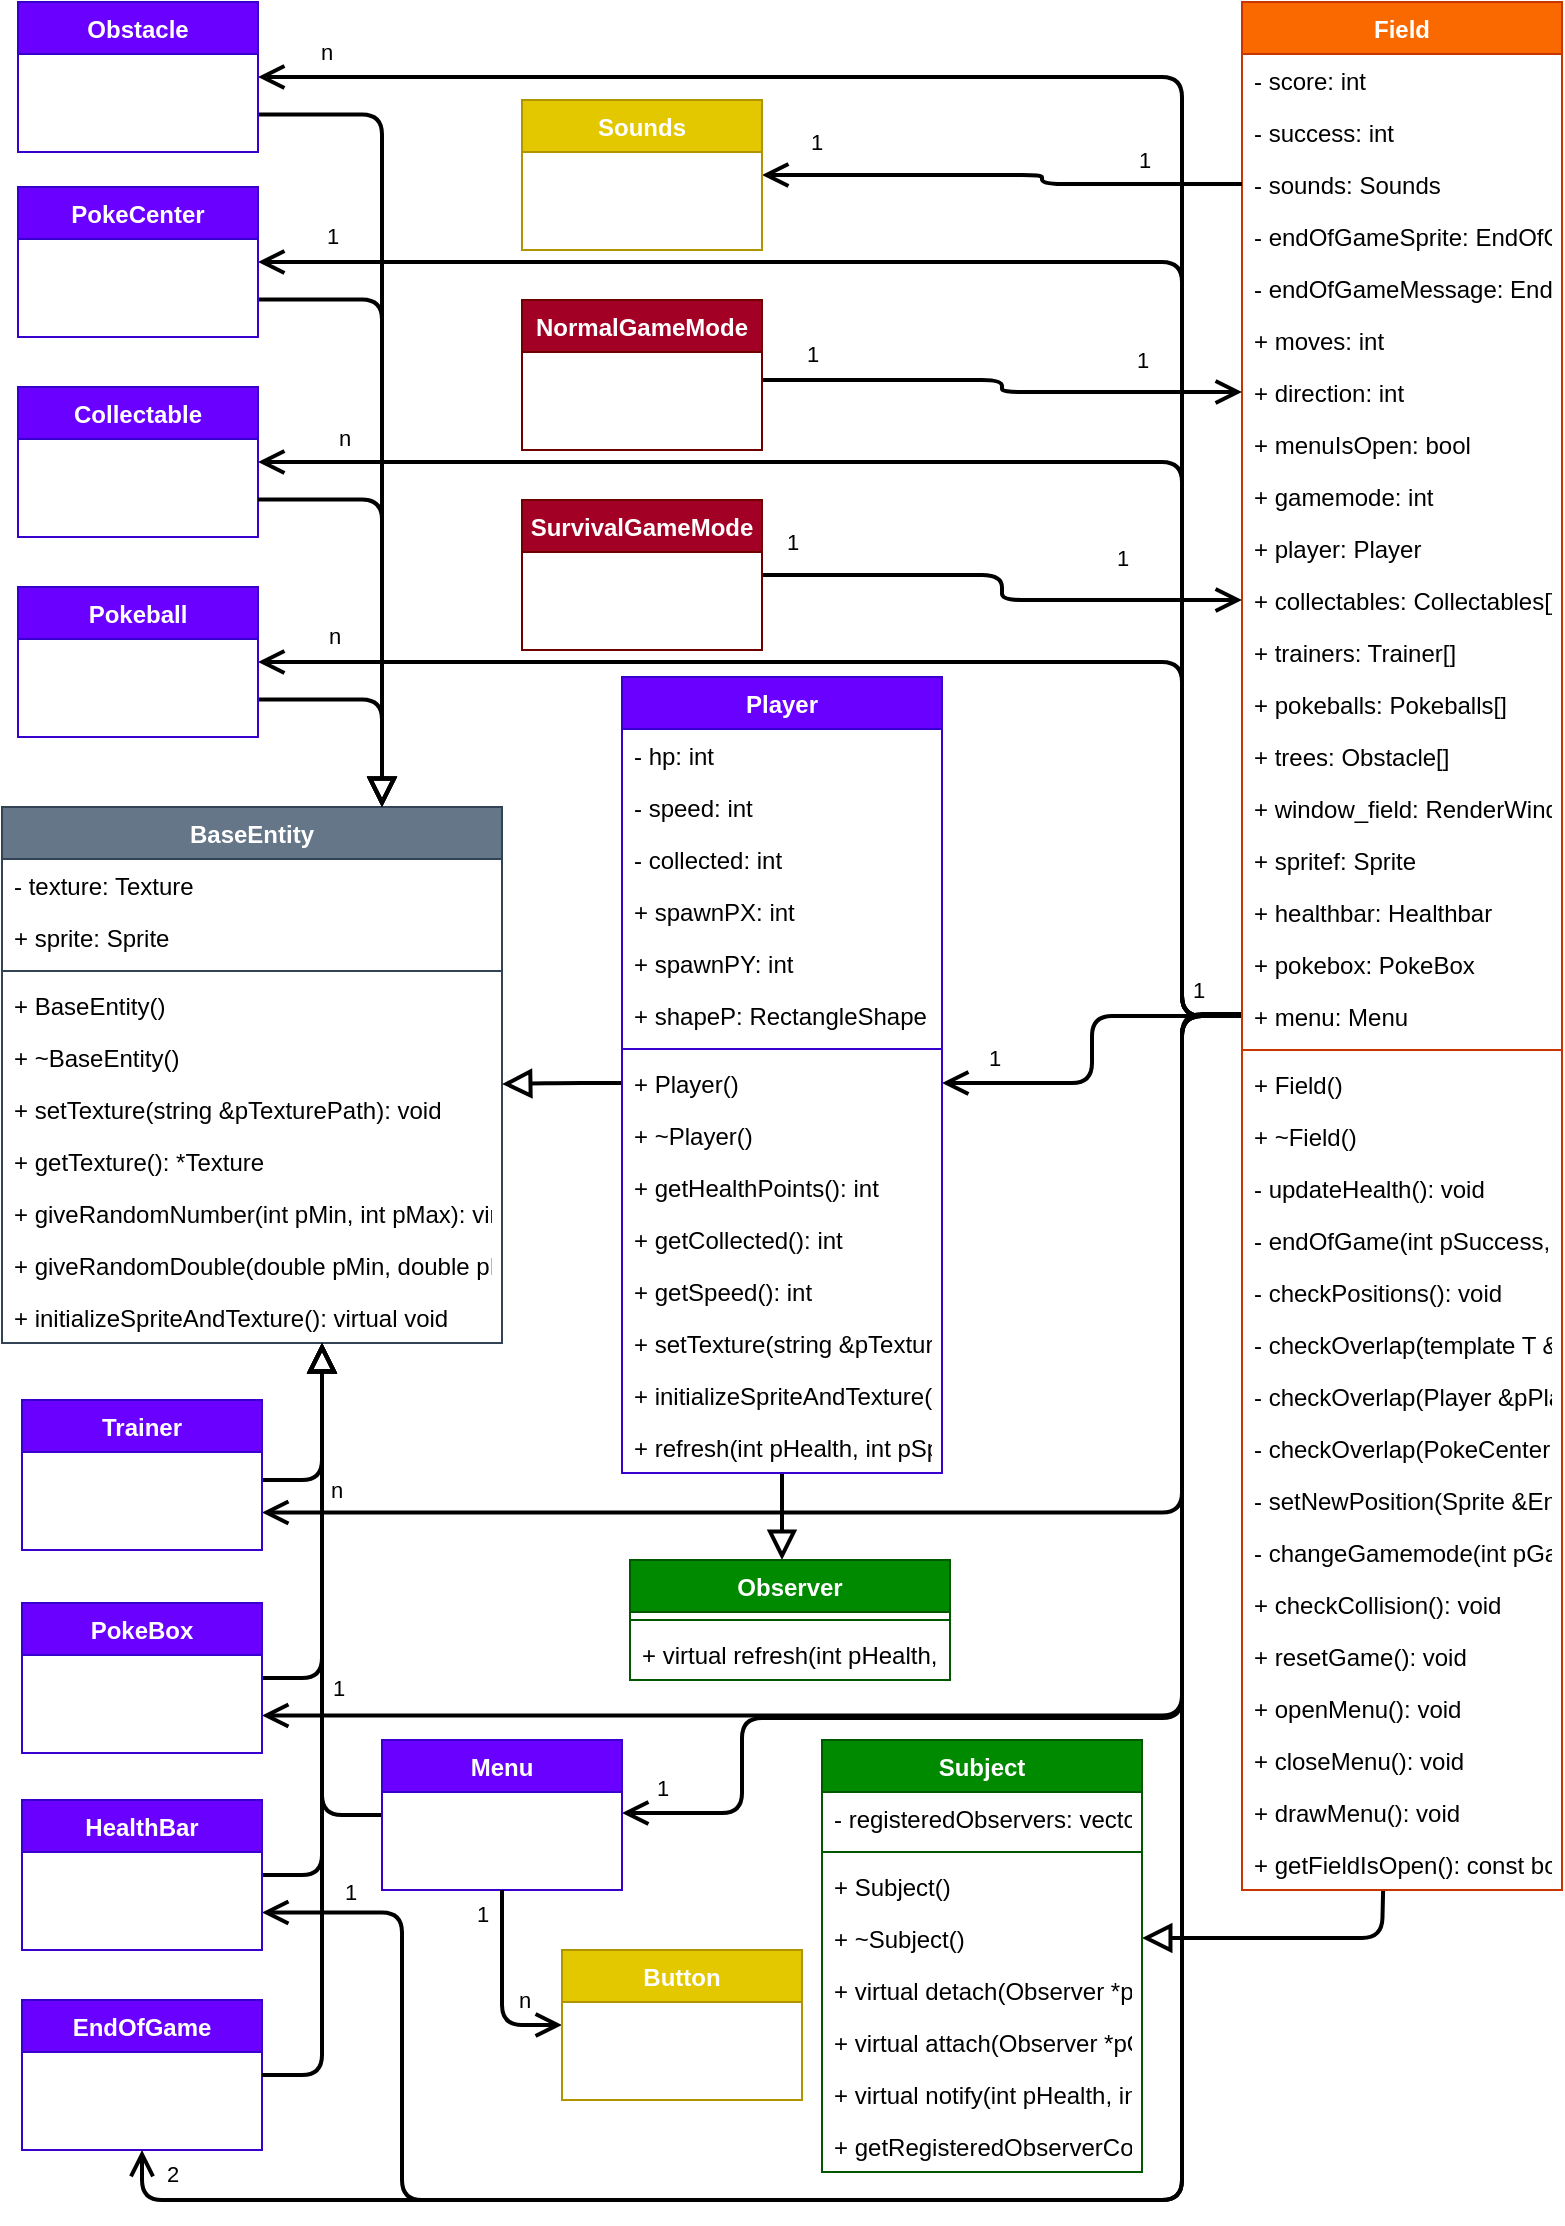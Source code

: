 <mxfile>
    <diagram id="Qlx55kBWEkO6hZa15oxR" name="Seite-1">
        <mxGraphModel dx="1248" dy="826" grid="1" gridSize="10" guides="1" tooltips="1" connect="1" arrows="1" fold="1" page="1" pageScale="1" pageWidth="827" pageHeight="1169" background="#ffffff" math="0" shadow="0">
            <root>
                <mxCell id="0"/>
                <mxCell id="1" parent="0"/>
                <mxCell id="3" value="BaseEntity" style="swimlane;fontStyle=1;align=center;verticalAlign=top;childLayout=stackLayout;horizontal=1;startSize=26;horizontalStack=0;resizeParent=1;resizeParentMax=0;resizeLast=0;collapsible=1;marginBottom=0;fillColor=#647687;fontColor=#FFFFFF;strokeColor=#314354;labelBackgroundColor=none;" parent="1" vertex="1">
                    <mxGeometry x="20" y="453.5" width="250" height="268" as="geometry">
                        <mxRectangle x="20" y="453.5" width="120" height="75" as="alternateBounds"/>
                    </mxGeometry>
                </mxCell>
                <mxCell id="7" value="- texture: Texture" style="text;strokeColor=none;fillColor=none;align=left;verticalAlign=top;spacingLeft=4;spacingRight=4;overflow=hidden;rotatable=0;points=[[0,0.5],[1,0.5]];portConstraint=eastwest;fontColor=#000000;" parent="3" vertex="1">
                    <mxGeometry y="26" width="250" height="26" as="geometry"/>
                </mxCell>
                <mxCell id="4" value="+ sprite: Sprite" style="text;strokeColor=none;fillColor=none;align=left;verticalAlign=top;spacingLeft=4;spacingRight=4;overflow=hidden;rotatable=0;points=[[0,0.5],[1,0.5]];portConstraint=eastwest;fontColor=#000000;" parent="3" vertex="1">
                    <mxGeometry y="52" width="250" height="26" as="geometry"/>
                </mxCell>
                <mxCell id="5" value="" style="line;strokeWidth=1;fillColor=none;align=left;verticalAlign=middle;spacingTop=-1;spacingLeft=3;spacingRight=3;rotatable=0;labelPosition=right;points=[];portConstraint=eastwest;strokeColor=inherit;" parent="3" vertex="1">
                    <mxGeometry y="78" width="250" height="8" as="geometry"/>
                </mxCell>
                <mxCell id="6" value="+ BaseEntity()" style="text;strokeColor=none;fillColor=none;align=left;verticalAlign=top;spacingLeft=4;spacingRight=4;overflow=hidden;rotatable=0;points=[[0,0.5],[1,0.5]];portConstraint=eastwest;fontColor=#000000;" parent="3" vertex="1">
                    <mxGeometry y="86" width="250" height="26" as="geometry"/>
                </mxCell>
                <mxCell id="8" value="+ ~BaseEntity()" style="text;strokeColor=none;fillColor=none;align=left;verticalAlign=top;spacingLeft=4;spacingRight=4;overflow=hidden;rotatable=0;points=[[0,0.5],[1,0.5]];portConstraint=eastwest;fontColor=#000000;" parent="3" vertex="1">
                    <mxGeometry y="112" width="250" height="26" as="geometry"/>
                </mxCell>
                <mxCell id="9" value="+ setTexture(string &amp;pTexturePath): void" style="text;strokeColor=none;fillColor=none;align=left;verticalAlign=top;spacingLeft=4;spacingRight=4;overflow=hidden;rotatable=0;points=[[0,0.5],[1,0.5]];portConstraint=eastwest;fontColor=#000000;" parent="3" vertex="1">
                    <mxGeometry y="138" width="250" height="26" as="geometry"/>
                </mxCell>
                <mxCell id="10" value="+ getTexture(): *Texture" style="text;strokeColor=none;fillColor=none;align=left;verticalAlign=top;spacingLeft=4;spacingRight=4;overflow=hidden;rotatable=0;points=[[0,0.5],[1,0.5]];portConstraint=eastwest;fontColor=#000000;" parent="3" vertex="1">
                    <mxGeometry y="164" width="250" height="26" as="geometry"/>
                </mxCell>
                <mxCell id="11" value="+ giveRandomNumber(int pMin, int pMax): virtual int" style="text;strokeColor=none;fillColor=none;align=left;verticalAlign=top;spacingLeft=4;spacingRight=4;overflow=hidden;rotatable=0;points=[[0,0.5],[1,0.5]];portConstraint=eastwest;fontColor=#000000;" parent="3" vertex="1">
                    <mxGeometry y="190" width="250" height="26" as="geometry"/>
                </mxCell>
                <mxCell id="12" value="+ giveRandomDouble(double pMin, double pMax): double" style="text;strokeColor=none;fillColor=none;align=left;verticalAlign=top;spacingLeft=4;spacingRight=4;overflow=hidden;rotatable=0;points=[[0,0.5],[1,0.5]];portConstraint=eastwest;fontColor=#000000;" parent="3" vertex="1">
                    <mxGeometry y="216" width="250" height="26" as="geometry"/>
                </mxCell>
                <mxCell id="13" value="+ initializeSpriteAndTexture(): virtual void" style="text;strokeColor=none;fillColor=none;align=left;verticalAlign=top;spacingLeft=4;spacingRight=4;overflow=hidden;rotatable=0;points=[[0,0.5],[1,0.5]];portConstraint=eastwest;fontColor=#000000;labelBorderColor=none;" parent="3" vertex="1">
                    <mxGeometry y="242" width="250" height="26" as="geometry"/>
                </mxCell>
                <mxCell id="14" value="Collectable" style="swimlane;fontStyle=1;align=center;verticalAlign=top;childLayout=stackLayout;horizontal=1;startSize=26;horizontalStack=0;resizeParent=1;resizeParentMax=0;resizeLast=0;collapsible=1;marginBottom=0;fillColor=#6a00ff;fontColor=#ffffff;strokeColor=#3700CC;" parent="1" vertex="1" collapsed="1">
                    <mxGeometry x="28" y="243.5" width="120" height="75" as="geometry">
                        <mxRectangle x="560" y="100" width="160" height="86" as="alternateBounds"/>
                    </mxGeometry>
                </mxCell>
                <mxCell id="17" value="" style="line;strokeWidth=1;fillColor=none;align=left;verticalAlign=middle;spacingTop=-1;spacingLeft=3;spacingRight=3;rotatable=0;labelPosition=right;points=[];portConstraint=eastwest;strokeColor=inherit;" parent="14" vertex="1">
                    <mxGeometry y="26" width="160" height="8" as="geometry"/>
                </mxCell>
                <mxCell id="18" value="+ Collectable()" style="text;strokeColor=none;fillColor=none;align=left;verticalAlign=top;spacingLeft=4;spacingRight=4;overflow=hidden;rotatable=0;points=[[0,0.5],[1,0.5]];portConstraint=eastwest;" parent="14" vertex="1">
                    <mxGeometry y="34" width="160" height="26" as="geometry"/>
                </mxCell>
                <mxCell id="19" value="+ ~Collectable()" style="text;strokeColor=none;fillColor=none;align=left;verticalAlign=top;spacingLeft=4;spacingRight=4;overflow=hidden;rotatable=0;points=[[0,0.5],[1,0.5]];portConstraint=eastwest;" parent="14" vertex="1">
                    <mxGeometry y="60" width="160" height="26" as="geometry"/>
                </mxCell>
                <mxCell id="25" value="EndOfGame" style="swimlane;fontStyle=1;align=center;verticalAlign=top;childLayout=stackLayout;horizontal=1;startSize=26;horizontalStack=0;resizeParent=1;resizeParentMax=0;resizeLast=0;collapsible=1;marginBottom=0;fillColor=#6a00ff;fontColor=#ffffff;strokeColor=#3700CC;" parent="1" vertex="1" collapsed="1">
                    <mxGeometry x="30" y="1050" width="120" height="75" as="geometry">
                        <mxRectangle x="560" y="1870" width="160" height="86" as="alternateBounds"/>
                    </mxGeometry>
                </mxCell>
                <mxCell id="26" value="" style="line;strokeWidth=1;fillColor=none;align=left;verticalAlign=middle;spacingTop=-1;spacingLeft=3;spacingRight=3;rotatable=0;labelPosition=right;points=[];portConstraint=eastwest;strokeColor=inherit;" parent="25" vertex="1">
                    <mxGeometry y="26" width="160" height="8" as="geometry"/>
                </mxCell>
                <mxCell id="27" value="+ EndOfGame()" style="text;strokeColor=none;fillColor=none;align=left;verticalAlign=top;spacingLeft=4;spacingRight=4;overflow=hidden;rotatable=0;points=[[0,0.5],[1,0.5]];portConstraint=eastwest;" parent="25" vertex="1">
                    <mxGeometry y="34" width="160" height="26" as="geometry"/>
                </mxCell>
                <mxCell id="28" value="+ ~EndOfGame()" style="text;strokeColor=none;fillColor=none;align=left;verticalAlign=top;spacingLeft=4;spacingRight=4;overflow=hidden;rotatable=0;points=[[0,0.5],[1,0.5]];portConstraint=eastwest;" parent="25" vertex="1">
                    <mxGeometry y="60" width="160" height="26" as="geometry"/>
                </mxCell>
                <mxCell id="241" style="edgeStyle=elbowEdgeStyle;orthogonalLoop=1;jettySize=auto;html=1;endArrow=block;endFill=0;endSize=10;rounded=1;strokeColor=#000000;exitX=0.441;exitY=1.015;exitDx=0;exitDy=0;strokeWidth=2;exitPerimeter=0;entryX=1;entryY=0.5;entryDx=0;entryDy=0;" parent="1" source="37" target="212" edge="1">
                    <mxGeometry relative="1" as="geometry">
                        <Array as="points">
                            <mxPoint x="710" y="1020"/>
                        </Array>
                        <mxPoint x="710" y="1030" as="targetPoint"/>
                    </mxGeometry>
                </mxCell>
                <mxCell id="251" style="edgeStyle=elbowEdgeStyle;orthogonalLoop=1;jettySize=auto;html=1;endArrow=open;endFill=0;endSize=9;rounded=1;strokeColor=#000000;entryX=1;entryY=0.5;entryDx=0;entryDy=0;strokeWidth=2;exitX=0;exitY=0.5;exitDx=0;exitDy=0;" parent="1" source="231" target="14" edge="1">
                    <mxGeometry relative="1" as="geometry">
                        <mxPoint x="540" y="259.5" as="targetPoint"/>
                        <Array as="points">
                            <mxPoint x="610" y="330"/>
                            <mxPoint x="680" y="380"/>
                            <mxPoint x="850" y="373.5"/>
                        </Array>
                    </mxGeometry>
                </mxCell>
                <mxCell id="252" value="n" style="edgeLabel;html=1;align=center;verticalAlign=middle;resizable=0;points=[];" parent="251" vertex="1" connectable="0">
                    <mxGeometry x="0.893" relative="1" as="geometry">
                        <mxPoint x="2" y="-12" as="offset"/>
                    </mxGeometry>
                </mxCell>
                <mxCell id="254" style="edgeStyle=orthogonalEdgeStyle;orthogonalLoop=1;jettySize=auto;html=1;entryX=1;entryY=0.5;entryDx=0;entryDy=0;endArrow=open;endFill=0;endSize=9;exitX=0;exitY=0.5;exitDx=0;exitDy=0;rounded=1;strokeColor=#000000;strokeWidth=2;" parent="1" edge="1">
                    <mxGeometry relative="1" as="geometry">
                        <Array as="points">
                            <mxPoint x="610" y="557"/>
                            <mxPoint x="610" y="909"/>
                            <mxPoint x="390" y="909"/>
                            <mxPoint x="390" y="957"/>
                        </Array>
                        <mxPoint x="640" y="557" as="sourcePoint"/>
                        <mxPoint x="330" y="956.5" as="targetPoint"/>
                    </mxGeometry>
                </mxCell>
                <mxCell id="255" value="1" style="edgeLabel;html=1;align=center;verticalAlign=middle;resizable=0;points=[];" parent="254" vertex="1" connectable="0">
                    <mxGeometry x="0.709" y="-1" relative="1" as="geometry">
                        <mxPoint x="-39" y="30" as="offset"/>
                    </mxGeometry>
                </mxCell>
                <mxCell id="257" style="edgeStyle=elbowEdgeStyle;orthogonalLoop=1;jettySize=auto;html=1;endArrow=open;endFill=0;endSize=9;rounded=1;strokeColor=#000000;entryX=1;entryY=0.5;entryDx=0;entryDy=0;strokeWidth=2;exitX=0;exitY=0.5;exitDx=0;exitDy=0;" parent="1" source="231" target="101" edge="1">
                    <mxGeometry relative="1" as="geometry">
                        <mxPoint x="1001" y="482.5" as="sourcePoint"/>
                        <mxPoint x="470" y="57" as="targetPoint"/>
                        <Array as="points">
                            <mxPoint x="610" y="140"/>
                            <mxPoint x="680" y="210"/>
                            <mxPoint x="850" y="273.5"/>
                        </Array>
                    </mxGeometry>
                </mxCell>
                <mxCell id="259" value="n" style="edgeLabel;html=1;align=center;verticalAlign=middle;resizable=0;points=[];" parent="257" vertex="1" connectable="0">
                    <mxGeometry x="0.935" y="1" relative="1" as="geometry">
                        <mxPoint x="3" y="-14" as="offset"/>
                    </mxGeometry>
                </mxCell>
                <mxCell id="261" style="edgeStyle=elbowEdgeStyle;orthogonalLoop=1;jettySize=auto;html=1;entryX=1;entryY=0.5;entryDx=0;entryDy=0;endArrow=open;endFill=0;endSize=9;exitX=0;exitY=0.5;exitDx=0;exitDy=0;rounded=1;strokeColor=#000000;strokeWidth=2;" parent="1" source="231" target="107" edge="1">
                    <mxGeometry relative="1" as="geometry"/>
                </mxCell>
                <mxCell id="262" value="1" style="edgeLabel;html=1;align=center;verticalAlign=middle;resizable=0;points=[];" parent="261" vertex="1" connectable="0">
                    <mxGeometry x="0.874" y="-2" relative="1" as="geometry">
                        <mxPoint x="14" y="-11" as="offset"/>
                    </mxGeometry>
                </mxCell>
                <mxCell id="264" style="edgeStyle=elbowEdgeStyle;orthogonalLoop=1;jettySize=auto;html=1;entryX=1;entryY=0.75;entryDx=0;entryDy=0;endArrow=open;endFill=0;endSize=9;exitX=0;exitY=0.5;exitDx=0;exitDy=0;rounded=1;strokeColor=#000000;strokeWidth=2;" parent="1" source="231" target="148" edge="1">
                    <mxGeometry relative="1" as="geometry">
                        <Array as="points">
                            <mxPoint x="610" y="570"/>
                            <mxPoint x="680" y="510"/>
                        </Array>
                    </mxGeometry>
                </mxCell>
                <mxCell id="265" value="n" style="edgeLabel;html=1;align=center;verticalAlign=middle;resizable=0;points=[];" parent="264" vertex="1" connectable="0">
                    <mxGeometry x="0.963" y="-2" relative="1" as="geometry">
                        <mxPoint x="23" y="-10" as="offset"/>
                    </mxGeometry>
                </mxCell>
                <mxCell id="267" style="edgeStyle=elbowEdgeStyle;orthogonalLoop=1;jettySize=auto;html=1;endArrow=open;endFill=0;endSize=9;rounded=1;strokeColor=#000000;entryX=1;entryY=0.5;entryDx=0;entryDy=0;exitX=0;exitY=0.5;exitDx=0;exitDy=0;strokeWidth=2;" parent="1" source="231" target="126" edge="1">
                    <mxGeometry relative="1" as="geometry">
                        <mxPoint x="530" y="362.5" as="targetPoint"/>
                        <Array as="points">
                            <mxPoint x="610" y="400"/>
                        </Array>
                    </mxGeometry>
                </mxCell>
                <mxCell id="268" value="n" style="edgeLabel;html=1;align=center;verticalAlign=middle;resizable=0;points=[];" parent="267" vertex="1" connectable="0">
                    <mxGeometry x="0.936" y="2" relative="1" as="geometry">
                        <mxPoint x="16" y="-15" as="offset"/>
                    </mxGeometry>
                </mxCell>
                <mxCell id="277" style="edgeStyle=elbowEdgeStyle;orthogonalLoop=1;jettySize=auto;html=1;endArrow=open;endFill=0;endSize=9;exitX=0;exitY=0.5;exitDx=0;exitDy=0;rounded=1;strokeColor=#000000;entryX=1;entryY=0.5;entryDx=0;entryDy=0;strokeWidth=2;" parent="1" source="231" target="140" edge="1">
                    <mxGeometry relative="1" as="geometry">
                        <mxPoint x="550" y="162.5" as="targetPoint"/>
                        <Array as="points">
                            <mxPoint x="610" y="250"/>
                            <mxPoint x="680" y="220"/>
                            <mxPoint x="850" y="323.5"/>
                        </Array>
                    </mxGeometry>
                </mxCell>
                <mxCell id="278" value="1" style="edgeLabel;html=1;align=center;verticalAlign=middle;resizable=0;points=[];" parent="277" vertex="1" connectable="0">
                    <mxGeometry x="0.941" y="1" relative="1" as="geometry">
                        <mxPoint x="11" y="-14" as="offset"/>
                    </mxGeometry>
                </mxCell>
                <mxCell id="280" style="edgeStyle=elbowEdgeStyle;orthogonalLoop=1;jettySize=auto;html=1;entryX=1;entryY=0.75;entryDx=0;entryDy=0;endArrow=open;endFill=0;endSize=9;exitX=0;exitY=0.5;exitDx=0;exitDy=0;rounded=1;strokeColor=#000000;strokeWidth=2;" parent="1" source="231" target="133" edge="1">
                    <mxGeometry relative="1" as="geometry">
                        <Array as="points">
                            <mxPoint x="610" y="830"/>
                            <mxPoint x="610" y="580"/>
                            <mxPoint x="530" y="910"/>
                        </Array>
                    </mxGeometry>
                </mxCell>
                <mxCell id="283" value="1" style="edgeLabel;html=1;align=center;verticalAlign=middle;resizable=0;points=[];" parent="280" vertex="1" connectable="0">
                    <mxGeometry x="0.956" relative="1" as="geometry">
                        <mxPoint x="19" y="-14" as="offset"/>
                    </mxGeometry>
                </mxCell>
                <mxCell id="285" style="edgeStyle=orthogonalEdgeStyle;orthogonalLoop=1;jettySize=auto;html=1;entryX=1;entryY=0.75;entryDx=0;entryDy=0;endArrow=open;endFill=0;endSize=9;rounded=1;strokeColor=#000000;strokeWidth=2;exitX=0;exitY=0.5;exitDx=0;exitDy=0;" parent="1" source="231" target="92" edge="1">
                    <mxGeometry relative="1" as="geometry">
                        <Array as="points">
                            <mxPoint x="610" y="558"/>
                            <mxPoint x="610" y="1150"/>
                            <mxPoint x="220" y="1150"/>
                            <mxPoint x="220" y="1006"/>
                        </Array>
                    </mxGeometry>
                </mxCell>
                <mxCell id="286" value="1" style="edgeLabel;html=1;align=center;verticalAlign=middle;resizable=0;points=[];" parent="285" vertex="1" connectable="0">
                    <mxGeometry x="0.952" y="-5" relative="1" as="geometry">
                        <mxPoint x="15" y="-6" as="offset"/>
                    </mxGeometry>
                </mxCell>
                <mxCell id="288" style="edgeStyle=orthogonalEdgeStyle;orthogonalLoop=1;jettySize=auto;html=1;endArrow=open;endFill=0;endSize=9;entryX=0.5;entryY=1;entryDx=0;entryDy=0;rounded=1;strokeColor=#000000;strokeWidth=2;exitX=0;exitY=0.5;exitDx=0;exitDy=0;" parent="1" source="231" target="25" edge="1">
                    <mxGeometry relative="1" as="geometry">
                        <mxPoint x="610" y="1909.5" as="targetPoint"/>
                        <Array as="points">
                            <mxPoint x="610" y="558"/>
                            <mxPoint x="610" y="1150"/>
                            <mxPoint x="90" y="1150"/>
                        </Array>
                    </mxGeometry>
                </mxCell>
                <mxCell id="289" value="2" style="edgeLabel;html=1;align=center;verticalAlign=middle;resizable=0;points=[];" parent="288" vertex="1" connectable="0">
                    <mxGeometry x="0.954" relative="1" as="geometry">
                        <mxPoint x="13" y="-13" as="offset"/>
                    </mxGeometry>
                </mxCell>
                <mxCell id="320" value="1" style="edgeLabel;html=1;align=center;verticalAlign=middle;resizable=0;points=[];" parent="288" vertex="1" connectable="0">
                    <mxGeometry x="-0.968" y="-1" relative="1" as="geometry">
                        <mxPoint x="-4" y="-12" as="offset"/>
                    </mxGeometry>
                </mxCell>
                <mxCell id="29" value="Field" style="swimlane;fontStyle=1;align=center;verticalAlign=top;childLayout=stackLayout;horizontal=1;startSize=26;horizontalStack=0;resizeParent=1;resizeParentMax=0;resizeLast=0;collapsible=1;marginBottom=0;fillColor=#fa6800;fontColor=#FFFFFF;strokeColor=#C73500;" parent="1" vertex="1">
                    <mxGeometry x="640" y="51" width="160" height="944" as="geometry">
                        <mxRectangle x="651.56" y="454.5" width="120" height="75" as="alternateBounds"/>
                    </mxGeometry>
                </mxCell>
                <mxCell id="31" value="- score: int" style="text;strokeColor=none;fillColor=none;align=left;verticalAlign=top;spacingLeft=4;spacingRight=4;overflow=hidden;rotatable=0;points=[[0,0.5],[1,0.5]];portConstraint=eastwest;fontColor=#000000;" parent="29" vertex="1">
                    <mxGeometry y="26" width="160" height="26" as="geometry"/>
                </mxCell>
                <mxCell id="46" value="- success: int" style="text;strokeColor=none;fillColor=none;align=left;verticalAlign=top;spacingLeft=4;spacingRight=4;overflow=hidden;rotatable=0;points=[[0,0.5],[1,0.5]];portConstraint=eastwest;fontColor=#000000;" parent="29" vertex="1">
                    <mxGeometry y="52" width="160" height="26" as="geometry"/>
                </mxCell>
                <mxCell id="220" value="- sounds: Sounds" style="text;strokeColor=none;fillColor=none;align=left;verticalAlign=top;spacingLeft=4;spacingRight=4;overflow=hidden;rotatable=0;points=[[0,0.5],[1,0.5]];portConstraint=eastwest;fontColor=#000000;" parent="29" vertex="1">
                    <mxGeometry y="78" width="160" height="26" as="geometry"/>
                </mxCell>
                <mxCell id="221" value="- endOfGameSprite: EndOfGame" style="text;strokeColor=none;fillColor=none;align=left;verticalAlign=top;spacingLeft=4;spacingRight=4;overflow=hidden;rotatable=0;points=[[0,0.5],[1,0.5]];portConstraint=eastwest;fontColor=#000000;" parent="29" vertex="1">
                    <mxGeometry y="104" width="160" height="26" as="geometry"/>
                </mxCell>
                <mxCell id="222" value="- endOfGameMessage: EndOFGame" style="text;strokeColor=none;fillColor=none;align=left;verticalAlign=top;spacingLeft=4;spacingRight=4;overflow=hidden;rotatable=0;points=[[0,0.5],[1,0.5]];portConstraint=eastwest;fontColor=#000000;" parent="29" vertex="1">
                    <mxGeometry y="130" width="160" height="26" as="geometry"/>
                </mxCell>
                <mxCell id="30" value="+ moves: int" style="text;strokeColor=none;fillColor=none;align=left;verticalAlign=top;spacingLeft=4;spacingRight=4;overflow=hidden;rotatable=0;points=[[0,0.5],[1,0.5]];portConstraint=eastwest;fontColor=#000000;" parent="29" vertex="1">
                    <mxGeometry y="156" width="160" height="26" as="geometry"/>
                </mxCell>
                <mxCell id="40" value="+ direction: int" style="text;strokeColor=none;fillColor=none;align=left;verticalAlign=top;spacingLeft=4;spacingRight=4;overflow=hidden;rotatable=0;points=[[0,0.5],[1,0.5]];portConstraint=eastwest;fontColor=#000000;" parent="29" vertex="1">
                    <mxGeometry y="182" width="160" height="26" as="geometry"/>
                </mxCell>
                <mxCell id="48" value="+ menuIsOpen: bool" style="text;strokeColor=none;fillColor=none;align=left;verticalAlign=top;spacingLeft=4;spacingRight=4;overflow=hidden;rotatable=0;points=[[0,0.5],[1,0.5]];portConstraint=eastwest;fontColor=#000000;" parent="29" vertex="1">
                    <mxGeometry y="208" width="160" height="26" as="geometry"/>
                </mxCell>
                <mxCell id="228" value="+ gamemode: int" style="text;strokeColor=none;fillColor=none;align=left;verticalAlign=top;spacingLeft=4;spacingRight=4;overflow=hidden;rotatable=0;points=[[0,0.5],[1,0.5]];portConstraint=eastwest;fontColor=#000000;" parent="29" vertex="1">
                    <mxGeometry y="234" width="160" height="26" as="geometry"/>
                </mxCell>
                <mxCell id="60" value="+ player: Player" style="text;strokeColor=none;fillColor=none;align=left;verticalAlign=top;spacingLeft=4;spacingRight=4;overflow=hidden;rotatable=0;points=[[0,0.5],[1,0.5]];portConstraint=eastwest;fontColor=#000000;" parent="29" vertex="1">
                    <mxGeometry y="260" width="160" height="26" as="geometry"/>
                </mxCell>
                <mxCell id="63" value="+ collectables: Collectables[]" style="text;strokeColor=none;fillColor=none;align=left;verticalAlign=top;spacingLeft=4;spacingRight=4;overflow=hidden;rotatable=0;points=[[0,0.5],[1,0.5]];portConstraint=eastwest;fontColor=#000000;" parent="29" vertex="1">
                    <mxGeometry y="286" width="160" height="26" as="geometry"/>
                </mxCell>
                <mxCell id="61" value="+ trainers: Trainer[]" style="text;strokeColor=none;fillColor=none;align=left;verticalAlign=top;spacingLeft=4;spacingRight=4;overflow=hidden;rotatable=0;points=[[0,0.5],[1,0.5]];portConstraint=eastwest;fontColor=#000000;" parent="29" vertex="1">
                    <mxGeometry y="312" width="160" height="26" as="geometry"/>
                </mxCell>
                <mxCell id="62" value="+ pokeballs: Pokeballs[]" style="text;strokeColor=none;fillColor=none;align=left;verticalAlign=top;spacingLeft=4;spacingRight=4;overflow=hidden;rotatable=0;points=[[0,0.5],[1,0.5]];portConstraint=eastwest;fontColor=#000000;" parent="29" vertex="1">
                    <mxGeometry y="338" width="160" height="26" as="geometry"/>
                </mxCell>
                <mxCell id="229" value="+ trees: Obstacle[]" style="text;strokeColor=none;fillColor=none;align=left;verticalAlign=top;spacingLeft=4;spacingRight=4;overflow=hidden;rotatable=0;points=[[0,0.5],[1,0.5]];portConstraint=eastwest;fontColor=#000000;" parent="29" vertex="1">
                    <mxGeometry y="364" width="160" height="26" as="geometry"/>
                </mxCell>
                <mxCell id="66" value="+ window_field: RenderWindow*" style="text;strokeColor=none;fillColor=none;align=left;verticalAlign=top;spacingLeft=4;spacingRight=4;overflow=hidden;rotatable=0;points=[[0,0.5],[1,0.5]];portConstraint=eastwest;fontColor=#000000;" parent="29" vertex="1">
                    <mxGeometry y="390" width="160" height="26" as="geometry"/>
                </mxCell>
                <mxCell id="67" value="+ spritef: Sprite" style="text;strokeColor=none;fillColor=none;align=left;verticalAlign=top;spacingLeft=4;spacingRight=4;overflow=hidden;rotatable=0;points=[[0,0.5],[1,0.5]];portConstraint=eastwest;fontColor=#000000;" parent="29" vertex="1">
                    <mxGeometry y="416" width="160" height="26" as="geometry"/>
                </mxCell>
                <mxCell id="71" value="+ healthbar: Healthbar" style="text;strokeColor=none;fillColor=none;align=left;verticalAlign=top;spacingLeft=4;spacingRight=4;overflow=hidden;rotatable=0;points=[[0,0.5],[1,0.5]];portConstraint=eastwest;fontColor=#000000;" parent="29" vertex="1">
                    <mxGeometry y="442" width="160" height="26" as="geometry"/>
                </mxCell>
                <mxCell id="230" value="+ pokebox: PokeBox" style="text;strokeColor=none;fillColor=none;align=left;verticalAlign=top;spacingLeft=4;spacingRight=4;overflow=hidden;rotatable=0;points=[[0,0.5],[1,0.5]];portConstraint=eastwest;fontColor=#000000;" parent="29" vertex="1">
                    <mxGeometry y="468" width="160" height="26" as="geometry"/>
                </mxCell>
                <mxCell id="231" value="+ menu: Menu" style="text;strokeColor=none;fillColor=none;align=left;verticalAlign=top;spacingLeft=4;spacingRight=4;overflow=hidden;rotatable=0;points=[[0,0.5],[1,0.5]];portConstraint=eastwest;fontColor=#000000;" parent="29" vertex="1">
                    <mxGeometry y="494" width="160" height="26" as="geometry"/>
                </mxCell>
                <mxCell id="32" value="" style="line;strokeWidth=1;fillColor=none;align=left;verticalAlign=middle;spacingTop=-1;spacingLeft=3;spacingRight=3;rotatable=0;labelPosition=right;points=[];portConstraint=eastwest;strokeColor=inherit;" parent="29" vertex="1">
                    <mxGeometry y="520" width="160" height="8" as="geometry"/>
                </mxCell>
                <mxCell id="33" value="+ Field()" style="text;strokeColor=none;fillColor=none;align=left;verticalAlign=top;spacingLeft=4;spacingRight=4;overflow=hidden;rotatable=0;points=[[0,0.5],[1,0.5]];portConstraint=eastwest;fontColor=#000000;" parent="29" vertex="1">
                    <mxGeometry y="528" width="160" height="26" as="geometry"/>
                </mxCell>
                <mxCell id="34" value="+ ~Field()" style="text;strokeColor=none;fillColor=none;align=left;verticalAlign=top;spacingLeft=4;spacingRight=4;overflow=hidden;rotatable=0;points=[[0,0.5],[1,0.5]];portConstraint=eastwest;fontColor=#000000;" parent="29" vertex="1">
                    <mxGeometry y="554" width="160" height="26" as="geometry"/>
                </mxCell>
                <mxCell id="86" value="- updateHealth(): void" style="text;strokeColor=none;fillColor=none;align=left;verticalAlign=top;spacingLeft=4;spacingRight=4;overflow=hidden;rotatable=0;points=[[0,0.5],[1,0.5]];portConstraint=eastwest;fontColor=#000000;" parent="29" vertex="1">
                    <mxGeometry y="580" width="160" height="26" as="geometry"/>
                </mxCell>
                <mxCell id="87" value="- endOfGame(int pSuccess, int pGamemode): void" style="text;strokeColor=none;fillColor=none;align=left;verticalAlign=top;spacingLeft=4;spacingRight=4;overflow=hidden;rotatable=0;points=[[0,0.5],[1,0.5]];portConstraint=eastwest;fontColor=#000000;" parent="29" vertex="1">
                    <mxGeometry y="606" width="160" height="26" as="geometry"/>
                </mxCell>
                <mxCell id="89" value="- checkPositions(): void" style="text;strokeColor=none;fillColor=none;align=left;verticalAlign=top;spacingLeft=4;spacingRight=4;overflow=hidden;rotatable=0;points=[[0,0.5],[1,0.5]];portConstraint=eastwest;fontColor=#000000;" parent="29" vertex="1">
                    <mxGeometry y="632" width="160" height="26" as="geometry"/>
                </mxCell>
                <mxCell id="223" value="- checkOverlap(template T &amp;pGroup1, template U &amp;pGroup2, int pSize1, int pSize2, int &amp;pDone): void" style="text;strokeColor=none;fillColor=none;align=left;verticalAlign=top;spacingLeft=4;spacingRight=4;overflow=hidden;rotatable=0;points=[[0,0.5],[1,0.5]];portConstraint=eastwest;fontColor=#000000;" parent="29" vertex="1">
                    <mxGeometry y="658" width="160" height="26" as="geometry"/>
                </mxCell>
                <mxCell id="224" value="- checkOverlap(Player &amp;pPlayer, template U &amp;pGroup1, int pSize1, int &amp;pDone): void" style="text;strokeColor=none;fillColor=none;align=left;verticalAlign=top;spacingLeft=4;spacingRight=4;overflow=hidden;rotatable=0;points=[[0,0.5],[1,0.5]];portConstraint=eastwest;fontColor=#000000;" parent="29" vertex="1">
                    <mxGeometry y="684" width="160" height="26" as="geometry"/>
                </mxCell>
                <mxCell id="225" value="- checkOverlap(PokeCenter &amp;pPokeCenter, template T &amp;pGroup1, int pSize1, int &amp;pDone): void" style="text;strokeColor=none;fillColor=none;align=left;verticalAlign=top;spacingLeft=4;spacingRight=4;overflow=hidden;rotatable=0;points=[[0,0.5],[1,0.5]];portConstraint=eastwest;fontColor=#000000;" parent="29" vertex="1">
                    <mxGeometry y="710" width="160" height="26" as="geometry"/>
                </mxCell>
                <mxCell id="226" value="- setNewPosition(Sprite &amp;Entity): void" style="text;strokeColor=none;fillColor=none;align=left;verticalAlign=top;spacingLeft=4;spacingRight=4;overflow=hidden;rotatable=0;points=[[0,0.5],[1,0.5]];portConstraint=eastwest;fontColor=#000000;" parent="29" vertex="1">
                    <mxGeometry y="736" width="160" height="26" as="geometry"/>
                </mxCell>
                <mxCell id="227" value="- changeGamemode(int pGamemode): void" style="text;strokeColor=none;fillColor=none;align=left;verticalAlign=top;spacingLeft=4;spacingRight=4;overflow=hidden;rotatable=0;points=[[0,0.5],[1,0.5]];portConstraint=eastwest;fontColor=#000000;" parent="29" vertex="1">
                    <mxGeometry y="762" width="160" height="26" as="geometry"/>
                </mxCell>
                <mxCell id="85" value="+ checkCollision(): void" style="text;strokeColor=none;fillColor=none;align=left;verticalAlign=top;spacingLeft=4;spacingRight=4;overflow=hidden;rotatable=0;points=[[0,0.5],[1,0.5]];portConstraint=eastwest;fontColor=#000000;" parent="29" vertex="1">
                    <mxGeometry y="788" width="160" height="26" as="geometry"/>
                </mxCell>
                <mxCell id="88" value="+ resetGame(): void" style="text;strokeColor=none;fillColor=none;align=left;verticalAlign=top;spacingLeft=4;spacingRight=4;overflow=hidden;rotatable=0;points=[[0,0.5],[1,0.5]];portConstraint=eastwest;fontColor=#000000;" parent="29" vertex="1">
                    <mxGeometry y="814" width="160" height="26" as="geometry"/>
                </mxCell>
                <mxCell id="90" value="+ openMenu(): void" style="text;strokeColor=none;fillColor=none;align=left;verticalAlign=top;spacingLeft=4;spacingRight=4;overflow=hidden;rotatable=0;points=[[0,0.5],[1,0.5]];portConstraint=eastwest;fontColor=#000000;" parent="29" vertex="1">
                    <mxGeometry y="840" width="160" height="26" as="geometry"/>
                </mxCell>
                <mxCell id="91" value="+ closeMenu(): void" style="text;strokeColor=none;fillColor=none;align=left;verticalAlign=top;spacingLeft=4;spacingRight=4;overflow=hidden;rotatable=0;points=[[0,0.5],[1,0.5]];portConstraint=eastwest;fontColor=#000000;" parent="29" vertex="1">
                    <mxGeometry y="866" width="160" height="26" as="geometry"/>
                </mxCell>
                <mxCell id="232" value="+ drawMenu(): void" style="text;strokeColor=none;fillColor=none;align=left;verticalAlign=top;spacingLeft=4;spacingRight=4;overflow=hidden;rotatable=0;points=[[0,0.5],[1,0.5]];portConstraint=eastwest;fontColor=#000000;" parent="29" vertex="1">
                    <mxGeometry y="892" width="160" height="26" as="geometry"/>
                </mxCell>
                <mxCell id="37" value="+ getFieldIsOpen(): const bool" style="text;strokeColor=none;fillColor=none;align=left;verticalAlign=top;spacingLeft=4;spacingRight=4;overflow=hidden;rotatable=0;points=[[0,0.5],[1,0.5]];portConstraint=eastwest;fontColor=#000000;" parent="29" vertex="1">
                    <mxGeometry y="918" width="160" height="26" as="geometry"/>
                </mxCell>
                <mxCell id="242" style="edgeStyle=elbowEdgeStyle;orthogonalLoop=1;jettySize=auto;html=1;endArrow=block;endFill=0;endSize=10;rounded=1;strokeColor=#000000;strokeWidth=2;exitX=1;exitY=0.5;exitDx=0;exitDy=0;" parent="1" source="92" target="13" edge="1">
                    <mxGeometry relative="1" as="geometry">
                        <mxPoint x="170" y="970" as="sourcePoint"/>
                        <mxPoint x="180" y="750" as="targetPoint"/>
                        <Array as="points">
                            <mxPoint x="180" y="870"/>
                        </Array>
                    </mxGeometry>
                </mxCell>
                <mxCell id="92" value="HealthBar" style="swimlane;fontStyle=1;align=center;verticalAlign=top;childLayout=stackLayout;horizontal=1;startSize=26;horizontalStack=0;resizeParent=1;resizeParentMax=0;resizeLast=0;collapsible=1;marginBottom=0;fillColor=#6a00ff;fontColor=#ffffff;strokeColor=#3700CC;" parent="1" vertex="1" collapsed="1">
                    <mxGeometry x="30" y="950" width="120" height="75" as="geometry">
                        <mxRectangle x="460" y="1730" width="160" height="112" as="alternateBounds"/>
                    </mxGeometry>
                </mxCell>
                <mxCell id="93" value="" style="line;strokeWidth=1;fillColor=none;align=left;verticalAlign=middle;spacingTop=-1;spacingLeft=3;spacingRight=3;rotatable=0;labelPosition=right;points=[];portConstraint=eastwest;strokeColor=inherit;" parent="92" vertex="1">
                    <mxGeometry y="26" width="160" height="8" as="geometry"/>
                </mxCell>
                <mxCell id="94" value="+ HealthBar()" style="text;strokeColor=none;fillColor=none;align=left;verticalAlign=top;spacingLeft=4;spacingRight=4;overflow=hidden;rotatable=0;points=[[0,0.5],[1,0.5]];portConstraint=eastwest;" parent="92" vertex="1">
                    <mxGeometry y="34" width="160" height="26" as="geometry"/>
                </mxCell>
                <mxCell id="95" value="+ ~HealthBar()" style="text;strokeColor=none;fillColor=none;align=left;verticalAlign=top;spacingLeft=4;spacingRight=4;overflow=hidden;rotatable=0;points=[[0,0.5],[1,0.5]];portConstraint=eastwest;" parent="92" vertex="1">
                    <mxGeometry y="60" width="160" height="26" as="geometry"/>
                </mxCell>
                <mxCell id="161" value="+ initializeSpriteAndTexture(): void" style="text;strokeColor=none;fillColor=none;align=left;verticalAlign=top;spacingLeft=4;spacingRight=4;overflow=hidden;rotatable=0;points=[[0,0.5],[1,0.5]];portConstraint=eastwest;" parent="92" vertex="1">
                    <mxGeometry y="86" width="160" height="26" as="geometry"/>
                </mxCell>
                <mxCell id="243" style="edgeStyle=elbowEdgeStyle;orthogonalLoop=1;jettySize=auto;html=1;endArrow=block;endFill=0;endSize=10;rounded=1;strokeColor=#000000;strokeWidth=2;" parent="1" source="97" target="13" edge="1">
                    <mxGeometry relative="1" as="geometry">
                        <mxPoint x="180" y="740" as="targetPoint"/>
                        <Array as="points">
                            <mxPoint x="180" y="850"/>
                        </Array>
                    </mxGeometry>
                </mxCell>
                <mxCell id="97" value="Menu" style="swimlane;fontStyle=1;align=center;verticalAlign=top;childLayout=stackLayout;horizontal=1;startSize=26;horizontalStack=0;resizeParent=1;resizeParentMax=0;resizeLast=0;collapsible=1;marginBottom=0;fillColor=#6a00ff;fontColor=#ffffff;strokeColor=#3700CC;" parent="1" vertex="1" collapsed="1">
                    <mxGeometry x="210" y="920" width="120" height="75" as="geometry">
                        <mxRectangle x="750" y="210" width="160" height="502" as="alternateBounds"/>
                    </mxGeometry>
                </mxCell>
                <mxCell id="183" value="- font_menu: Font" style="text;strokeColor=none;fillColor=none;align=left;verticalAlign=top;spacingLeft=4;spacingRight=4;overflow=hidden;rotatable=0;points=[[0,0.5],[1,0.5]];portConstraint=eastwest;" parent="97" vertex="1">
                    <mxGeometry y="26" width="160" height="26" as="geometry"/>
                </mxCell>
                <mxCell id="197" value="+ text_mode: Text" style="text;strokeColor=none;fillColor=none;align=left;verticalAlign=top;spacingLeft=4;spacingRight=4;overflow=hidden;rotatable=0;points=[[0,0.5],[1,0.5]];portConstraint=eastwest;" parent="97" vertex="1">
                    <mxGeometry y="52" width="160" height="26" as="geometry"/>
                </mxCell>
                <mxCell id="196" value="+ text_difficulty: Text" style="text;strokeColor=none;fillColor=none;align=left;verticalAlign=top;spacingLeft=4;spacingRight=4;overflow=hidden;rotatable=0;points=[[0,0.5],[1,0.5]];portConstraint=eastwest;" parent="97" vertex="1">
                    <mxGeometry y="78" width="160" height="26" as="geometry"/>
                </mxCell>
                <mxCell id="198" value="+ text_volume: Text" style="text;strokeColor=none;fillColor=none;align=left;verticalAlign=top;spacingLeft=4;spacingRight=4;overflow=hidden;rotatable=0;points=[[0,0.5],[1,0.5]];portConstraint=eastwest;" parent="97" vertex="1">
                    <mxGeometry y="104" width="160" height="26" as="geometry"/>
                </mxCell>
                <mxCell id="189" value="+ button_mode1: Button" style="text;strokeColor=none;fillColor=none;align=left;verticalAlign=top;spacingLeft=4;spacingRight=4;overflow=hidden;rotatable=0;points=[[0,0.5],[1,0.5]];portConstraint=eastwest;" parent="97" vertex="1">
                    <mxGeometry y="130" width="160" height="26" as="geometry"/>
                </mxCell>
                <mxCell id="190" value="+ button_mode2: Button" style="text;strokeColor=none;fillColor=none;align=left;verticalAlign=top;spacingLeft=4;spacingRight=4;overflow=hidden;rotatable=0;points=[[0,0.5],[1,0.5]];portConstraint=eastwest;" parent="97" vertex="1">
                    <mxGeometry y="156" width="160" height="26" as="geometry"/>
                </mxCell>
                <mxCell id="191" value="+ button_difficulty1: Button" style="text;strokeColor=none;fillColor=none;align=left;verticalAlign=top;spacingLeft=4;spacingRight=4;overflow=hidden;rotatable=0;points=[[0,0.5],[1,0.5]];portConstraint=eastwest;" parent="97" vertex="1">
                    <mxGeometry y="182" width="160" height="26" as="geometry"/>
                </mxCell>
                <mxCell id="192" value="+ button_difficulty2: Button" style="text;strokeColor=none;fillColor=none;align=left;verticalAlign=top;spacingLeft=4;spacingRight=4;overflow=hidden;rotatable=0;points=[[0,0.5],[1,0.5]];portConstraint=eastwest;" parent="97" vertex="1">
                    <mxGeometry y="208" width="160" height="26" as="geometry"/>
                </mxCell>
                <mxCell id="193" value="+ button_difficulty3: Button" style="text;strokeColor=none;fillColor=none;align=left;verticalAlign=top;spacingLeft=4;spacingRight=4;overflow=hidden;rotatable=0;points=[[0,0.5],[1,0.5]];portConstraint=eastwest;" parent="97" vertex="1">
                    <mxGeometry y="234" width="160" height="26" as="geometry"/>
                </mxCell>
                <mxCell id="194" value="+ slider_volume: Button" style="text;strokeColor=none;fillColor=none;align=left;verticalAlign=top;spacingLeft=4;spacingRight=4;overflow=hidden;rotatable=0;points=[[0,0.5],[1,0.5]];portConstraint=eastwest;" parent="97" vertex="1">
                    <mxGeometry y="260" width="160" height="26" as="geometry"/>
                </mxCell>
                <mxCell id="195" value="+ sliderhandle_volume: Button" style="text;strokeColor=none;fillColor=none;align=left;verticalAlign=top;spacingLeft=4;spacingRight=4;overflow=hidden;rotatable=0;points=[[0,0.5],[1,0.5]];portConstraint=eastwest;" parent="97" vertex="1">
                    <mxGeometry y="286" width="160" height="26" as="geometry"/>
                </mxCell>
                <mxCell id="98" value="" style="line;strokeWidth=1;fillColor=none;align=left;verticalAlign=middle;spacingTop=-1;spacingLeft=3;spacingRight=3;rotatable=0;labelPosition=right;points=[];portConstraint=eastwest;strokeColor=inherit;" parent="97" vertex="1">
                    <mxGeometry y="312" width="160" height="8" as="geometry"/>
                </mxCell>
                <mxCell id="99" value="+ Menu()" style="text;strokeColor=none;fillColor=none;align=left;verticalAlign=top;spacingLeft=4;spacingRight=4;overflow=hidden;rotatable=0;points=[[0,0.5],[1,0.5]];portConstraint=eastwest;" parent="97" vertex="1">
                    <mxGeometry y="320" width="160" height="26" as="geometry"/>
                </mxCell>
                <mxCell id="100" value="+ ~Menu()" style="text;strokeColor=none;fillColor=none;align=left;verticalAlign=top;spacingLeft=4;spacingRight=4;overflow=hidden;rotatable=0;points=[[0,0.5],[1,0.5]];portConstraint=eastwest;" parent="97" vertex="1">
                    <mxGeometry y="346" width="160" height="26" as="geometry"/>
                </mxCell>
                <mxCell id="199" value="- initializeButtonText(Text &amp;pText, const string &amp;pContent, int pCharacterSize, float pPosX, float pPosY): void" style="text;strokeColor=none;fillColor=none;align=left;verticalAlign=top;spacingLeft=4;spacingRight=4;overflow=hidden;rotatable=0;points=[[0,0.5],[1,0.5]];portConstraint=eastwest;" parent="97" vertex="1">
                    <mxGeometry y="372" width="160" height="26" as="geometry"/>
                </mxCell>
                <mxCell id="200" value="- initializeButton(Button &amp;pButton, float pPosX, float pPosY, float pWidth, float pHeight): void" style="text;strokeColor=none;fillColor=none;align=left;verticalAlign=top;spacingLeft=4;spacingRight=4;overflow=hidden;rotatable=0;points=[[0,0.5],[1,0.5]];portConstraint=eastwest;" parent="97" vertex="1">
                    <mxGeometry y="398" width="160" height="26" as="geometry"/>
                </mxCell>
                <mxCell id="201" value="+ initializeSpriteAndTexture(): void" style="text;strokeColor=none;fillColor=none;align=left;verticalAlign=top;spacingLeft=4;spacingRight=4;overflow=hidden;rotatable=0;points=[[0,0.5],[1,0.5]];portConstraint=eastwest;" parent="97" vertex="1">
                    <mxGeometry y="424" width="160" height="26" as="geometry"/>
                </mxCell>
                <mxCell id="202" value="+ initializeText(): void" style="text;strokeColor=none;fillColor=none;align=left;verticalAlign=top;spacingLeft=4;spacingRight=4;overflow=hidden;rotatable=0;points=[[0,0.5],[1,0.5]];portConstraint=eastwest;" parent="97" vertex="1">
                    <mxGeometry y="450" width="160" height="26" as="geometry"/>
                </mxCell>
                <mxCell id="203" value="+ initializeButtons(): void" style="text;strokeColor=none;fillColor=none;align=left;verticalAlign=top;spacingLeft=4;spacingRight=4;overflow=hidden;rotatable=0;points=[[0,0.5],[1,0.5]];portConstraint=eastwest;" parent="97" vertex="1">
                    <mxGeometry y="476" width="160" height="26" as="geometry"/>
                </mxCell>
                <mxCell id="244" style="edgeStyle=elbowEdgeStyle;orthogonalLoop=1;jettySize=auto;html=1;endArrow=block;endFill=0;endSize=10;rounded=1;strokeColor=#000000;strokeWidth=2;exitX=1;exitY=0.75;exitDx=0;exitDy=0;" parent="1" source="101" target="3" edge="1">
                    <mxGeometry relative="1" as="geometry">
                        <mxPoint x="290" y="71" as="sourcePoint"/>
                        <mxPoint x="190" y="420" as="targetPoint"/>
                        <Array as="points">
                            <mxPoint x="210" y="190"/>
                            <mxPoint x="208" y="270"/>
                        </Array>
                    </mxGeometry>
                </mxCell>
                <mxCell id="101" value="Obstacle" style="swimlane;fontStyle=1;align=center;verticalAlign=top;childLayout=stackLayout;horizontal=1;startSize=26;horizontalStack=0;resizeParent=1;resizeParentMax=0;resizeLast=0;collapsible=1;marginBottom=0;fillColor=#6a00ff;strokeColor=#3700CC;fontColor=#ffffff;" parent="1" vertex="1" collapsed="1">
                    <mxGeometry x="28" y="51" width="120" height="75" as="geometry">
                        <mxRectangle x="360" y="190" width="160" height="86" as="alternateBounds"/>
                    </mxGeometry>
                </mxCell>
                <mxCell id="102" value="" style="line;strokeWidth=1;fillColor=none;align=left;verticalAlign=middle;spacingTop=-1;spacingLeft=3;spacingRight=3;rotatable=0;labelPosition=right;points=[];portConstraint=eastwest;strokeColor=inherit;" parent="101" vertex="1">
                    <mxGeometry y="26" width="160" height="8" as="geometry"/>
                </mxCell>
                <mxCell id="103" value="+ Obstacle()" style="text;strokeColor=none;fillColor=none;align=left;verticalAlign=top;spacingLeft=4;spacingRight=4;overflow=hidden;rotatable=0;points=[[0,0.5],[1,0.5]];portConstraint=eastwest;" parent="101" vertex="1">
                    <mxGeometry y="34" width="160" height="26" as="geometry"/>
                </mxCell>
                <mxCell id="104" value="+ ~Obstacle()" style="text;strokeColor=none;fillColor=none;align=left;verticalAlign=top;spacingLeft=4;spacingRight=4;overflow=hidden;rotatable=0;points=[[0,0.5],[1,0.5]];portConstraint=eastwest;" parent="101" vertex="1">
                    <mxGeometry y="60" width="160" height="26" as="geometry"/>
                </mxCell>
                <mxCell id="328" value="Pokeball" style="swimlane;fontStyle=1;align=center;verticalAlign=top;childLayout=stackLayout;horizontal=1;startSize=26;horizontalStack=0;resizeParent=1;resizeParentMax=0;resizeLast=0;collapsible=1;marginBottom=0;fillColor=#6a00ff;fontColor=#ffffff;strokeColor=#3700CC;" parent="101" collapsed="1" vertex="1">
                    <mxGeometry y="293.5" width="120" height="75" as="geometry">
                        <mxRectangle x="110" y="940" width="160" height="190" as="alternateBounds"/>
                    </mxGeometry>
                </mxCell>
                <mxCell id="329" value="+ speed: double" style="text;strokeColor=none;fillColor=none;align=left;verticalAlign=top;spacingLeft=4;spacingRight=4;overflow=hidden;rotatable=0;points=[[0,0.5],[1,0.5]];portConstraint=eastwest;" parent="328" vertex="1">
                    <mxGeometry y="26" width="160" height="26" as="geometry"/>
                </mxCell>
                <mxCell id="330" value="" style="line;strokeWidth=1;fillColor=none;align=left;verticalAlign=middle;spacingTop=-1;spacingLeft=3;spacingRight=3;rotatable=0;labelPosition=right;points=[];portConstraint=eastwest;strokeColor=inherit;" parent="328" vertex="1">
                    <mxGeometry y="52" width="160" height="8" as="geometry"/>
                </mxCell>
                <mxCell id="331" value="+ Pokeball()" style="text;strokeColor=none;fillColor=none;align=left;verticalAlign=top;spacingLeft=4;spacingRight=4;overflow=hidden;rotatable=0;points=[[0,0.5],[1,0.5]];portConstraint=eastwest;" parent="328" vertex="1">
                    <mxGeometry y="60" width="160" height="26" as="geometry"/>
                </mxCell>
                <mxCell id="332" value="+ ~Pokeball()" style="text;strokeColor=none;fillColor=none;align=left;verticalAlign=top;spacingLeft=4;spacingRight=4;overflow=hidden;rotatable=0;points=[[0,0.5],[1,0.5]];portConstraint=eastwest;" parent="328" vertex="1">
                    <mxGeometry y="86" width="160" height="26" as="geometry"/>
                </mxCell>
                <mxCell id="333" value="+ initializeSpriteAndTexture(): void" style="text;strokeColor=none;fillColor=none;align=left;verticalAlign=top;spacingLeft=4;spacingRight=4;overflow=hidden;rotatable=0;points=[[0,0.5],[1,0.5]];portConstraint=eastwest;" parent="328" vertex="1">
                    <mxGeometry y="112" width="160" height="26" as="geometry"/>
                </mxCell>
                <mxCell id="334" value="+ giveRandomNumber(int pMin, int pMax): int" style="text;strokeColor=none;fillColor=none;align=left;verticalAlign=top;spacingLeft=4;spacingRight=4;overflow=hidden;rotatable=0;points=[[0,0.5],[1,0.5]];portConstraint=eastwest;" parent="328" vertex="1">
                    <mxGeometry y="138" width="160" height="26" as="geometry"/>
                </mxCell>
                <mxCell id="335" value="+ giveRandomNumberWithoutSpawnProof(int pMin, int pMax): int" style="text;strokeColor=none;fillColor=none;align=left;verticalAlign=top;spacingLeft=4;spacingRight=4;overflow=hidden;rotatable=0;points=[[0,0.5],[1,0.5]];portConstraint=eastwest;" parent="328" vertex="1">
                    <mxGeometry y="164" width="160" height="26" as="geometry"/>
                </mxCell>
                <mxCell id="336" value="Collectable" style="swimlane;fontStyle=1;align=center;verticalAlign=top;childLayout=stackLayout;horizontal=1;startSize=26;horizontalStack=0;resizeParent=1;resizeParentMax=0;resizeLast=0;collapsible=1;marginBottom=0;fillColor=#6a00ff;fontColor=#ffffff;strokeColor=#3700CC;" parent="101" collapsed="1" vertex="1">
                    <mxGeometry y="193.5" width="120" height="75" as="geometry">
                        <mxRectangle x="560" y="100" width="160" height="86" as="alternateBounds"/>
                    </mxGeometry>
                </mxCell>
                <mxCell id="337" value="" style="line;strokeWidth=1;fillColor=none;align=left;verticalAlign=middle;spacingTop=-1;spacingLeft=3;spacingRight=3;rotatable=0;labelPosition=right;points=[];portConstraint=eastwest;strokeColor=inherit;" parent="336" vertex="1">
                    <mxGeometry y="26" width="160" height="8" as="geometry"/>
                </mxCell>
                <mxCell id="338" value="+ Collectable()" style="text;strokeColor=none;fillColor=none;align=left;verticalAlign=top;spacingLeft=4;spacingRight=4;overflow=hidden;rotatable=0;points=[[0,0.5],[1,0.5]];portConstraint=eastwest;" parent="336" vertex="1">
                    <mxGeometry y="34" width="160" height="26" as="geometry"/>
                </mxCell>
                <mxCell id="339" value="+ ~Collectable()" style="text;strokeColor=none;fillColor=none;align=left;verticalAlign=top;spacingLeft=4;spacingRight=4;overflow=hidden;rotatable=0;points=[[0,0.5],[1,0.5]];portConstraint=eastwest;" parent="336" vertex="1">
                    <mxGeometry y="60" width="160" height="26" as="geometry"/>
                </mxCell>
                <mxCell id="340" value="PokeCenter" style="swimlane;fontStyle=1;align=center;verticalAlign=top;childLayout=stackLayout;horizontal=1;startSize=26;horizontalStack=0;resizeParent=1;resizeParentMax=0;resizeLast=0;collapsible=1;marginBottom=0;fillColor=#6a00ff;fontColor=#ffffff;strokeColor=#3700CC;" parent="101" collapsed="1" vertex="1">
                    <mxGeometry y="93.5" width="120" height="75" as="geometry">
                        <mxRectangle x="270" y="1420" width="160" height="112" as="alternateBounds"/>
                    </mxGeometry>
                </mxCell>
                <mxCell id="341" value="" style="line;strokeWidth=1;fillColor=none;align=left;verticalAlign=middle;spacingTop=-1;spacingLeft=3;spacingRight=3;rotatable=0;labelPosition=right;points=[];portConstraint=eastwest;strokeColor=inherit;" parent="340" vertex="1">
                    <mxGeometry y="26" width="160" height="8" as="geometry"/>
                </mxCell>
                <mxCell id="342" value="+ PokeCenter()" style="text;strokeColor=none;fillColor=none;align=left;verticalAlign=top;spacingLeft=4;spacingRight=4;overflow=hidden;rotatable=0;points=[[0,0.5],[1,0.5]];portConstraint=eastwest;" parent="340" vertex="1">
                    <mxGeometry y="34" width="160" height="26" as="geometry"/>
                </mxCell>
                <mxCell id="343" value="+ ~PokeCenter()" style="text;strokeColor=none;fillColor=none;align=left;verticalAlign=top;spacingLeft=4;spacingRight=4;overflow=hidden;rotatable=0;points=[[0,0.5],[1,0.5]];portConstraint=eastwest;" parent="340" vertex="1">
                    <mxGeometry y="60" width="160" height="26" as="geometry"/>
                </mxCell>
                <mxCell id="344" value="+ initializeSpriteAndTexture(): void" style="text;strokeColor=none;fillColor=none;align=left;verticalAlign=top;spacingLeft=4;spacingRight=4;overflow=hidden;rotatable=0;points=[[0,0.5],[1,0.5]];portConstraint=eastwest;" parent="340" vertex="1">
                    <mxGeometry y="86" width="160" height="26" as="geometry"/>
                </mxCell>
                <mxCell id="245" style="edgeStyle=elbowEdgeStyle;orthogonalLoop=1;jettySize=auto;html=1;endArrow=block;endFill=0;endSize=10;rounded=1;strokeColor=#000000;strokeWidth=2;exitX=0;exitY=0.5;exitDx=0;exitDy=0;" parent="1" source="107" target="3" edge="1">
                    <mxGeometry relative="1" as="geometry">
                        <mxPoint x="320" y="588" as="sourcePoint"/>
                        <Array as="points">
                            <mxPoint x="300" y="592"/>
                        </Array>
                    </mxGeometry>
                </mxCell>
                <mxCell id="246" style="edgeStyle=elbowEdgeStyle;orthogonalLoop=1;jettySize=auto;html=1;endArrow=block;endFill=0;endSize=10;rounded=1;strokeColor=#000000;exitX=0.5;exitY=1;exitDx=0;exitDy=0;strokeWidth=2;" parent="1" source="105" target="204" edge="1">
                    <mxGeometry relative="1" as="geometry">
                        <Array as="points">
                            <mxPoint x="410" y="810"/>
                        </Array>
                        <mxPoint x="410" y="820" as="targetPoint"/>
                    </mxGeometry>
                </mxCell>
                <mxCell id="105" value="Player" style="swimlane;fontStyle=1;align=center;verticalAlign=top;childLayout=stackLayout;horizontal=1;startSize=26;horizontalStack=0;resizeParent=1;resizeParentMax=0;resizeLast=0;collapsible=1;marginBottom=0;fillColor=#6a00ff;fontColor=#ffffff;strokeColor=#3700CC;" parent="1" vertex="1">
                    <mxGeometry x="330" y="388.5" width="160" height="398" as="geometry">
                        <mxRectangle x="280" y="453.5" width="120" height="75" as="alternateBounds"/>
                    </mxGeometry>
                </mxCell>
                <mxCell id="109" value="- hp: int" style="text;strokeColor=none;fillColor=none;align=left;verticalAlign=top;spacingLeft=4;spacingRight=4;overflow=hidden;rotatable=0;points=[[0,0.5],[1,0.5]];portConstraint=eastwest;fontColor=#000000;" parent="105" vertex="1">
                    <mxGeometry y="26" width="160" height="26" as="geometry"/>
                </mxCell>
                <mxCell id="114" value="- speed: int" style="text;strokeColor=none;fillColor=none;align=left;verticalAlign=top;spacingLeft=4;spacingRight=4;overflow=hidden;rotatable=0;points=[[0,0.5],[1,0.5]];portConstraint=eastwest;fontColor=#000000;" parent="105" vertex="1">
                    <mxGeometry y="52" width="160" height="26" as="geometry"/>
                </mxCell>
                <mxCell id="115" value="- collected: int" style="text;strokeColor=none;fillColor=none;align=left;verticalAlign=top;spacingLeft=4;spacingRight=4;overflow=hidden;rotatable=0;points=[[0,0.5],[1,0.5]];portConstraint=eastwest;fontColor=#000000;" parent="105" vertex="1">
                    <mxGeometry y="78" width="160" height="26" as="geometry"/>
                </mxCell>
                <mxCell id="116" value="+ spawnPX: int" style="text;strokeColor=none;fillColor=none;align=left;verticalAlign=top;spacingLeft=4;spacingRight=4;overflow=hidden;rotatable=0;points=[[0,0.5],[1,0.5]];portConstraint=eastwest;fontColor=#000000;" parent="105" vertex="1">
                    <mxGeometry y="104" width="160" height="26" as="geometry"/>
                </mxCell>
                <mxCell id="117" value="+ spawnPY: int" style="text;strokeColor=none;fillColor=none;align=left;verticalAlign=top;spacingLeft=4;spacingRight=4;overflow=hidden;rotatable=0;points=[[0,0.5],[1,0.5]];portConstraint=eastwest;fontColor=#000000;" parent="105" vertex="1">
                    <mxGeometry y="130" width="160" height="26" as="geometry"/>
                </mxCell>
                <mxCell id="118" value="+ shapeP: RectangleShape" style="text;strokeColor=none;fillColor=none;align=left;verticalAlign=top;spacingLeft=4;spacingRight=4;overflow=hidden;rotatable=0;points=[[0,0.5],[1,0.5]];portConstraint=eastwest;fontColor=#000000;" parent="105" vertex="1">
                    <mxGeometry y="156" width="160" height="26" as="geometry"/>
                </mxCell>
                <mxCell id="106" value="" style="line;strokeWidth=1;fillColor=none;align=left;verticalAlign=middle;spacingTop=-1;spacingLeft=3;spacingRight=3;rotatable=0;labelPosition=right;points=[];portConstraint=eastwest;strokeColor=inherit;" parent="105" vertex="1">
                    <mxGeometry y="182" width="160" height="8" as="geometry"/>
                </mxCell>
                <mxCell id="107" value="+ Player()" style="text;strokeColor=none;fillColor=none;align=left;verticalAlign=top;spacingLeft=4;spacingRight=4;overflow=hidden;rotatable=0;points=[[0,0.5],[1,0.5]];portConstraint=eastwest;fontColor=#000000;" parent="105" vertex="1">
                    <mxGeometry y="190" width="160" height="26" as="geometry"/>
                </mxCell>
                <mxCell id="108" value="+ ~Player()" style="text;strokeColor=none;fillColor=none;align=left;verticalAlign=top;spacingLeft=4;spacingRight=4;overflow=hidden;rotatable=0;points=[[0,0.5],[1,0.5]];portConstraint=eastwest;fontColor=#000000;" parent="105" vertex="1">
                    <mxGeometry y="216" width="160" height="26" as="geometry"/>
                </mxCell>
                <mxCell id="119" value="+ getHealthPoints(): int" style="text;strokeColor=none;fillColor=none;align=left;verticalAlign=top;spacingLeft=4;spacingRight=4;overflow=hidden;rotatable=0;points=[[0,0.5],[1,0.5]];portConstraint=eastwest;fontColor=#000000;" parent="105" vertex="1">
                    <mxGeometry y="242" width="160" height="26" as="geometry"/>
                </mxCell>
                <mxCell id="120" value="+ getCollected(): int" style="text;strokeColor=none;fillColor=none;align=left;verticalAlign=top;spacingLeft=4;spacingRight=4;overflow=hidden;rotatable=0;points=[[0,0.5],[1,0.5]];portConstraint=eastwest;fontColor=#000000;" parent="105" vertex="1">
                    <mxGeometry y="268" width="160" height="26" as="geometry"/>
                </mxCell>
                <mxCell id="121" value="+ getSpeed(): int" style="text;strokeColor=none;fillColor=none;align=left;verticalAlign=top;spacingLeft=4;spacingRight=4;overflow=hidden;rotatable=0;points=[[0,0.5],[1,0.5]];portConstraint=eastwest;fontColor=#000000;" parent="105" vertex="1">
                    <mxGeometry y="294" width="160" height="26" as="geometry"/>
                </mxCell>
                <mxCell id="122" value="+ setTexture(string &amp;pTexture): void" style="text;strokeColor=none;fillColor=none;align=left;verticalAlign=top;spacingLeft=4;spacingRight=4;overflow=hidden;rotatable=0;points=[[0,0.5],[1,0.5]];portConstraint=eastwest;fontColor=#000000;" parent="105" vertex="1">
                    <mxGeometry y="320" width="160" height="26" as="geometry"/>
                </mxCell>
                <mxCell id="125" value="+ initializeSpriteAndTexture(int pCollected): void" style="text;strokeColor=none;fillColor=none;align=left;verticalAlign=top;spacingLeft=4;spacingRight=4;overflow=hidden;rotatable=0;points=[[0,0.5],[1,0.5]];portConstraint=eastwest;fontColor=#000000;" parent="105" vertex="1">
                    <mxGeometry y="346" width="160" height="26" as="geometry"/>
                </mxCell>
                <mxCell id="217" value="+ refresh(int pHealth, int pSpeed, int pCollected): void" style="text;strokeColor=none;fillColor=none;align=left;verticalAlign=top;spacingLeft=4;spacingRight=4;overflow=hidden;rotatable=0;points=[[0,0.5],[1,0.5]];portConstraint=eastwest;fontColor=#000000;" parent="105" vertex="1">
                    <mxGeometry y="372" width="160" height="26" as="geometry"/>
                </mxCell>
                <mxCell id="247" style="edgeStyle=elbowEdgeStyle;orthogonalLoop=1;jettySize=auto;html=1;endArrow=block;endFill=0;endSize=10;rounded=1;strokeColor=#000000;strokeWidth=2;exitX=1;exitY=0.75;exitDx=0;exitDy=0;" parent="1" source="126" target="3" edge="1">
                    <mxGeometry relative="1" as="geometry">
                        <mxPoint x="210" y="440" as="targetPoint"/>
                        <Array as="points">
                            <mxPoint x="210" y="420"/>
                        </Array>
                    </mxGeometry>
                </mxCell>
                <mxCell id="126" value="Pokeball" style="swimlane;fontStyle=1;align=center;verticalAlign=top;childLayout=stackLayout;horizontal=1;startSize=26;horizontalStack=0;resizeParent=1;resizeParentMax=0;resizeLast=0;collapsible=1;marginBottom=0;fillColor=#6a00ff;fontColor=#ffffff;strokeColor=#3700CC;" parent="1" vertex="1" collapsed="1">
                    <mxGeometry x="28" y="343.5" width="120" height="75" as="geometry">
                        <mxRectangle x="110" y="940" width="160" height="190" as="alternateBounds"/>
                    </mxGeometry>
                </mxCell>
                <mxCell id="130" value="+ speed: double" style="text;strokeColor=none;fillColor=none;align=left;verticalAlign=top;spacingLeft=4;spacingRight=4;overflow=hidden;rotatable=0;points=[[0,0.5],[1,0.5]];portConstraint=eastwest;" parent="126" vertex="1">
                    <mxGeometry y="26" width="160" height="26" as="geometry"/>
                </mxCell>
                <mxCell id="127" value="" style="line;strokeWidth=1;fillColor=none;align=left;verticalAlign=middle;spacingTop=-1;spacingLeft=3;spacingRight=3;rotatable=0;labelPosition=right;points=[];portConstraint=eastwest;strokeColor=inherit;" parent="126" vertex="1">
                    <mxGeometry y="52" width="160" height="8" as="geometry"/>
                </mxCell>
                <mxCell id="128" value="+ Pokeball()" style="text;strokeColor=none;fillColor=none;align=left;verticalAlign=top;spacingLeft=4;spacingRight=4;overflow=hidden;rotatable=0;points=[[0,0.5],[1,0.5]];portConstraint=eastwest;" parent="126" vertex="1">
                    <mxGeometry y="60" width="160" height="26" as="geometry"/>
                </mxCell>
                <mxCell id="129" value="+ ~Pokeball()" style="text;strokeColor=none;fillColor=none;align=left;verticalAlign=top;spacingLeft=4;spacingRight=4;overflow=hidden;rotatable=0;points=[[0,0.5],[1,0.5]];portConstraint=eastwest;" parent="126" vertex="1">
                    <mxGeometry y="86" width="160" height="26" as="geometry"/>
                </mxCell>
                <mxCell id="131" value="+ initializeSpriteAndTexture(): void" style="text;strokeColor=none;fillColor=none;align=left;verticalAlign=top;spacingLeft=4;spacingRight=4;overflow=hidden;rotatable=0;points=[[0,0.5],[1,0.5]];portConstraint=eastwest;" parent="126" vertex="1">
                    <mxGeometry y="112" width="160" height="26" as="geometry"/>
                </mxCell>
                <mxCell id="132" value="+ giveRandomNumber(int pMin, int pMax): int" style="text;strokeColor=none;fillColor=none;align=left;verticalAlign=top;spacingLeft=4;spacingRight=4;overflow=hidden;rotatable=0;points=[[0,0.5],[1,0.5]];portConstraint=eastwest;" parent="126" vertex="1">
                    <mxGeometry y="138" width="160" height="26" as="geometry"/>
                </mxCell>
                <mxCell id="166" value="+ giveRandomNumberWithoutSpawnProof(int pMin, int pMax): int" style="text;strokeColor=none;fillColor=none;align=left;verticalAlign=top;spacingLeft=4;spacingRight=4;overflow=hidden;rotatable=0;points=[[0,0.5],[1,0.5]];portConstraint=eastwest;" parent="126" vertex="1">
                    <mxGeometry y="164" width="160" height="26" as="geometry"/>
                </mxCell>
                <mxCell id="248" style="edgeStyle=elbowEdgeStyle;orthogonalLoop=1;jettySize=auto;html=1;endArrow=block;endFill=0;endSize=10;rounded=1;strokeColor=#000000;strokeWidth=2;" parent="1" source="133" target="13" edge="1">
                    <mxGeometry relative="1" as="geometry">
                        <mxPoint x="180" y="720" as="targetPoint"/>
                        <Array as="points">
                            <mxPoint x="180" y="800"/>
                        </Array>
                    </mxGeometry>
                </mxCell>
                <mxCell id="133" value="PokeBox" style="swimlane;fontStyle=1;align=center;verticalAlign=top;childLayout=stackLayout;horizontal=1;startSize=26;horizontalStack=0;resizeParent=1;resizeParentMax=0;resizeLast=0;collapsible=1;marginBottom=0;fillColor=#6a00ff;fontColor=#ffffff;strokeColor=#3700CC;" parent="1" vertex="1" collapsed="1">
                    <mxGeometry x="30" y="851.5" width="120" height="75" as="geometry">
                        <mxRectangle x="334" y="1580" width="160" height="112" as="alternateBounds"/>
                    </mxGeometry>
                </mxCell>
                <mxCell id="135" value="" style="line;strokeWidth=1;fillColor=none;align=left;verticalAlign=middle;spacingTop=-1;spacingLeft=3;spacingRight=3;rotatable=0;labelPosition=right;points=[];portConstraint=eastwest;strokeColor=inherit;" parent="133" vertex="1">
                    <mxGeometry y="26" width="160" height="8" as="geometry"/>
                </mxCell>
                <mxCell id="136" value="+ PokeBox()" style="text;strokeColor=none;fillColor=none;align=left;verticalAlign=top;spacingLeft=4;spacingRight=4;overflow=hidden;rotatable=0;points=[[0,0.5],[1,0.5]];portConstraint=eastwest;" parent="133" vertex="1">
                    <mxGeometry y="34" width="160" height="26" as="geometry"/>
                </mxCell>
                <mxCell id="137" value="+ ~PokeBox()" style="text;strokeColor=none;fillColor=none;align=left;verticalAlign=top;spacingLeft=4;spacingRight=4;overflow=hidden;rotatable=0;points=[[0,0.5],[1,0.5]];portConstraint=eastwest;" parent="133" vertex="1">
                    <mxGeometry y="60" width="160" height="26" as="geometry"/>
                </mxCell>
                <mxCell id="167" value="+ initializeSpriteAndTexture(): void" style="text;strokeColor=none;fillColor=none;align=left;verticalAlign=top;spacingLeft=4;spacingRight=4;overflow=hidden;rotatable=0;points=[[0,0.5],[1,0.5]];portConstraint=eastwest;" parent="133" vertex="1">
                    <mxGeometry y="86" width="160" height="26" as="geometry"/>
                </mxCell>
                <mxCell id="249" style="edgeStyle=elbowEdgeStyle;orthogonalLoop=1;jettySize=auto;html=1;endArrow=block;endFill=0;endSize=10;rounded=1;strokeColor=#000000;strokeWidth=2;exitX=1;exitY=0.75;exitDx=0;exitDy=0;" parent="1" source="140" target="3" edge="1">
                    <mxGeometry relative="1" as="geometry">
                        <mxPoint x="210" y="430" as="targetPoint"/>
                        <Array as="points">
                            <mxPoint x="210" y="280"/>
                        </Array>
                    </mxGeometry>
                </mxCell>
                <mxCell id="140" value="PokeCenter" style="swimlane;fontStyle=1;align=center;verticalAlign=top;childLayout=stackLayout;horizontal=1;startSize=26;horizontalStack=0;resizeParent=1;resizeParentMax=0;resizeLast=0;collapsible=1;marginBottom=0;fillColor=#6a00ff;fontColor=#ffffff;strokeColor=#3700CC;" parent="1" vertex="1" collapsed="1">
                    <mxGeometry x="28" y="143.5" width="120" height="75" as="geometry">
                        <mxRectangle x="270" y="1420" width="160" height="112" as="alternateBounds"/>
                    </mxGeometry>
                </mxCell>
                <mxCell id="141" value="" style="line;strokeWidth=1;fillColor=none;align=left;verticalAlign=middle;spacingTop=-1;spacingLeft=3;spacingRight=3;rotatable=0;labelPosition=right;points=[];portConstraint=eastwest;strokeColor=inherit;" parent="140" vertex="1">
                    <mxGeometry y="26" width="160" height="8" as="geometry"/>
                </mxCell>
                <mxCell id="142" value="+ PokeCenter()" style="text;strokeColor=none;fillColor=none;align=left;verticalAlign=top;spacingLeft=4;spacingRight=4;overflow=hidden;rotatable=0;points=[[0,0.5],[1,0.5]];portConstraint=eastwest;" parent="140" vertex="1">
                    <mxGeometry y="34" width="160" height="26" as="geometry"/>
                </mxCell>
                <mxCell id="143" value="+ ~PokeCenter()" style="text;strokeColor=none;fillColor=none;align=left;verticalAlign=top;spacingLeft=4;spacingRight=4;overflow=hidden;rotatable=0;points=[[0,0.5],[1,0.5]];portConstraint=eastwest;" parent="140" vertex="1">
                    <mxGeometry y="60" width="160" height="26" as="geometry"/>
                </mxCell>
                <mxCell id="168" value="+ initializeSpriteAndTexture(): void" style="text;strokeColor=none;fillColor=none;align=left;verticalAlign=top;spacingLeft=4;spacingRight=4;overflow=hidden;rotatable=0;points=[[0,0.5],[1,0.5]];portConstraint=eastwest;" parent="140" vertex="1">
                    <mxGeometry y="86" width="160" height="26" as="geometry"/>
                </mxCell>
                <mxCell id="250" style="edgeStyle=elbowEdgeStyle;orthogonalLoop=1;jettySize=auto;html=1;endArrow=block;endFill=0;endSize=10;rounded=1;strokeColor=#000000;strokeWidth=2;" parent="1" source="148" target="13" edge="1">
                    <mxGeometry relative="1" as="geometry">
                        <mxPoint x="180" y="730" as="targetPoint"/>
                        <Array as="points">
                            <mxPoint x="180" y="790"/>
                        </Array>
                    </mxGeometry>
                </mxCell>
                <mxCell id="148" value="Trainer" style="swimlane;fontStyle=1;align=center;verticalAlign=top;childLayout=stackLayout;horizontal=1;startSize=26;horizontalStack=0;resizeParent=1;resizeParentMax=0;resizeLast=0;collapsible=1;marginBottom=0;fillColor=#6a00ff;fontColor=#ffffff;strokeColor=#3700CC;" parent="1" vertex="1" collapsed="1">
                    <mxGeometry x="30" y="750" width="120" height="75" as="geometry">
                        <mxRectangle x="200" y="810" width="160" height="86" as="alternateBounds"/>
                    </mxGeometry>
                </mxCell>
                <mxCell id="149" value="" style="line;strokeWidth=1;fillColor=none;align=left;verticalAlign=middle;spacingTop=-1;spacingLeft=3;spacingRight=3;rotatable=0;labelPosition=right;points=[];portConstraint=eastwest;strokeColor=inherit;" parent="148" vertex="1">
                    <mxGeometry y="26" width="160" height="8" as="geometry"/>
                </mxCell>
                <mxCell id="150" value="+ Trainer()" style="text;strokeColor=none;fillColor=none;align=left;verticalAlign=top;spacingLeft=4;spacingRight=4;overflow=hidden;rotatable=0;points=[[0,0.5],[1,0.5]];portConstraint=eastwest;" parent="148" vertex="1">
                    <mxGeometry y="34" width="160" height="26" as="geometry"/>
                </mxCell>
                <mxCell id="151" value="+ ~Trainer()" style="text;strokeColor=none;fillColor=none;align=left;verticalAlign=top;spacingLeft=4;spacingRight=4;overflow=hidden;rotatable=0;points=[[0,0.5],[1,0.5]];portConstraint=eastwest;" parent="148" vertex="1">
                    <mxGeometry y="60" width="160" height="26" as="geometry"/>
                </mxCell>
                <mxCell id="324" style="edgeStyle=elbowEdgeStyle;orthogonalLoop=1;jettySize=auto;html=1;endArrow=open;endFill=0;endSize=9;rounded=1;strokeColor=#000000;strokeWidth=2;entryX=1;entryY=0.5;entryDx=0;entryDy=0;exitX=0;exitY=0.5;exitDx=0;exitDy=0;" parent="1" source="220" target="169" edge="1">
                    <mxGeometry relative="1" as="geometry">
                        <mxPoint x="590" y="110" as="sourcePoint"/>
                        <mxPoint x="660" y="120" as="targetPoint"/>
                        <Array as="points">
                            <mxPoint x="540" y="120"/>
                            <mxPoint x="660" y="320"/>
                            <mxPoint x="670" y="280"/>
                            <mxPoint x="660" y="280"/>
                        </Array>
                    </mxGeometry>
                </mxCell>
                <mxCell id="326" value="1" style="edgeLabel;html=1;align=center;verticalAlign=middle;resizable=0;points=[];" parent="324" vertex="1" connectable="0">
                    <mxGeometry x="0.888" y="-3" relative="1" as="geometry">
                        <mxPoint x="13" y="-14" as="offset"/>
                    </mxGeometry>
                </mxCell>
                <mxCell id="327" value="1" style="edgeLabel;html=1;align=center;verticalAlign=middle;resizable=0;points=[];" parent="324" vertex="1" connectable="0">
                    <mxGeometry x="-0.896" relative="1" as="geometry">
                        <mxPoint x="-37" y="-12" as="offset"/>
                    </mxGeometry>
                </mxCell>
                <mxCell id="169" value="Sounds" style="swimlane;fontStyle=1;align=center;verticalAlign=top;childLayout=stackLayout;horizontal=1;startSize=26;horizontalStack=0;resizeParent=1;resizeParentMax=0;resizeLast=0;collapsible=1;marginBottom=0;fillColor=#e3c800;fontColor=#FFFFFF;strokeColor=#B09500;" parent="1" vertex="1" collapsed="1">
                    <mxGeometry x="280" y="100" width="120" height="75" as="geometry">
                        <mxRectangle x="640" y="1388" width="160" height="294" as="alternateBounds"/>
                    </mxGeometry>
                </mxCell>
                <mxCell id="170" value="+ collected: Sound" style="text;strokeColor=none;fillColor=none;align=left;verticalAlign=top;spacingLeft=4;spacingRight=4;overflow=hidden;rotatable=0;points=[[0,0.5],[1,0.5]];portConstraint=eastwest;" parent="169" vertex="1">
                    <mxGeometry y="26" width="160" height="26" as="geometry"/>
                </mxCell>
                <mxCell id="177" value="+ win: Sound" style="text;strokeColor=none;fillColor=none;align=left;verticalAlign=top;spacingLeft=4;spacingRight=4;overflow=hidden;rotatable=0;points=[[0,0.5],[1,0.5]];portConstraint=eastwest;" parent="169" vertex="1">
                    <mxGeometry y="52" width="160" height="26" as="geometry"/>
                </mxCell>
                <mxCell id="178" value="+ failure: Sound" style="text;strokeColor=none;fillColor=none;align=left;verticalAlign=top;spacingLeft=4;spacingRight=4;overflow=hidden;rotatable=0;points=[[0,0.5],[1,0.5]];portConstraint=eastwest;" parent="169" vertex="1">
                    <mxGeometry y="78" width="160" height="26" as="geometry"/>
                </mxCell>
                <mxCell id="179" value="+ damage: Sound" style="text;strokeColor=none;fillColor=none;align=left;verticalAlign=top;spacingLeft=4;spacingRight=4;overflow=hidden;rotatable=0;points=[[0,0.5],[1,0.5]];portConstraint=eastwest;" parent="169" vertex="1">
                    <mxGeometry y="104" width="160" height="26" as="geometry"/>
                </mxCell>
                <mxCell id="171" value="+ bufferC: SoundBuffer" style="text;strokeColor=none;fillColor=none;align=left;verticalAlign=top;spacingLeft=4;spacingRight=4;overflow=hidden;rotatable=0;points=[[0,0.5],[1,0.5]];portConstraint=eastwest;" parent="169" vertex="1">
                    <mxGeometry y="130" width="160" height="26" as="geometry"/>
                </mxCell>
                <mxCell id="180" value="+ bufferW: SoundBuffer" style="text;strokeColor=none;fillColor=none;align=left;verticalAlign=top;spacingLeft=4;spacingRight=4;overflow=hidden;rotatable=0;points=[[0,0.5],[1,0.5]];portConstraint=eastwest;" parent="169" vertex="1">
                    <mxGeometry y="156" width="160" height="26" as="geometry"/>
                </mxCell>
                <mxCell id="181" value="+ bufferF: SoundBuffer" style="text;strokeColor=none;fillColor=none;align=left;verticalAlign=top;spacingLeft=4;spacingRight=4;overflow=hidden;rotatable=0;points=[[0,0.5],[1,0.5]];portConstraint=eastwest;" parent="169" vertex="1">
                    <mxGeometry y="182" width="160" height="26" as="geometry"/>
                </mxCell>
                <mxCell id="182" value="+ bufferD: SoundBuffer" style="text;strokeColor=none;fillColor=none;align=left;verticalAlign=top;spacingLeft=4;spacingRight=4;overflow=hidden;rotatable=0;points=[[0,0.5],[1,0.5]];portConstraint=eastwest;" parent="169" vertex="1">
                    <mxGeometry y="208" width="160" height="26" as="geometry"/>
                </mxCell>
                <mxCell id="172" value="" style="line;strokeWidth=1;fillColor=none;align=left;verticalAlign=middle;spacingTop=-1;spacingLeft=3;spacingRight=3;rotatable=0;labelPosition=right;points=[];portConstraint=eastwest;strokeColor=inherit;" parent="169" vertex="1">
                    <mxGeometry y="234" width="160" height="8" as="geometry"/>
                </mxCell>
                <mxCell id="173" value="+ Sounds()" style="text;strokeColor=none;fillColor=none;align=left;verticalAlign=top;spacingLeft=4;spacingRight=4;overflow=hidden;rotatable=0;points=[[0,0.5],[1,0.5]];portConstraint=eastwest;" parent="169" vertex="1">
                    <mxGeometry y="242" width="160" height="26" as="geometry"/>
                </mxCell>
                <mxCell id="174" value="+ ~Sounds()" style="text;strokeColor=none;fillColor=none;align=left;verticalAlign=top;spacingLeft=4;spacingRight=4;overflow=hidden;rotatable=0;points=[[0,0.5],[1,0.5]];portConstraint=eastwest;" parent="169" vertex="1">
                    <mxGeometry y="268" width="160" height="26" as="geometry"/>
                </mxCell>
                <mxCell id="204" value="Observer" style="swimlane;fontStyle=1;align=center;verticalAlign=top;childLayout=stackLayout;horizontal=1;startSize=26;horizontalStack=0;resizeParent=1;resizeParentMax=0;resizeLast=0;collapsible=1;marginBottom=0;fillColor=#008a00;fontColor=#ffffff;strokeColor=#005700;" parent="1" vertex="1">
                    <mxGeometry x="334" y="830" width="160" height="60" as="geometry">
                        <mxRectangle x="350" y="825" width="120" height="75" as="alternateBounds"/>
                    </mxGeometry>
                </mxCell>
                <mxCell id="205" value="" style="line;strokeWidth=1;fillColor=none;align=left;verticalAlign=middle;spacingTop=-1;spacingLeft=3;spacingRight=3;rotatable=0;labelPosition=right;points=[];portConstraint=eastwest;strokeColor=inherit;" parent="204" vertex="1">
                    <mxGeometry y="26" width="160" height="8" as="geometry"/>
                </mxCell>
                <mxCell id="206" value="+ virtual refresh(int pHealth, int pSpeed, int pCollected): void" style="text;strokeColor=none;fillColor=none;align=left;verticalAlign=top;spacingLeft=4;spacingRight=4;overflow=hidden;rotatable=0;points=[[0,0.5],[1,0.5]];portConstraint=eastwest;fontColor=#000000;" parent="204" vertex="1">
                    <mxGeometry y="34" width="160" height="26" as="geometry"/>
                </mxCell>
                <mxCell id="208" value="Subject" style="swimlane;fontStyle=1;align=center;verticalAlign=top;childLayout=stackLayout;horizontal=1;startSize=26;horizontalStack=0;resizeParent=1;resizeParentMax=0;resizeLast=0;collapsible=1;marginBottom=0;fillColor=#008a00;fontColor=#ffffff;strokeColor=#005700;" parent="1" vertex="1">
                    <mxGeometry x="430" y="920" width="160" height="216" as="geometry">
                        <mxRectangle x="650" y="1050" width="120" height="75" as="alternateBounds"/>
                    </mxGeometry>
                </mxCell>
                <mxCell id="211" value="- registeredObservers: vector&lt;Observer*&gt;" style="text;strokeColor=none;fillColor=none;align=left;verticalAlign=top;spacingLeft=4;spacingRight=4;overflow=hidden;rotatable=0;points=[[0,0.5],[1,0.5]];portConstraint=eastwest;fontColor=#000000;" parent="208" vertex="1">
                    <mxGeometry y="26" width="160" height="26" as="geometry"/>
                </mxCell>
                <mxCell id="209" value="" style="line;strokeWidth=1;fillColor=none;align=left;verticalAlign=middle;spacingTop=-1;spacingLeft=3;spacingRight=3;rotatable=0;labelPosition=right;points=[];portConstraint=eastwest;strokeColor=inherit;" parent="208" vertex="1">
                    <mxGeometry y="52" width="160" height="8" as="geometry"/>
                </mxCell>
                <mxCell id="210" value="+ Subject()" style="text;strokeColor=none;fillColor=none;align=left;verticalAlign=top;spacingLeft=4;spacingRight=4;overflow=hidden;rotatable=0;points=[[0,0.5],[1,0.5]];portConstraint=eastwest;fontColor=#000000;" parent="208" vertex="1">
                    <mxGeometry y="60" width="160" height="26" as="geometry"/>
                </mxCell>
                <mxCell id="212" value="+ ~Subject()" style="text;strokeColor=none;fillColor=none;align=left;verticalAlign=top;spacingLeft=4;spacingRight=4;overflow=hidden;rotatable=0;points=[[0,0.5],[1,0.5]];portConstraint=eastwest;fontColor=#000000;" parent="208" vertex="1">
                    <mxGeometry y="86" width="160" height="26" as="geometry"/>
                </mxCell>
                <mxCell id="213" value="+ virtual detach(Observer *pObserver): void" style="text;strokeColor=none;fillColor=none;align=left;verticalAlign=top;spacingLeft=4;spacingRight=4;overflow=hidden;rotatable=0;points=[[0,0.5],[1,0.5]];portConstraint=eastwest;fontColor=#000000;" parent="208" vertex="1">
                    <mxGeometry y="112" width="160" height="26" as="geometry"/>
                </mxCell>
                <mxCell id="214" value="+ virtual attach(Observer *pObserver): void" style="text;strokeColor=none;fillColor=none;align=left;verticalAlign=top;spacingLeft=4;spacingRight=4;overflow=hidden;rotatable=0;points=[[0,0.5],[1,0.5]];portConstraint=eastwest;fontColor=#000000;" parent="208" vertex="1">
                    <mxGeometry y="138" width="160" height="26" as="geometry"/>
                </mxCell>
                <mxCell id="215" value="+ virtual notify(int pHealth, int pSpeed, pCollected): void" style="text;strokeColor=none;fillColor=none;align=left;verticalAlign=top;spacingLeft=4;spacingRight=4;overflow=hidden;rotatable=0;points=[[0,0.5],[1,0.5]];portConstraint=eastwest;fontColor=#000000;" parent="208" vertex="1">
                    <mxGeometry y="164" width="160" height="26" as="geometry"/>
                </mxCell>
                <mxCell id="216" value="+ getRegisteredObserverCount(): const size_t" style="text;strokeColor=none;fillColor=none;align=left;verticalAlign=top;spacingLeft=4;spacingRight=4;overflow=hidden;rotatable=0;points=[[0,0.5],[1,0.5]];portConstraint=eastwest;fontColor=#000000;" parent="208" vertex="1">
                    <mxGeometry y="190" width="160" height="26" as="geometry"/>
                </mxCell>
                <mxCell id="239" style="edgeStyle=elbowEdgeStyle;orthogonalLoop=1;jettySize=auto;html=1;endArrow=block;endFill=0;endSize=10;exitX=1;exitY=0.5;exitDx=0;exitDy=0;rounded=1;strokeColor=#000000;strokeWidth=2;" parent="1" source="25" target="13" edge="1">
                    <mxGeometry relative="1" as="geometry">
                        <mxPoint x="180" y="750" as="targetPoint"/>
                        <Array as="points">
                            <mxPoint x="180" y="920"/>
                        </Array>
                    </mxGeometry>
                </mxCell>
                <mxCell id="233" style="edgeStyle=elbowEdgeStyle;orthogonalLoop=1;jettySize=auto;html=1;endArrow=block;endFill=0;endSize=10;rounded=1;strokeColor=#000000;strokeWidth=2;exitX=1;exitY=0.75;exitDx=0;exitDy=0;" parent="1" source="14" target="3" edge="1">
                    <mxGeometry relative="1" as="geometry">
                        <mxPoint x="170" y="290" as="sourcePoint"/>
                        <mxPoint x="210" y="420" as="targetPoint"/>
                        <Array as="points">
                            <mxPoint x="210" y="370"/>
                        </Array>
                    </mxGeometry>
                </mxCell>
                <mxCell id="273" style="edgeStyle=elbowEdgeStyle;orthogonalLoop=1;jettySize=auto;html=1;endArrow=open;endFill=0;endSize=9;exitX=0.5;exitY=1;exitDx=0;exitDy=0;rounded=1;strokeColor=#000000;strokeWidth=2;entryX=0;entryY=0.5;entryDx=0;entryDy=0;" parent="1" source="97" target="152" edge="1">
                    <mxGeometry relative="1" as="geometry">
                        <Array as="points">
                            <mxPoint x="270" y="1030"/>
                        </Array>
                    </mxGeometry>
                </mxCell>
                <mxCell id="275" value="n" style="edgeLabel;html=1;align=center;verticalAlign=middle;resizable=0;points=[];" parent="273" vertex="1" connectable="0">
                    <mxGeometry x="0.926" y="-2" relative="1" as="geometry">
                        <mxPoint x="-16" y="-15" as="offset"/>
                    </mxGeometry>
                </mxCell>
                <mxCell id="276" value="1" style="edgeLabel;html=1;align=center;verticalAlign=middle;resizable=0;points=[];" parent="273" vertex="1" connectable="0">
                    <mxGeometry x="-0.955" y="-1" relative="1" as="geometry">
                        <mxPoint x="-9" y="10" as="offset"/>
                    </mxGeometry>
                </mxCell>
                <mxCell id="300" style="edgeStyle=elbowEdgeStyle;orthogonalLoop=1;jettySize=auto;html=1;entryX=0;entryY=0.5;entryDx=0;entryDy=0;endArrow=open;endFill=0;endSize=9;rounded=1;strokeColor=#000000;strokeWidth=2;" parent="1" source="291" target="63" edge="1">
                    <mxGeometry relative="1" as="geometry"/>
                </mxCell>
                <mxCell id="301" value="1" style="edgeLabel;html=1;align=center;verticalAlign=middle;resizable=0;points=[];" parent="300" vertex="1" connectable="0">
                    <mxGeometry x="-0.956" y="2" relative="1" as="geometry">
                        <mxPoint x="9" y="-15" as="offset"/>
                    </mxGeometry>
                </mxCell>
                <mxCell id="302" value="1" style="edgeLabel;html=1;align=center;verticalAlign=middle;resizable=0;points=[];" parent="300" vertex="1" connectable="0">
                    <mxGeometry x="0.951" y="-1" relative="1" as="geometry">
                        <mxPoint x="-54" y="-22" as="offset"/>
                    </mxGeometry>
                </mxCell>
                <mxCell id="291" value="SurvivalGameMode" style="swimlane;fontStyle=1;align=center;verticalAlign=top;childLayout=stackLayout;horizontal=1;startSize=26;horizontalStack=0;resizeParent=1;resizeParentMax=0;resizeLast=0;collapsible=1;marginBottom=0;fillColor=#a20025;fontColor=#ffffff;strokeColor=#6F0000;" parent="1" vertex="1" collapsed="1">
                    <mxGeometry x="280" y="300" width="120" height="75" as="geometry">
                        <mxRectangle x="210" y="60" width="160" height="216" as="alternateBounds"/>
                    </mxGeometry>
                </mxCell>
                <mxCell id="295" value="- field: Field*" style="text;strokeColor=none;fillColor=none;align=left;verticalAlign=top;spacingLeft=4;spacingRight=4;overflow=hidden;rotatable=0;points=[[0,0.5],[1,0.5]];portConstraint=eastwest;" parent="291" vertex="1">
                    <mxGeometry y="26" width="160" height="26" as="geometry"/>
                </mxCell>
                <mxCell id="292" value="" style="line;strokeWidth=1;fillColor=none;align=left;verticalAlign=middle;spacingTop=-1;spacingLeft=3;spacingRight=3;rotatable=0;labelPosition=right;points=[];portConstraint=eastwest;strokeColor=inherit;" parent="291" vertex="1">
                    <mxGeometry y="52" width="160" height="8" as="geometry"/>
                </mxCell>
                <mxCell id="293" value="+ SurvivalGameMode(Field* pField)" style="text;strokeColor=none;fillColor=none;align=left;verticalAlign=top;spacingLeft=4;spacingRight=4;overflow=hidden;rotatable=0;points=[[0,0.5],[1,0.5]];portConstraint=eastwest;" parent="291" vertex="1">
                    <mxGeometry y="60" width="160" height="26" as="geometry"/>
                </mxCell>
                <mxCell id="294" value="+ ~SurvivalGameMode()" style="text;strokeColor=none;fillColor=none;align=left;verticalAlign=top;spacingLeft=4;spacingRight=4;overflow=hidden;rotatable=0;points=[[0,0.5],[1,0.5]];portConstraint=eastwest;" parent="291" vertex="1">
                    <mxGeometry y="86" width="160" height="26" as="geometry"/>
                </mxCell>
                <mxCell id="296" value="+ update()" style="text;strokeColor=none;fillColor=none;align=left;verticalAlign=top;spacingLeft=4;spacingRight=4;overflow=hidden;rotatable=0;points=[[0,0.5],[1,0.5]];portConstraint=eastwest;" parent="291" vertex="1">
                    <mxGeometry y="112" width="160" height="26" as="geometry"/>
                </mxCell>
                <mxCell id="297" value="+ render()" style="text;strokeColor=none;fillColor=none;align=left;verticalAlign=top;spacingLeft=4;spacingRight=4;overflow=hidden;rotatable=0;points=[[0,0.5],[1,0.5]];portConstraint=eastwest;" parent="291" vertex="1">
                    <mxGeometry y="138" width="160" height="26" as="geometry"/>
                </mxCell>
                <mxCell id="298" value="+ pokeballMovement()" style="text;strokeColor=none;fillColor=none;align=left;verticalAlign=top;spacingLeft=4;spacingRight=4;overflow=hidden;rotatable=0;points=[[0,0.5],[1,0.5]];portConstraint=eastwest;" parent="291" vertex="1">
                    <mxGeometry y="164" width="160" height="26" as="geometry"/>
                </mxCell>
                <mxCell id="299" value="+ resetGame()" style="text;strokeColor=none;fillColor=none;align=left;verticalAlign=top;spacingLeft=4;spacingRight=4;overflow=hidden;rotatable=0;points=[[0,0.5],[1,0.5]];portConstraint=eastwest;" parent="291" vertex="1">
                    <mxGeometry y="190" width="160" height="26" as="geometry"/>
                </mxCell>
                <mxCell id="321" style="edgeStyle=elbowEdgeStyle;orthogonalLoop=1;jettySize=auto;html=1;endArrow=open;endFill=0;endSize=9;rounded=1;strokeColor=#000000;strokeWidth=2;entryX=0;entryY=0.5;entryDx=0;entryDy=0;" parent="1" source="303" target="40" edge="1">
                    <mxGeometry relative="1" as="geometry">
                        <Array as="points">
                            <mxPoint x="520" y="240"/>
                        </Array>
                        <mxPoint x="570" y="230" as="targetPoint"/>
                    </mxGeometry>
                </mxCell>
                <mxCell id="322" value="1" style="edgeLabel;html=1;align=center;verticalAlign=middle;resizable=0;points=[];" parent="321" vertex="1" connectable="0">
                    <mxGeometry x="0.86" y="-2" relative="1" as="geometry">
                        <mxPoint x="-33" y="-18" as="offset"/>
                    </mxGeometry>
                </mxCell>
                <mxCell id="323" value="1" style="edgeLabel;html=1;align=center;verticalAlign=middle;resizable=0;points=[];" parent="321" vertex="1" connectable="0">
                    <mxGeometry x="-0.875" relative="1" as="geometry">
                        <mxPoint x="9" y="-13" as="offset"/>
                    </mxGeometry>
                </mxCell>
                <mxCell id="303" value="NormalGameMode" style="swimlane;fontStyle=1;align=center;verticalAlign=top;childLayout=stackLayout;horizontal=1;startSize=26;horizontalStack=0;resizeParent=1;resizeParentMax=0;resizeLast=0;collapsible=1;marginBottom=0;fillColor=#a20025;fontColor=#ffffff;strokeColor=#6F0000;" parent="1" vertex="1" collapsed="1">
                    <mxGeometry x="280" y="200" width="120" height="75" as="geometry">
                        <mxRectangle x="280" y="200" width="160" height="190" as="alternateBounds"/>
                    </mxGeometry>
                </mxCell>
                <mxCell id="304" value="- field: Field*" style="text;strokeColor=none;fillColor=none;align=left;verticalAlign=top;spacingLeft=4;spacingRight=4;overflow=hidden;rotatable=0;points=[[0,0.5],[1,0.5]];portConstraint=eastwest;" parent="303" vertex="1">
                    <mxGeometry y="26" width="160" height="26" as="geometry"/>
                </mxCell>
                <mxCell id="305" value="" style="line;strokeWidth=1;fillColor=none;align=left;verticalAlign=middle;spacingTop=-1;spacingLeft=3;spacingRight=3;rotatable=0;labelPosition=right;points=[];portConstraint=eastwest;strokeColor=inherit;" parent="303" vertex="1">
                    <mxGeometry y="52" width="160" height="8" as="geometry"/>
                </mxCell>
                <mxCell id="306" value="+ NormalGameMode(Field* pField)" style="text;strokeColor=none;fillColor=none;align=left;verticalAlign=top;spacingLeft=4;spacingRight=4;overflow=hidden;rotatable=0;points=[[0,0.5],[1,0.5]];portConstraint=eastwest;" parent="303" vertex="1">
                    <mxGeometry y="60" width="160" height="26" as="geometry"/>
                </mxCell>
                <mxCell id="307" value="+ ~NormalGameMode()" style="text;strokeColor=none;fillColor=none;align=left;verticalAlign=top;spacingLeft=4;spacingRight=4;overflow=hidden;rotatable=0;points=[[0,0.5],[1,0.5]];portConstraint=eastwest;" parent="303" vertex="1">
                    <mxGeometry y="86" width="160" height="26" as="geometry"/>
                </mxCell>
                <mxCell id="308" value="+ update()" style="text;strokeColor=none;fillColor=none;align=left;verticalAlign=top;spacingLeft=4;spacingRight=4;overflow=hidden;rotatable=0;points=[[0,0.5],[1,0.5]];portConstraint=eastwest;" parent="303" vertex="1">
                    <mxGeometry y="112" width="160" height="26" as="geometry"/>
                </mxCell>
                <mxCell id="309" value="+ render()" style="text;strokeColor=none;fillColor=none;align=left;verticalAlign=top;spacingLeft=4;spacingRight=4;overflow=hidden;rotatable=0;points=[[0,0.5],[1,0.5]];portConstraint=eastwest;" parent="303" vertex="1">
                    <mxGeometry y="138" width="160" height="26" as="geometry"/>
                </mxCell>
                <mxCell id="310" value="+ pokeballMovement()" style="text;strokeColor=none;fillColor=none;align=left;verticalAlign=top;spacingLeft=4;spacingRight=4;overflow=hidden;rotatable=0;points=[[0,0.5],[1,0.5]];portConstraint=eastwest;" parent="303" vertex="1">
                    <mxGeometry y="164" width="160" height="26" as="geometry"/>
                </mxCell>
                <mxCell id="152" value="Button" style="swimlane;fontStyle=1;align=center;verticalAlign=top;childLayout=stackLayout;horizontal=1;startSize=26;horizontalStack=0;resizeParent=1;resizeParentMax=0;resizeLast=0;collapsible=1;marginBottom=0;fillColor=#e3c800;fontColor=#FFFFFF;strokeColor=#B09500;" parent="1" vertex="1" collapsed="1">
                    <mxGeometry x="300" y="1025" width="120" height="75" as="geometry">
                        <mxRectangle x="360" y="1054" width="160" height="190" as="alternateBounds"/>
                    </mxGeometry>
                </mxCell>
                <mxCell id="156" value="- font: Font" style="text;strokeColor=none;fillColor=none;align=left;verticalAlign=top;spacingLeft=4;spacingRight=4;overflow=hidden;rotatable=0;points=[[0,0.5],[1,0.5]];portConstraint=eastwest;" parent="152" vertex="1">
                    <mxGeometry y="26" width="160" height="26" as="geometry"/>
                </mxCell>
                <mxCell id="157" value="+ label: Text" style="text;strokeColor=none;fillColor=none;align=left;verticalAlign=top;spacingLeft=4;spacingRight=4;overflow=hidden;rotatable=0;points=[[0,0.5],[1,0.5]];portConstraint=eastwest;" parent="152" vertex="1">
                    <mxGeometry y="52" width="160" height="26" as="geometry"/>
                </mxCell>
                <mxCell id="153" value="" style="line;strokeWidth=1;fillColor=none;align=left;verticalAlign=middle;spacingTop=-1;spacingLeft=3;spacingRight=3;rotatable=0;labelPosition=right;points=[];portConstraint=eastwest;strokeColor=inherit;" parent="152" vertex="1">
                    <mxGeometry y="78" width="160" height="8" as="geometry"/>
                </mxCell>
                <mxCell id="154" value="+ Button()" style="text;strokeColor=none;fillColor=none;align=left;verticalAlign=top;spacingLeft=4;spacingRight=4;overflow=hidden;rotatable=0;points=[[0,0.5],[1,0.5]];portConstraint=eastwest;" parent="152" vertex="1">
                    <mxGeometry y="86" width="160" height="26" as="geometry"/>
                </mxCell>
                <mxCell id="155" value="+ ~Button()" style="text;strokeColor=none;fillColor=none;align=left;verticalAlign=top;spacingLeft=4;spacingRight=4;overflow=hidden;rotatable=0;points=[[0,0.5],[1,0.5]];portConstraint=eastwest;" parent="152" vertex="1">
                    <mxGeometry y="112" width="160" height="26" as="geometry"/>
                </mxCell>
                <mxCell id="158" value="+ setText(const string &amp;pText): void" style="text;strokeColor=none;fillColor=none;align=left;verticalAlign=top;spacingLeft=4;spacingRight=4;overflow=hidden;rotatable=0;points=[[0,0.5],[1,0.5]];portConstraint=eastwest;" parent="152" vertex="1">
                    <mxGeometry y="138" width="160" height="26" as="geometry"/>
                </mxCell>
                <mxCell id="159" value="+ setFont(const string &amp;pFont): void" style="text;strokeColor=none;fillColor=none;align=left;verticalAlign=top;spacingLeft=4;spacingRight=4;overflow=hidden;rotatable=0;points=[[0,0.5],[1,0.5]];portConstraint=eastwest;" parent="152" vertex="1">
                    <mxGeometry y="164" width="160" height="26" as="geometry"/>
                </mxCell>
            </root>
        </mxGraphModel>
    </diagram>
    <diagram name="Seite-1" id="tk8UEzrnrpogJTRdTCaZ">
        <mxGraphModel dx="1929" dy="1276" grid="1" gridSize="10" guides="1" tooltips="1" connect="1" arrows="1" fold="1" page="1" pageScale="1" pageWidth="827" pageHeight="1169" background="#ffffff" math="0" shadow="0">
            <root>
                <mxCell id="0"/>
                <mxCell id="1" parent="0"/>
                <mxCell id="3" value="BaseEntity" style="swimlane;fontStyle=1;align=center;verticalAlign=top;childLayout=stackLayout;horizontal=1;startSize=26;horizontalStack=0;resizeParent=1;resizeParentMax=0;resizeLast=0;collapsible=1;marginBottom=0;fillColor=#647687;fontColor=#ffffff;strokeColor=#314354;" parent="1" vertex="1" collapsed="1">
                    <mxGeometry x="20" y="453.5" width="120" height="75" as="geometry">
                        <mxRectangle x="680" y="1012" width="250" height="268" as="alternateBounds"/>
                    </mxGeometry>
                </mxCell>
                <mxCell id="7" value="- texture: Texture" style="text;strokeColor=none;fillColor=none;align=left;verticalAlign=top;spacingLeft=4;spacingRight=4;overflow=hidden;rotatable=0;points=[[0,0.5],[1,0.5]];portConstraint=eastwest;" parent="3" vertex="1">
                    <mxGeometry y="26" width="250" height="26" as="geometry"/>
                </mxCell>
                <mxCell id="4" value="+ sprite: Sprite" style="text;strokeColor=none;fillColor=none;align=left;verticalAlign=top;spacingLeft=4;spacingRight=4;overflow=hidden;rotatable=0;points=[[0,0.5],[1,0.5]];portConstraint=eastwest;" parent="3" vertex="1">
                    <mxGeometry y="52" width="250" height="26" as="geometry"/>
                </mxCell>
                <mxCell id="5" value="" style="line;strokeWidth=1;fillColor=none;align=left;verticalAlign=middle;spacingTop=-1;spacingLeft=3;spacingRight=3;rotatable=0;labelPosition=right;points=[];portConstraint=eastwest;strokeColor=inherit;" parent="3" vertex="1">
                    <mxGeometry y="78" width="250" height="8" as="geometry"/>
                </mxCell>
                <mxCell id="6" value="+ BaseEntity()" style="text;strokeColor=none;fillColor=none;align=left;verticalAlign=top;spacingLeft=4;spacingRight=4;overflow=hidden;rotatable=0;points=[[0,0.5],[1,0.5]];portConstraint=eastwest;" parent="3" vertex="1">
                    <mxGeometry y="86" width="250" height="26" as="geometry"/>
                </mxCell>
                <mxCell id="8" value="+ ~BaseEntity()" style="text;strokeColor=none;fillColor=none;align=left;verticalAlign=top;spacingLeft=4;spacingRight=4;overflow=hidden;rotatable=0;points=[[0,0.5],[1,0.5]];portConstraint=eastwest;" parent="3" vertex="1">
                    <mxGeometry y="112" width="250" height="26" as="geometry"/>
                </mxCell>
                <mxCell id="9" value="+ setTexture(string &amp;pTexturePath): void" style="text;strokeColor=none;fillColor=none;align=left;verticalAlign=top;spacingLeft=4;spacingRight=4;overflow=hidden;rotatable=0;points=[[0,0.5],[1,0.5]];portConstraint=eastwest;" parent="3" vertex="1">
                    <mxGeometry y="138" width="250" height="26" as="geometry"/>
                </mxCell>
                <mxCell id="10" value="+ getTexture(): *Texture" style="text;strokeColor=none;fillColor=none;align=left;verticalAlign=top;spacingLeft=4;spacingRight=4;overflow=hidden;rotatable=0;points=[[0,0.5],[1,0.5]];portConstraint=eastwest;" parent="3" vertex="1">
                    <mxGeometry y="164" width="250" height="26" as="geometry"/>
                </mxCell>
                <mxCell id="11" value="+ giveRandomNumber(int pMin, int pMax): virtual int" style="text;strokeColor=none;fillColor=none;align=left;verticalAlign=top;spacingLeft=4;spacingRight=4;overflow=hidden;rotatable=0;points=[[0,0.5],[1,0.5]];portConstraint=eastwest;" parent="3" vertex="1">
                    <mxGeometry y="190" width="250" height="26" as="geometry"/>
                </mxCell>
                <mxCell id="12" value="+ giveRandomDouble(double pMin, double pMax): double" style="text;strokeColor=none;fillColor=none;align=left;verticalAlign=top;spacingLeft=4;spacingRight=4;overflow=hidden;rotatable=0;points=[[0,0.5],[1,0.5]];portConstraint=eastwest;" parent="3" vertex="1">
                    <mxGeometry y="216" width="250" height="26" as="geometry"/>
                </mxCell>
                <mxCell id="13" value="+ initializeSpriteAndTexture(): virtual void" style="text;strokeColor=none;fillColor=none;align=left;verticalAlign=top;spacingLeft=4;spacingRight=4;overflow=hidden;rotatable=0;points=[[0,0.5],[1,0.5]];portConstraint=eastwest;" parent="3" vertex="1">
                    <mxGeometry y="242" width="250" height="26" as="geometry"/>
                </mxCell>
                <mxCell id="14" value="Collectable" style="swimlane;fontStyle=1;align=center;verticalAlign=top;childLayout=stackLayout;horizontal=1;startSize=26;horizontalStack=0;resizeParent=1;resizeParentMax=0;resizeLast=0;collapsible=1;marginBottom=0;fillColor=#6a00ff;fontColor=#ffffff;strokeColor=#3700CC;" parent="1" vertex="1" collapsed="1">
                    <mxGeometry x="230" y="233.5" width="120" height="75" as="geometry">
                        <mxRectangle x="560" y="100" width="160" height="86" as="alternateBounds"/>
                    </mxGeometry>
                </mxCell>
                <mxCell id="17" value="" style="line;strokeWidth=1;fillColor=none;align=left;verticalAlign=middle;spacingTop=-1;spacingLeft=3;spacingRight=3;rotatable=0;labelPosition=right;points=[];portConstraint=eastwest;strokeColor=inherit;" parent="14" vertex="1">
                    <mxGeometry y="26" width="160" height="8" as="geometry"/>
                </mxCell>
                <mxCell id="18" value="+ Collectable()" style="text;strokeColor=none;fillColor=none;align=left;verticalAlign=top;spacingLeft=4;spacingRight=4;overflow=hidden;rotatable=0;points=[[0,0.5],[1,0.5]];portConstraint=eastwest;" parent="14" vertex="1">
                    <mxGeometry y="34" width="160" height="26" as="geometry"/>
                </mxCell>
                <mxCell id="19" value="+ ~Collectable()" style="text;strokeColor=none;fillColor=none;align=left;verticalAlign=top;spacingLeft=4;spacingRight=4;overflow=hidden;rotatable=0;points=[[0,0.5],[1,0.5]];portConstraint=eastwest;" parent="14" vertex="1">
                    <mxGeometry y="60" width="160" height="26" as="geometry"/>
                </mxCell>
                <mxCell id="25" value="EndOfGame" style="swimlane;fontStyle=1;align=center;verticalAlign=top;childLayout=stackLayout;horizontal=1;startSize=26;horizontalStack=0;resizeParent=1;resizeParentMax=0;resizeLast=0;collapsible=1;marginBottom=0;fillColor=#6a00ff;fontColor=#ffffff;strokeColor=#3700CC;" parent="1" vertex="1" collapsed="1">
                    <mxGeometry x="230" y="863.5" width="120" height="75" as="geometry">
                        <mxRectangle x="560" y="1870" width="160" height="86" as="alternateBounds"/>
                    </mxGeometry>
                </mxCell>
                <mxCell id="26" value="" style="line;strokeWidth=1;fillColor=none;align=left;verticalAlign=middle;spacingTop=-1;spacingLeft=3;spacingRight=3;rotatable=0;labelPosition=right;points=[];portConstraint=eastwest;strokeColor=inherit;" parent="25" vertex="1">
                    <mxGeometry y="26" width="160" height="8" as="geometry"/>
                </mxCell>
                <mxCell id="27" value="+ EndOfGame()" style="text;strokeColor=none;fillColor=none;align=left;verticalAlign=top;spacingLeft=4;spacingRight=4;overflow=hidden;rotatable=0;points=[[0,0.5],[1,0.5]];portConstraint=eastwest;" parent="25" vertex="1">
                    <mxGeometry y="34" width="160" height="26" as="geometry"/>
                </mxCell>
                <mxCell id="28" value="+ ~EndOfGame()" style="text;strokeColor=none;fillColor=none;align=left;verticalAlign=top;spacingLeft=4;spacingRight=4;overflow=hidden;rotatable=0;points=[[0,0.5],[1,0.5]];portConstraint=eastwest;" parent="25" vertex="1">
                    <mxGeometry y="60" width="160" height="26" as="geometry"/>
                </mxCell>
                <mxCell id="241" style="edgeStyle=elbowEdgeStyle;orthogonalLoop=1;jettySize=auto;html=1;entryX=0.5;entryY=0;entryDx=0;entryDy=0;endArrow=block;endFill=0;endSize=10;rounded=1;strokeColor=#000000;exitX=0.5;exitY=1;exitDx=0;exitDy=0;strokeWidth=2;" parent="1" source="29" target="208" edge="1">
                    <mxGeometry relative="1" as="geometry">
                        <Array as="points">
                            <mxPoint x="712" y="590"/>
                        </Array>
                    </mxGeometry>
                </mxCell>
                <mxCell id="251" style="edgeStyle=elbowEdgeStyle;orthogonalLoop=1;jettySize=auto;html=1;endArrow=open;endFill=0;endSize=9;rounded=1;strokeColor=#000000;entryX=1;entryY=0.5;entryDx=0;entryDy=0;strokeWidth=2;" parent="1" source="29" target="14" edge="1">
                    <mxGeometry relative="1" as="geometry">
                        <mxPoint x="540" y="259.5" as="targetPoint"/>
                        <Array as="points">
                            <mxPoint x="610" y="330"/>
                            <mxPoint x="680" y="380"/>
                            <mxPoint x="850" y="373.5"/>
                        </Array>
                    </mxGeometry>
                </mxCell>
                <mxCell id="252" value="n" style="edgeLabel;html=1;align=center;verticalAlign=middle;resizable=0;points=[];" parent="251" vertex="1" connectable="0">
                    <mxGeometry x="0.893" relative="1" as="geometry">
                        <mxPoint x="-8" y="-12" as="offset"/>
                    </mxGeometry>
                </mxCell>
                <mxCell id="254" style="edgeStyle=elbowEdgeStyle;orthogonalLoop=1;jettySize=auto;html=1;entryX=1;entryY=0.5;entryDx=0;entryDy=0;endArrow=open;endFill=0;endSize=9;exitX=0;exitY=0.5;exitDx=0;exitDy=0;rounded=1;strokeColor=#000000;strokeWidth=2;" parent="1" source="67" target="195" edge="1">
                    <mxGeometry relative="1" as="geometry">
                        <Array as="points">
                            <mxPoint x="610" y="740"/>
                            <mxPoint x="680" y="730"/>
                        </Array>
                    </mxGeometry>
                </mxCell>
                <mxCell id="255" value="1" style="edgeLabel;html=1;align=center;verticalAlign=middle;resizable=0;points=[];" parent="254" vertex="1" connectable="0">
                    <mxGeometry x="0.709" y="-1" relative="1" as="geometry">
                        <mxPoint x="-98" y="-12" as="offset"/>
                    </mxGeometry>
                </mxCell>
                <mxCell id="257" style="edgeStyle=elbowEdgeStyle;orthogonalLoop=1;jettySize=auto;html=1;endArrow=open;endFill=0;endSize=9;rounded=1;strokeColor=#000000;entryX=1;entryY=0.5;entryDx=0;entryDy=0;strokeWidth=2;exitX=0;exitY=0.5;exitDx=0;exitDy=0;" parent="1" source="29" target="101" edge="1">
                    <mxGeometry relative="1" as="geometry">
                        <mxPoint x="1001" y="482.5" as="sourcePoint"/>
                        <mxPoint x="470" y="57" as="targetPoint"/>
                        <Array as="points">
                            <mxPoint x="610" y="140"/>
                            <mxPoint x="680" y="210"/>
                            <mxPoint x="850" y="273.5"/>
                        </Array>
                    </mxGeometry>
                </mxCell>
                <mxCell id="259" value="n" style="edgeLabel;html=1;align=center;verticalAlign=middle;resizable=0;points=[];" parent="257" vertex="1" connectable="0">
                    <mxGeometry x="0.935" y="1" relative="1" as="geometry">
                        <mxPoint x="-3" y="-14" as="offset"/>
                    </mxGeometry>
                </mxCell>
                <mxCell id="261" style="edgeStyle=elbowEdgeStyle;orthogonalLoop=1;jettySize=auto;html=1;entryX=1;entryY=0.5;entryDx=0;entryDy=0;endArrow=open;endFill=0;endSize=9;exitX=0;exitY=0.5;exitDx=0;exitDy=0;rounded=1;strokeColor=#000000;strokeWidth=2;" parent="1" source="231" target="118" edge="1">
                    <mxGeometry relative="1" as="geometry">
                        <Array as="points">
                            <mxPoint x="526" y="500"/>
                        </Array>
                    </mxGeometry>
                </mxCell>
                <mxCell id="262" value="1" style="edgeLabel;html=1;align=center;verticalAlign=middle;resizable=0;points=[];" parent="261" vertex="1" connectable="0">
                    <mxGeometry x="0.874" y="-2" relative="1" as="geometry">
                        <mxPoint x="4" y="-11" as="offset"/>
                    </mxGeometry>
                </mxCell>
                <mxCell id="264" style="edgeStyle=elbowEdgeStyle;orthogonalLoop=1;jettySize=auto;html=1;entryX=1;entryY=0.5;entryDx=0;entryDy=0;endArrow=open;endFill=0;endSize=9;exitX=0;exitY=0.5;exitDx=0;exitDy=0;rounded=1;strokeColor=#000000;strokeWidth=2;" parent="1" source="33" target="150" edge="1">
                    <mxGeometry relative="1" as="geometry">
                        <Array as="points">
                            <mxPoint x="610" y="570"/>
                            <mxPoint x="680" y="510"/>
                        </Array>
                    </mxGeometry>
                </mxCell>
                <mxCell id="265" value="n" style="edgeLabel;html=1;align=center;verticalAlign=middle;resizable=0;points=[];" parent="264" vertex="1" connectable="0">
                    <mxGeometry x="0.963" y="-2" relative="1" as="geometry">
                        <mxPoint x="13" y="-10" as="offset"/>
                    </mxGeometry>
                </mxCell>
                <mxCell id="267" style="edgeStyle=elbowEdgeStyle;orthogonalLoop=1;jettySize=auto;html=1;endArrow=open;endFill=0;endSize=9;rounded=1;strokeColor=#000000;entryX=1;entryY=0.5;entryDx=0;entryDy=0;exitX=0;exitY=0.5;exitDx=0;exitDy=0;strokeWidth=2;" parent="1" source="29" target="126" edge="1">
                    <mxGeometry relative="1" as="geometry">
                        <mxPoint x="530" y="362.5" as="targetPoint"/>
                        <Array as="points">
                            <mxPoint x="610" y="400"/>
                        </Array>
                    </mxGeometry>
                </mxCell>
                <mxCell id="268" value="n" style="edgeLabel;html=1;align=center;verticalAlign=middle;resizable=0;points=[];" parent="267" vertex="1" connectable="0">
                    <mxGeometry x="0.936" y="2" relative="1" as="geometry">
                        <mxPoint x="7" y="-15" as="offset"/>
                    </mxGeometry>
                </mxCell>
                <mxCell id="277" style="edgeStyle=elbowEdgeStyle;orthogonalLoop=1;jettySize=auto;html=1;endArrow=open;endFill=0;endSize=9;exitX=0;exitY=0.5;exitDx=0;exitDy=0;rounded=1;strokeColor=#000000;entryX=1;entryY=0.5;entryDx=0;entryDy=0;strokeWidth=2;" parent="1" source="29" target="140" edge="1">
                    <mxGeometry relative="1" as="geometry">
                        <mxPoint x="550" y="162.5" as="targetPoint"/>
                        <Array as="points">
                            <mxPoint x="610" y="250"/>
                            <mxPoint x="680" y="220"/>
                            <mxPoint x="850" y="323.5"/>
                        </Array>
                    </mxGeometry>
                </mxCell>
                <mxCell id="278" value="1" style="edgeLabel;html=1;align=center;verticalAlign=middle;resizable=0;points=[];" parent="277" vertex="1" connectable="0">
                    <mxGeometry x="0.941" y="1" relative="1" as="geometry">
                        <mxPoint x="1" y="-14" as="offset"/>
                    </mxGeometry>
                </mxCell>
                <mxCell id="280" style="edgeStyle=elbowEdgeStyle;orthogonalLoop=1;jettySize=auto;html=1;entryX=1;entryY=0.5;entryDx=0;entryDy=0;endArrow=open;endFill=0;endSize=9;exitX=0;exitY=0.5;exitDx=0;exitDy=0;rounded=1;strokeColor=#000000;strokeWidth=2;" parent="1" source="29" target="137" edge="1">
                    <mxGeometry relative="1" as="geometry">
                        <Array as="points">
                            <mxPoint x="610" y="580"/>
                        </Array>
                    </mxGeometry>
                </mxCell>
                <mxCell id="283" value="1" style="edgeLabel;html=1;align=center;verticalAlign=middle;resizable=0;points=[];" parent="280" vertex="1" connectable="0">
                    <mxGeometry x="0.956" relative="1" as="geometry">
                        <mxPoint x="9" y="-14" as="offset"/>
                    </mxGeometry>
                </mxCell>
                <mxCell id="285" style="edgeStyle=elbowEdgeStyle;orthogonalLoop=1;jettySize=auto;html=1;entryX=1;entryY=0.5;entryDx=0;entryDy=0;endArrow=open;endFill=0;endSize=9;rounded=1;strokeColor=#000000;strokeWidth=2;" parent="1" source="29" target="95" edge="1">
                    <mxGeometry relative="1" as="geometry">
                        <Array as="points">
                            <mxPoint x="610" y="570"/>
                            <mxPoint x="680" y="610"/>
                        </Array>
                    </mxGeometry>
                </mxCell>
                <mxCell id="286" value="1" style="edgeLabel;html=1;align=center;verticalAlign=middle;resizable=0;points=[];" parent="285" vertex="1" connectable="0">
                    <mxGeometry x="0.952" y="-5" relative="1" as="geometry">
                        <mxPoint x="5" y="-8" as="offset"/>
                    </mxGeometry>
                </mxCell>
                <mxCell id="288" style="edgeStyle=elbowEdgeStyle;orthogonalLoop=1;jettySize=auto;html=1;endArrow=open;endFill=0;endSize=9;entryX=1;entryY=0.5;entryDx=0;entryDy=0;rounded=1;strokeColor=#000000;strokeWidth=2;" parent="1" source="29" target="25" edge="1">
                    <mxGeometry relative="1" as="geometry">
                        <mxPoint x="610" y="1909.5" as="targetPoint"/>
                        <Array as="points">
                            <mxPoint x="610" y="550"/>
                            <mxPoint x="680" y="670"/>
                        </Array>
                    </mxGeometry>
                </mxCell>
                <mxCell id="289" value="2" style="edgeLabel;html=1;align=center;verticalAlign=middle;resizable=0;points=[];" parent="288" vertex="1" connectable="0">
                    <mxGeometry x="0.954" relative="1" as="geometry">
                        <mxPoint x="3" y="-13" as="offset"/>
                    </mxGeometry>
                </mxCell>
                <mxCell id="320" value="1" style="edgeLabel;html=1;align=center;verticalAlign=middle;resizable=0;points=[];" parent="288" vertex="1" connectable="0">
                    <mxGeometry x="-0.968" y="-1" relative="1" as="geometry">
                        <mxPoint x="4" y="-12" as="offset"/>
                    </mxGeometry>
                </mxCell>
                <mxCell id="29" value="Field" style="swimlane;fontStyle=1;align=center;verticalAlign=top;childLayout=stackLayout;horizontal=1;startSize=26;horizontalStack=0;resizeParent=1;resizeParentMax=0;resizeLast=0;collapsible=1;marginBottom=0;fillColor=#fa6800;fontColor=#FFFFFF;strokeColor=#C73500;" parent="1" vertex="1" collapsed="1">
                    <mxGeometry x="651.56" y="454.5" width="120" height="75" as="geometry">
                        <mxRectangle x="1030" y="50" width="160" height="944" as="alternateBounds"/>
                    </mxGeometry>
                </mxCell>
                <mxCell id="31" value="- score: int" style="text;strokeColor=none;fillColor=none;align=left;verticalAlign=top;spacingLeft=4;spacingRight=4;overflow=hidden;rotatable=0;points=[[0,0.5],[1,0.5]];portConstraint=eastwest;" parent="29" vertex="1">
                    <mxGeometry y="26" width="160" height="26" as="geometry"/>
                </mxCell>
                <mxCell id="46" value="- success: int" style="text;strokeColor=none;fillColor=none;align=left;verticalAlign=top;spacingLeft=4;spacingRight=4;overflow=hidden;rotatable=0;points=[[0,0.5],[1,0.5]];portConstraint=eastwest;" parent="29" vertex="1">
                    <mxGeometry y="52" width="160" height="26" as="geometry"/>
                </mxCell>
                <mxCell id="220" value="- sounds: Sounds" style="text;strokeColor=none;fillColor=none;align=left;verticalAlign=top;spacingLeft=4;spacingRight=4;overflow=hidden;rotatable=0;points=[[0,0.5],[1,0.5]];portConstraint=eastwest;" parent="29" vertex="1">
                    <mxGeometry y="78" width="160" height="26" as="geometry"/>
                </mxCell>
                <mxCell id="221" value="- endOfGameSprite: EndOfGame" style="text;strokeColor=none;fillColor=none;align=left;verticalAlign=top;spacingLeft=4;spacingRight=4;overflow=hidden;rotatable=0;points=[[0,0.5],[1,0.5]];portConstraint=eastwest;" parent="29" vertex="1">
                    <mxGeometry y="104" width="160" height="26" as="geometry"/>
                </mxCell>
                <mxCell id="222" value="- endOfGameMessage: EndOFGame" style="text;strokeColor=none;fillColor=none;align=left;verticalAlign=top;spacingLeft=4;spacingRight=4;overflow=hidden;rotatable=0;points=[[0,0.5],[1,0.5]];portConstraint=eastwest;" parent="29" vertex="1">
                    <mxGeometry y="130" width="160" height="26" as="geometry"/>
                </mxCell>
                <mxCell id="30" value="+ moves: int" style="text;strokeColor=none;fillColor=none;align=left;verticalAlign=top;spacingLeft=4;spacingRight=4;overflow=hidden;rotatable=0;points=[[0,0.5],[1,0.5]];portConstraint=eastwest;" parent="29" vertex="1">
                    <mxGeometry y="156" width="160" height="26" as="geometry"/>
                </mxCell>
                <mxCell id="40" value="+ direction: int" style="text;strokeColor=none;fillColor=none;align=left;verticalAlign=top;spacingLeft=4;spacingRight=4;overflow=hidden;rotatable=0;points=[[0,0.5],[1,0.5]];portConstraint=eastwest;" parent="29" vertex="1">
                    <mxGeometry y="182" width="160" height="26" as="geometry"/>
                </mxCell>
                <mxCell id="48" value="+ menuIsOpen: bool" style="text;strokeColor=none;fillColor=none;align=left;verticalAlign=top;spacingLeft=4;spacingRight=4;overflow=hidden;rotatable=0;points=[[0,0.5],[1,0.5]];portConstraint=eastwest;" parent="29" vertex="1">
                    <mxGeometry y="208" width="160" height="26" as="geometry"/>
                </mxCell>
                <mxCell id="228" value="+ gamemode: int" style="text;strokeColor=none;fillColor=none;align=left;verticalAlign=top;spacingLeft=4;spacingRight=4;overflow=hidden;rotatable=0;points=[[0,0.5],[1,0.5]];portConstraint=eastwest;" parent="29" vertex="1">
                    <mxGeometry y="234" width="160" height="26" as="geometry"/>
                </mxCell>
                <mxCell id="60" value="+ player: Player" style="text;strokeColor=none;fillColor=none;align=left;verticalAlign=top;spacingLeft=4;spacingRight=4;overflow=hidden;rotatable=0;points=[[0,0.5],[1,0.5]];portConstraint=eastwest;" parent="29" vertex="1">
                    <mxGeometry y="260" width="160" height="26" as="geometry"/>
                </mxCell>
                <mxCell id="63" value="+ collectables: Collectables[]" style="text;strokeColor=none;fillColor=none;align=left;verticalAlign=top;spacingLeft=4;spacingRight=4;overflow=hidden;rotatable=0;points=[[0,0.5],[1,0.5]];portConstraint=eastwest;" parent="29" vertex="1">
                    <mxGeometry y="286" width="160" height="26" as="geometry"/>
                </mxCell>
                <mxCell id="61" value="+ trainers: Trainer[]" style="text;strokeColor=none;fillColor=none;align=left;verticalAlign=top;spacingLeft=4;spacingRight=4;overflow=hidden;rotatable=0;points=[[0,0.5],[1,0.5]];portConstraint=eastwest;" parent="29" vertex="1">
                    <mxGeometry y="312" width="160" height="26" as="geometry"/>
                </mxCell>
                <mxCell id="62" value="+ pokeballs: Pokeballs[]" style="text;strokeColor=none;fillColor=none;align=left;verticalAlign=top;spacingLeft=4;spacingRight=4;overflow=hidden;rotatable=0;points=[[0,0.5],[1,0.5]];portConstraint=eastwest;" parent="29" vertex="1">
                    <mxGeometry y="338" width="160" height="26" as="geometry"/>
                </mxCell>
                <mxCell id="229" value="+ trees: Obstacle[]" style="text;strokeColor=none;fillColor=none;align=left;verticalAlign=top;spacingLeft=4;spacingRight=4;overflow=hidden;rotatable=0;points=[[0,0.5],[1,0.5]];portConstraint=eastwest;" parent="29" vertex="1">
                    <mxGeometry y="364" width="160" height="26" as="geometry"/>
                </mxCell>
                <mxCell id="66" value="+ window_field: RenderWindow*" style="text;strokeColor=none;fillColor=none;align=left;verticalAlign=top;spacingLeft=4;spacingRight=4;overflow=hidden;rotatable=0;points=[[0,0.5],[1,0.5]];portConstraint=eastwest;" parent="29" vertex="1">
                    <mxGeometry y="390" width="160" height="26" as="geometry"/>
                </mxCell>
                <mxCell id="67" value="+ spritef: Sprite" style="text;strokeColor=none;fillColor=none;align=left;verticalAlign=top;spacingLeft=4;spacingRight=4;overflow=hidden;rotatable=0;points=[[0,0.5],[1,0.5]];portConstraint=eastwest;" parent="29" vertex="1">
                    <mxGeometry y="416" width="160" height="26" as="geometry"/>
                </mxCell>
                <mxCell id="71" value="+ healthbar: Healthbar" style="text;strokeColor=none;fillColor=none;align=left;verticalAlign=top;spacingLeft=4;spacingRight=4;overflow=hidden;rotatable=0;points=[[0,0.5],[1,0.5]];portConstraint=eastwest;" parent="29" vertex="1">
                    <mxGeometry y="442" width="160" height="26" as="geometry"/>
                </mxCell>
                <mxCell id="230" value="+ pokebox: PokeBox" style="text;strokeColor=none;fillColor=none;align=left;verticalAlign=top;spacingLeft=4;spacingRight=4;overflow=hidden;rotatable=0;points=[[0,0.5],[1,0.5]];portConstraint=eastwest;" parent="29" vertex="1">
                    <mxGeometry y="468" width="160" height="26" as="geometry"/>
                </mxCell>
                <mxCell id="231" value="+ menu: Menu" style="text;strokeColor=none;fillColor=none;align=left;verticalAlign=top;spacingLeft=4;spacingRight=4;overflow=hidden;rotatable=0;points=[[0,0.5],[1,0.5]];portConstraint=eastwest;" parent="29" vertex="1">
                    <mxGeometry y="494" width="160" height="26" as="geometry"/>
                </mxCell>
                <mxCell id="32" value="" style="line;strokeWidth=1;fillColor=none;align=left;verticalAlign=middle;spacingTop=-1;spacingLeft=3;spacingRight=3;rotatable=0;labelPosition=right;points=[];portConstraint=eastwest;strokeColor=inherit;" parent="29" vertex="1">
                    <mxGeometry y="520" width="160" height="8" as="geometry"/>
                </mxCell>
                <mxCell id="33" value="+ Field()" style="text;strokeColor=none;fillColor=none;align=left;verticalAlign=top;spacingLeft=4;spacingRight=4;overflow=hidden;rotatable=0;points=[[0,0.5],[1,0.5]];portConstraint=eastwest;" parent="29" vertex="1">
                    <mxGeometry y="528" width="160" height="26" as="geometry"/>
                </mxCell>
                <mxCell id="34" value="+ ~Field()" style="text;strokeColor=none;fillColor=none;align=left;verticalAlign=top;spacingLeft=4;spacingRight=4;overflow=hidden;rotatable=0;points=[[0,0.5],[1,0.5]];portConstraint=eastwest;" parent="29" vertex="1">
                    <mxGeometry y="554" width="160" height="26" as="geometry"/>
                </mxCell>
                <mxCell id="86" value="- updateHealth(): void" style="text;strokeColor=none;fillColor=none;align=left;verticalAlign=top;spacingLeft=4;spacingRight=4;overflow=hidden;rotatable=0;points=[[0,0.5],[1,0.5]];portConstraint=eastwest;" parent="29" vertex="1">
                    <mxGeometry y="580" width="160" height="26" as="geometry"/>
                </mxCell>
                <mxCell id="87" value="- endOfGame(int pSuccess, int pGamemode): void" style="text;strokeColor=none;fillColor=none;align=left;verticalAlign=top;spacingLeft=4;spacingRight=4;overflow=hidden;rotatable=0;points=[[0,0.5],[1,0.5]];portConstraint=eastwest;" parent="29" vertex="1">
                    <mxGeometry y="606" width="160" height="26" as="geometry"/>
                </mxCell>
                <mxCell id="89" value="- checkPositions(): void" style="text;strokeColor=none;fillColor=none;align=left;verticalAlign=top;spacingLeft=4;spacingRight=4;overflow=hidden;rotatable=0;points=[[0,0.5],[1,0.5]];portConstraint=eastwest;" parent="29" vertex="1">
                    <mxGeometry y="632" width="160" height="26" as="geometry"/>
                </mxCell>
                <mxCell id="223" value="- checkOverlap(template T &amp;pGroup1, template U &amp;pGroup2, int pSize1, int pSize2, int &amp;pDone): void" style="text;strokeColor=none;fillColor=none;align=left;verticalAlign=top;spacingLeft=4;spacingRight=4;overflow=hidden;rotatable=0;points=[[0,0.5],[1,0.5]];portConstraint=eastwest;" parent="29" vertex="1">
                    <mxGeometry y="658" width="160" height="26" as="geometry"/>
                </mxCell>
                <mxCell id="224" value="- checkOverlap(Player &amp;pPlayer, template U &amp;pGroup1, int pSize1, int &amp;pDone): void" style="text;strokeColor=none;fillColor=none;align=left;verticalAlign=top;spacingLeft=4;spacingRight=4;overflow=hidden;rotatable=0;points=[[0,0.5],[1,0.5]];portConstraint=eastwest;" parent="29" vertex="1">
                    <mxGeometry y="684" width="160" height="26" as="geometry"/>
                </mxCell>
                <mxCell id="225" value="- checkOverlap(PokeCenter &amp;pPokeCenter, template T &amp;pGroup1, int pSize1, int &amp;pDone): void" style="text;strokeColor=none;fillColor=none;align=left;verticalAlign=top;spacingLeft=4;spacingRight=4;overflow=hidden;rotatable=0;points=[[0,0.5],[1,0.5]];portConstraint=eastwest;" parent="29" vertex="1">
                    <mxGeometry y="710" width="160" height="26" as="geometry"/>
                </mxCell>
                <mxCell id="226" value="- setNewPosition(Sprite &amp;Entity): void" style="text;strokeColor=none;fillColor=none;align=left;verticalAlign=top;spacingLeft=4;spacingRight=4;overflow=hidden;rotatable=0;points=[[0,0.5],[1,0.5]];portConstraint=eastwest;" parent="29" vertex="1">
                    <mxGeometry y="736" width="160" height="26" as="geometry"/>
                </mxCell>
                <mxCell id="227" value="- changeGamemode(int pGamemode): void" style="text;strokeColor=none;fillColor=none;align=left;verticalAlign=top;spacingLeft=4;spacingRight=4;overflow=hidden;rotatable=0;points=[[0,0.5],[1,0.5]];portConstraint=eastwest;" parent="29" vertex="1">
                    <mxGeometry y="762" width="160" height="26" as="geometry"/>
                </mxCell>
                <mxCell id="85" value="+ checkCollision(): void" style="text;strokeColor=none;fillColor=none;align=left;verticalAlign=top;spacingLeft=4;spacingRight=4;overflow=hidden;rotatable=0;points=[[0,0.5],[1,0.5]];portConstraint=eastwest;" parent="29" vertex="1">
                    <mxGeometry y="788" width="160" height="26" as="geometry"/>
                </mxCell>
                <mxCell id="88" value="+ resetGame(): void" style="text;strokeColor=none;fillColor=none;align=left;verticalAlign=top;spacingLeft=4;spacingRight=4;overflow=hidden;rotatable=0;points=[[0,0.5],[1,0.5]];portConstraint=eastwest;" parent="29" vertex="1">
                    <mxGeometry y="814" width="160" height="26" as="geometry"/>
                </mxCell>
                <mxCell id="90" value="+ openMenu(): void" style="text;strokeColor=none;fillColor=none;align=left;verticalAlign=top;spacingLeft=4;spacingRight=4;overflow=hidden;rotatable=0;points=[[0,0.5],[1,0.5]];portConstraint=eastwest;" parent="29" vertex="1">
                    <mxGeometry y="840" width="160" height="26" as="geometry"/>
                </mxCell>
                <mxCell id="91" value="+ closeMenu(): void" style="text;strokeColor=none;fillColor=none;align=left;verticalAlign=top;spacingLeft=4;spacingRight=4;overflow=hidden;rotatable=0;points=[[0,0.5],[1,0.5]];portConstraint=eastwest;" parent="29" vertex="1">
                    <mxGeometry y="866" width="160" height="26" as="geometry"/>
                </mxCell>
                <mxCell id="232" value="+ drawMenu(): void" style="text;strokeColor=none;fillColor=none;align=left;verticalAlign=top;spacingLeft=4;spacingRight=4;overflow=hidden;rotatable=0;points=[[0,0.5],[1,0.5]];portConstraint=eastwest;" parent="29" vertex="1">
                    <mxGeometry y="892" width="160" height="26" as="geometry"/>
                </mxCell>
                <mxCell id="37" value="+ getFieldIsOpen(): const bool" style="text;strokeColor=none;fillColor=none;align=left;verticalAlign=top;spacingLeft=4;spacingRight=4;overflow=hidden;rotatable=0;points=[[0,0.5],[1,0.5]];portConstraint=eastwest;" parent="29" vertex="1">
                    <mxGeometry y="918" width="160" height="26" as="geometry"/>
                </mxCell>
                <mxCell id="242" style="edgeStyle=elbowEdgeStyle;orthogonalLoop=1;jettySize=auto;html=1;entryX=1;entryY=0.5;entryDx=0;entryDy=0;endArrow=block;endFill=0;endSize=10;rounded=1;strokeColor=#000000;strokeWidth=2;" parent="1" source="92" target="3" edge="1">
                    <mxGeometry relative="1" as="geometry"/>
                </mxCell>
                <mxCell id="92" value="HealthBar" style="swimlane;fontStyle=1;align=center;verticalAlign=top;childLayout=stackLayout;horizontal=1;startSize=26;horizontalStack=0;resizeParent=1;resizeParentMax=0;resizeLast=0;collapsible=1;marginBottom=0;fillColor=#6a00ff;fontColor=#ffffff;strokeColor=#3700CC;" parent="1" vertex="1" collapsed="1">
                    <mxGeometry x="230" y="763.5" width="120" height="75" as="geometry">
                        <mxRectangle x="460" y="1730" width="160" height="112" as="alternateBounds"/>
                    </mxGeometry>
                </mxCell>
                <mxCell id="93" value="" style="line;strokeWidth=1;fillColor=none;align=left;verticalAlign=middle;spacingTop=-1;spacingLeft=3;spacingRight=3;rotatable=0;labelPosition=right;points=[];portConstraint=eastwest;strokeColor=inherit;" parent="92" vertex="1">
                    <mxGeometry y="26" width="160" height="8" as="geometry"/>
                </mxCell>
                <mxCell id="94" value="+ HealthBar()" style="text;strokeColor=none;fillColor=none;align=left;verticalAlign=top;spacingLeft=4;spacingRight=4;overflow=hidden;rotatable=0;points=[[0,0.5],[1,0.5]];portConstraint=eastwest;" parent="92" vertex="1">
                    <mxGeometry y="34" width="160" height="26" as="geometry"/>
                </mxCell>
                <mxCell id="95" value="+ ~HealthBar()" style="text;strokeColor=none;fillColor=none;align=left;verticalAlign=top;spacingLeft=4;spacingRight=4;overflow=hidden;rotatable=0;points=[[0,0.5],[1,0.5]];portConstraint=eastwest;" parent="92" vertex="1">
                    <mxGeometry y="60" width="160" height="26" as="geometry"/>
                </mxCell>
                <mxCell id="161" value="+ initializeSpriteAndTexture(): void" style="text;strokeColor=none;fillColor=none;align=left;verticalAlign=top;spacingLeft=4;spacingRight=4;overflow=hidden;rotatable=0;points=[[0,0.5],[1,0.5]];portConstraint=eastwest;" parent="92" vertex="1">
                    <mxGeometry y="86" width="160" height="26" as="geometry"/>
                </mxCell>
                <mxCell id="243" style="edgeStyle=elbowEdgeStyle;orthogonalLoop=1;jettySize=auto;html=1;entryX=1;entryY=0.5;entryDx=0;entryDy=0;endArrow=block;endFill=0;endSize=10;rounded=1;strokeColor=#000000;strokeWidth=2;" parent="1" source="97" target="3" edge="1">
                    <mxGeometry relative="1" as="geometry"/>
                </mxCell>
                <mxCell id="97" value="Menu" style="swimlane;fontStyle=1;align=center;verticalAlign=top;childLayout=stackLayout;horizontal=1;startSize=26;horizontalStack=0;resizeParent=1;resizeParentMax=0;resizeLast=0;collapsible=1;marginBottom=0;fillColor=#6a00ff;fontColor=#ffffff;strokeColor=#3700CC;" parent="1" vertex="1" collapsed="1">
                    <mxGeometry x="230" y="963.5" width="120" height="75" as="geometry">
                        <mxRectangle x="750" y="210" width="160" height="502" as="alternateBounds"/>
                    </mxGeometry>
                </mxCell>
                <mxCell id="183" value="- font_menu: Font" style="text;strokeColor=none;fillColor=none;align=left;verticalAlign=top;spacingLeft=4;spacingRight=4;overflow=hidden;rotatable=0;points=[[0,0.5],[1,0.5]];portConstraint=eastwest;" parent="97" vertex="1">
                    <mxGeometry y="26" width="160" height="26" as="geometry"/>
                </mxCell>
                <mxCell id="197" value="+ text_mode: Text" style="text;strokeColor=none;fillColor=none;align=left;verticalAlign=top;spacingLeft=4;spacingRight=4;overflow=hidden;rotatable=0;points=[[0,0.5],[1,0.5]];portConstraint=eastwest;" parent="97" vertex="1">
                    <mxGeometry y="52" width="160" height="26" as="geometry"/>
                </mxCell>
                <mxCell id="196" value="+ text_difficulty: Text" style="text;strokeColor=none;fillColor=none;align=left;verticalAlign=top;spacingLeft=4;spacingRight=4;overflow=hidden;rotatable=0;points=[[0,0.5],[1,0.5]];portConstraint=eastwest;" parent="97" vertex="1">
                    <mxGeometry y="78" width="160" height="26" as="geometry"/>
                </mxCell>
                <mxCell id="198" value="+ text_volume: Text" style="text;strokeColor=none;fillColor=none;align=left;verticalAlign=top;spacingLeft=4;spacingRight=4;overflow=hidden;rotatable=0;points=[[0,0.5],[1,0.5]];portConstraint=eastwest;" parent="97" vertex="1">
                    <mxGeometry y="104" width="160" height="26" as="geometry"/>
                </mxCell>
                <mxCell id="189" value="+ button_mode1: Button" style="text;strokeColor=none;fillColor=none;align=left;verticalAlign=top;spacingLeft=4;spacingRight=4;overflow=hidden;rotatable=0;points=[[0,0.5],[1,0.5]];portConstraint=eastwest;" parent="97" vertex="1">
                    <mxGeometry y="130" width="160" height="26" as="geometry"/>
                </mxCell>
                <mxCell id="190" value="+ button_mode2: Button" style="text;strokeColor=none;fillColor=none;align=left;verticalAlign=top;spacingLeft=4;spacingRight=4;overflow=hidden;rotatable=0;points=[[0,0.5],[1,0.5]];portConstraint=eastwest;" parent="97" vertex="1">
                    <mxGeometry y="156" width="160" height="26" as="geometry"/>
                </mxCell>
                <mxCell id="191" value="+ button_difficulty1: Button" style="text;strokeColor=none;fillColor=none;align=left;verticalAlign=top;spacingLeft=4;spacingRight=4;overflow=hidden;rotatable=0;points=[[0,0.5],[1,0.5]];portConstraint=eastwest;" parent="97" vertex="1">
                    <mxGeometry y="182" width="160" height="26" as="geometry"/>
                </mxCell>
                <mxCell id="192" value="+ button_difficulty2: Button" style="text;strokeColor=none;fillColor=none;align=left;verticalAlign=top;spacingLeft=4;spacingRight=4;overflow=hidden;rotatable=0;points=[[0,0.5],[1,0.5]];portConstraint=eastwest;" parent="97" vertex="1">
                    <mxGeometry y="208" width="160" height="26" as="geometry"/>
                </mxCell>
                <mxCell id="193" value="+ button_difficulty3: Button" style="text;strokeColor=none;fillColor=none;align=left;verticalAlign=top;spacingLeft=4;spacingRight=4;overflow=hidden;rotatable=0;points=[[0,0.5],[1,0.5]];portConstraint=eastwest;" parent="97" vertex="1">
                    <mxGeometry y="234" width="160" height="26" as="geometry"/>
                </mxCell>
                <mxCell id="194" value="+ slider_volume: Button" style="text;strokeColor=none;fillColor=none;align=left;verticalAlign=top;spacingLeft=4;spacingRight=4;overflow=hidden;rotatable=0;points=[[0,0.5],[1,0.5]];portConstraint=eastwest;" parent="97" vertex="1">
                    <mxGeometry y="260" width="160" height="26" as="geometry"/>
                </mxCell>
                <mxCell id="195" value="+ sliderhandle_volume: Button" style="text;strokeColor=none;fillColor=none;align=left;verticalAlign=top;spacingLeft=4;spacingRight=4;overflow=hidden;rotatable=0;points=[[0,0.5],[1,0.5]];portConstraint=eastwest;" parent="97" vertex="1">
                    <mxGeometry y="286" width="160" height="26" as="geometry"/>
                </mxCell>
                <mxCell id="98" value="" style="line;strokeWidth=1;fillColor=none;align=left;verticalAlign=middle;spacingTop=-1;spacingLeft=3;spacingRight=3;rotatable=0;labelPosition=right;points=[];portConstraint=eastwest;strokeColor=inherit;" parent="97" vertex="1">
                    <mxGeometry y="312" width="160" height="8" as="geometry"/>
                </mxCell>
                <mxCell id="99" value="+ Menu()" style="text;strokeColor=none;fillColor=none;align=left;verticalAlign=top;spacingLeft=4;spacingRight=4;overflow=hidden;rotatable=0;points=[[0,0.5],[1,0.5]];portConstraint=eastwest;" parent="97" vertex="1">
                    <mxGeometry y="320" width="160" height="26" as="geometry"/>
                </mxCell>
                <mxCell id="100" value="+ ~Menu()" style="text;strokeColor=none;fillColor=none;align=left;verticalAlign=top;spacingLeft=4;spacingRight=4;overflow=hidden;rotatable=0;points=[[0,0.5],[1,0.5]];portConstraint=eastwest;" parent="97" vertex="1">
                    <mxGeometry y="346" width="160" height="26" as="geometry"/>
                </mxCell>
                <mxCell id="199" value="- initializeButtonText(Text &amp;pText, const string &amp;pContent, int pCharacterSize, float pPosX, float pPosY): void" style="text;strokeColor=none;fillColor=none;align=left;verticalAlign=top;spacingLeft=4;spacingRight=4;overflow=hidden;rotatable=0;points=[[0,0.5],[1,0.5]];portConstraint=eastwest;" parent="97" vertex="1">
                    <mxGeometry y="372" width="160" height="26" as="geometry"/>
                </mxCell>
                <mxCell id="200" value="- initializeButton(Button &amp;pButton, float pPosX, float pPosY, float pWidth, float pHeight): void" style="text;strokeColor=none;fillColor=none;align=left;verticalAlign=top;spacingLeft=4;spacingRight=4;overflow=hidden;rotatable=0;points=[[0,0.5],[1,0.5]];portConstraint=eastwest;" parent="97" vertex="1">
                    <mxGeometry y="398" width="160" height="26" as="geometry"/>
                </mxCell>
                <mxCell id="201" value="+ initializeSpriteAndTexture(): void" style="text;strokeColor=none;fillColor=none;align=left;verticalAlign=top;spacingLeft=4;spacingRight=4;overflow=hidden;rotatable=0;points=[[0,0.5],[1,0.5]];portConstraint=eastwest;" parent="97" vertex="1">
                    <mxGeometry y="424" width="160" height="26" as="geometry"/>
                </mxCell>
                <mxCell id="202" value="+ initializeText(): void" style="text;strokeColor=none;fillColor=none;align=left;verticalAlign=top;spacingLeft=4;spacingRight=4;overflow=hidden;rotatable=0;points=[[0,0.5],[1,0.5]];portConstraint=eastwest;" parent="97" vertex="1">
                    <mxGeometry y="450" width="160" height="26" as="geometry"/>
                </mxCell>
                <mxCell id="203" value="+ initializeButtons(): void" style="text;strokeColor=none;fillColor=none;align=left;verticalAlign=top;spacingLeft=4;spacingRight=4;overflow=hidden;rotatable=0;points=[[0,0.5],[1,0.5]];portConstraint=eastwest;" parent="97" vertex="1">
                    <mxGeometry y="476" width="160" height="26" as="geometry"/>
                </mxCell>
                <mxCell id="244" style="edgeStyle=elbowEdgeStyle;orthogonalLoop=1;jettySize=auto;html=1;endArrow=block;endFill=0;endSize=10;rounded=1;strokeColor=#000000;strokeWidth=2;entryX=1;entryY=0.5;entryDx=0;entryDy=0;exitX=0;exitY=0.5;exitDx=0;exitDy=0;" parent="1" source="101" edge="1">
                    <mxGeometry relative="1" as="geometry">
                        <mxPoint x="220" y="78" as="sourcePoint"/>
                        <mxPoint x="141" y="491" as="targetPoint"/>
                        <Array as="points">
                            <mxPoint x="184" y="160"/>
                            <mxPoint x="194" y="380"/>
                            <mxPoint x="184" y="460"/>
                            <mxPoint x="194" y="230"/>
                            <mxPoint x="184" y="140"/>
                            <mxPoint x="194" y="280"/>
                        </Array>
                    </mxGeometry>
                </mxCell>
                <mxCell id="101" value="Obstacle" style="swimlane;fontStyle=1;align=center;verticalAlign=top;childLayout=stackLayout;horizontal=1;startSize=26;horizontalStack=0;resizeParent=1;resizeParentMax=0;resizeLast=0;collapsible=1;marginBottom=0;fillColor=#6a00ff;fontColor=#ffffff;strokeColor=#3700CC;" parent="1" vertex="1" collapsed="1">
                    <mxGeometry x="230" y="40" width="120" height="75" as="geometry">
                        <mxRectangle x="360" y="190" width="160" height="86" as="alternateBounds"/>
                    </mxGeometry>
                </mxCell>
                <mxCell id="102" value="" style="line;strokeWidth=1;fillColor=none;align=left;verticalAlign=middle;spacingTop=-1;spacingLeft=3;spacingRight=3;rotatable=0;labelPosition=right;points=[];portConstraint=eastwest;strokeColor=inherit;" parent="101" vertex="1">
                    <mxGeometry y="26" width="160" height="8" as="geometry"/>
                </mxCell>
                <mxCell id="103" value="+ Obstacle()" style="text;strokeColor=none;fillColor=none;align=left;verticalAlign=top;spacingLeft=4;spacingRight=4;overflow=hidden;rotatable=0;points=[[0,0.5],[1,0.5]];portConstraint=eastwest;" parent="101" vertex="1">
                    <mxGeometry y="34" width="160" height="26" as="geometry"/>
                </mxCell>
                <mxCell id="104" value="+ ~Obstacle()" style="text;strokeColor=none;fillColor=none;align=left;verticalAlign=top;spacingLeft=4;spacingRight=4;overflow=hidden;rotatable=0;points=[[0,0.5],[1,0.5]];portConstraint=eastwest;" parent="101" vertex="1">
                    <mxGeometry y="60" width="160" height="26" as="geometry"/>
                </mxCell>
                <mxCell id="245" style="edgeStyle=elbowEdgeStyle;orthogonalLoop=1;jettySize=auto;html=1;endArrow=block;endFill=0;endSize=10;exitX=0;exitY=0.5;exitDx=0;exitDy=0;rounded=1;strokeColor=#000000;strokeWidth=2;entryX=1;entryY=0.5;entryDx=0;entryDy=0;" parent="1" source="105" target="3" edge="1">
                    <mxGeometry relative="1" as="geometry"/>
                </mxCell>
                <mxCell id="246" style="edgeStyle=elbowEdgeStyle;orthogonalLoop=1;jettySize=auto;html=1;entryX=0;entryY=0.5;entryDx=0;entryDy=0;endArrow=block;endFill=0;endSize=10;rounded=1;strokeColor=#000000;exitX=0.5;exitY=1;exitDx=0;exitDy=0;strokeWidth=2;" parent="1" source="105" target="204" edge="1">
                    <mxGeometry relative="1" as="geometry">
                        <Array as="points">
                            <mxPoint x="340" y="551"/>
                        </Array>
                    </mxGeometry>
                </mxCell>
                <mxCell id="105" value="Player" style="swimlane;fontStyle=1;align=center;verticalAlign=top;childLayout=stackLayout;horizontal=1;startSize=26;horizontalStack=0;resizeParent=1;resizeParentMax=0;resizeLast=0;collapsible=1;marginBottom=0;fillColor=#6a00ff;fontColor=#ffffff;strokeColor=#3700CC;" parent="1" vertex="1" collapsed="1">
                    <mxGeometry x="280" y="453.5" width="120" height="75" as="geometry">
                        <mxRectangle x="290" y="340" width="160" height="398" as="alternateBounds"/>
                    </mxGeometry>
                </mxCell>
                <mxCell id="109" value="- hp: int" style="text;strokeColor=none;fillColor=none;align=left;verticalAlign=top;spacingLeft=4;spacingRight=4;overflow=hidden;rotatable=0;points=[[0,0.5],[1,0.5]];portConstraint=eastwest;" parent="105" vertex="1">
                    <mxGeometry y="26" width="160" height="26" as="geometry"/>
                </mxCell>
                <mxCell id="114" value="- speed: int" style="text;strokeColor=none;fillColor=none;align=left;verticalAlign=top;spacingLeft=4;spacingRight=4;overflow=hidden;rotatable=0;points=[[0,0.5],[1,0.5]];portConstraint=eastwest;" parent="105" vertex="1">
                    <mxGeometry y="52" width="160" height="26" as="geometry"/>
                </mxCell>
                <mxCell id="115" value="- collected: int" style="text;strokeColor=none;fillColor=none;align=left;verticalAlign=top;spacingLeft=4;spacingRight=4;overflow=hidden;rotatable=0;points=[[0,0.5],[1,0.5]];portConstraint=eastwest;" parent="105" vertex="1">
                    <mxGeometry y="78" width="160" height="26" as="geometry"/>
                </mxCell>
                <mxCell id="116" value="+ spawnPX: int" style="text;strokeColor=none;fillColor=none;align=left;verticalAlign=top;spacingLeft=4;spacingRight=4;overflow=hidden;rotatable=0;points=[[0,0.5],[1,0.5]];portConstraint=eastwest;" parent="105" vertex="1">
                    <mxGeometry y="104" width="160" height="26" as="geometry"/>
                </mxCell>
                <mxCell id="117" value="+ spawnPY: int" style="text;strokeColor=none;fillColor=none;align=left;verticalAlign=top;spacingLeft=4;spacingRight=4;overflow=hidden;rotatable=0;points=[[0,0.5],[1,0.5]];portConstraint=eastwest;" parent="105" vertex="1">
                    <mxGeometry y="130" width="160" height="26" as="geometry"/>
                </mxCell>
                <mxCell id="118" value="+ shapeP: RectangleShape" style="text;strokeColor=none;fillColor=none;align=left;verticalAlign=top;spacingLeft=4;spacingRight=4;overflow=hidden;rotatable=0;points=[[0,0.5],[1,0.5]];portConstraint=eastwest;" parent="105" vertex="1">
                    <mxGeometry y="156" width="160" height="26" as="geometry"/>
                </mxCell>
                <mxCell id="106" value="" style="line;strokeWidth=1;fillColor=none;align=left;verticalAlign=middle;spacingTop=-1;spacingLeft=3;spacingRight=3;rotatable=0;labelPosition=right;points=[];portConstraint=eastwest;strokeColor=inherit;" parent="105" vertex="1">
                    <mxGeometry y="182" width="160" height="8" as="geometry"/>
                </mxCell>
                <mxCell id="107" value="+ Player()" style="text;strokeColor=none;fillColor=none;align=left;verticalAlign=top;spacingLeft=4;spacingRight=4;overflow=hidden;rotatable=0;points=[[0,0.5],[1,0.5]];portConstraint=eastwest;" parent="105" vertex="1">
                    <mxGeometry y="190" width="160" height="26" as="geometry"/>
                </mxCell>
                <mxCell id="108" value="+ ~Player()" style="text;strokeColor=none;fillColor=none;align=left;verticalAlign=top;spacingLeft=4;spacingRight=4;overflow=hidden;rotatable=0;points=[[0,0.5],[1,0.5]];portConstraint=eastwest;" parent="105" vertex="1">
                    <mxGeometry y="216" width="160" height="26" as="geometry"/>
                </mxCell>
                <mxCell id="119" value="+ getHealthPoints(): int" style="text;strokeColor=none;fillColor=none;align=left;verticalAlign=top;spacingLeft=4;spacingRight=4;overflow=hidden;rotatable=0;points=[[0,0.5],[1,0.5]];portConstraint=eastwest;" parent="105" vertex="1">
                    <mxGeometry y="242" width="160" height="26" as="geometry"/>
                </mxCell>
                <mxCell id="120" value="+ getCollected(): int" style="text;strokeColor=none;fillColor=none;align=left;verticalAlign=top;spacingLeft=4;spacingRight=4;overflow=hidden;rotatable=0;points=[[0,0.5],[1,0.5]];portConstraint=eastwest;" parent="105" vertex="1">
                    <mxGeometry y="268" width="160" height="26" as="geometry"/>
                </mxCell>
                <mxCell id="121" value="+ getSpeed(): int" style="text;strokeColor=none;fillColor=none;align=left;verticalAlign=top;spacingLeft=4;spacingRight=4;overflow=hidden;rotatable=0;points=[[0,0.5],[1,0.5]];portConstraint=eastwest;" parent="105" vertex="1">
                    <mxGeometry y="294" width="160" height="26" as="geometry"/>
                </mxCell>
                <mxCell id="122" value="+ setTexture(string &amp;pTexture): void" style="text;strokeColor=none;fillColor=none;align=left;verticalAlign=top;spacingLeft=4;spacingRight=4;overflow=hidden;rotatable=0;points=[[0,0.5],[1,0.5]];portConstraint=eastwest;" parent="105" vertex="1">
                    <mxGeometry y="320" width="160" height="26" as="geometry"/>
                </mxCell>
                <mxCell id="125" value="+ initializeSpriteAndTexture(int pCollected): void" style="text;strokeColor=none;fillColor=none;align=left;verticalAlign=top;spacingLeft=4;spacingRight=4;overflow=hidden;rotatable=0;points=[[0,0.5],[1,0.5]];portConstraint=eastwest;" parent="105" vertex="1">
                    <mxGeometry y="346" width="160" height="26" as="geometry"/>
                </mxCell>
                <mxCell id="217" value="+ refresh(int pHealth, int pSpeed, int pCollected): void" style="text;strokeColor=none;fillColor=none;align=left;verticalAlign=top;spacingLeft=4;spacingRight=4;overflow=hidden;rotatable=0;points=[[0,0.5],[1,0.5]];portConstraint=eastwest;" parent="105" vertex="1">
                    <mxGeometry y="372" width="160" height="26" as="geometry"/>
                </mxCell>
                <mxCell id="247" style="edgeStyle=elbowEdgeStyle;orthogonalLoop=1;jettySize=auto;html=1;entryX=1;entryY=0.5;entryDx=0;entryDy=0;endArrow=block;endFill=0;endSize=10;rounded=1;strokeColor=#000000;strokeWidth=2;exitX=0;exitY=0.5;exitDx=0;exitDy=0;" parent="1" source="126" edge="1">
                    <mxGeometry relative="1" as="geometry">
                        <mxPoint x="220" y="370" as="sourcePoint"/>
                        <mxPoint x="140" y="491" as="targetPoint"/>
                    </mxGeometry>
                </mxCell>
                <mxCell id="126" value="Pokeball" style="swimlane;fontStyle=1;align=center;verticalAlign=top;childLayout=stackLayout;horizontal=1;startSize=26;horizontalStack=0;resizeParent=1;resizeParentMax=0;resizeLast=0;collapsible=1;marginBottom=0;fillColor=#6a00ff;fontColor=#ffffff;strokeColor=#3700CC;" parent="1" vertex="1" collapsed="1">
                    <mxGeometry x="230" y="333.5" width="120" height="75" as="geometry">
                        <mxRectangle x="110" y="940" width="160" height="190" as="alternateBounds"/>
                    </mxGeometry>
                </mxCell>
                <mxCell id="130" value="+ speed: double" style="text;strokeColor=none;fillColor=none;align=left;verticalAlign=top;spacingLeft=4;spacingRight=4;overflow=hidden;rotatable=0;points=[[0,0.5],[1,0.5]];portConstraint=eastwest;" parent="126" vertex="1">
                    <mxGeometry y="26" width="160" height="26" as="geometry"/>
                </mxCell>
                <mxCell id="127" value="" style="line;strokeWidth=1;fillColor=none;align=left;verticalAlign=middle;spacingTop=-1;spacingLeft=3;spacingRight=3;rotatable=0;labelPosition=right;points=[];portConstraint=eastwest;strokeColor=inherit;" parent="126" vertex="1">
                    <mxGeometry y="52" width="160" height="8" as="geometry"/>
                </mxCell>
                <mxCell id="128" value="+ Pokeball()" style="text;strokeColor=none;fillColor=none;align=left;verticalAlign=top;spacingLeft=4;spacingRight=4;overflow=hidden;rotatable=0;points=[[0,0.5],[1,0.5]];portConstraint=eastwest;" parent="126" vertex="1">
                    <mxGeometry y="60" width="160" height="26" as="geometry"/>
                </mxCell>
                <mxCell id="129" value="+ ~Pokeball()" style="text;strokeColor=none;fillColor=none;align=left;verticalAlign=top;spacingLeft=4;spacingRight=4;overflow=hidden;rotatable=0;points=[[0,0.5],[1,0.5]];portConstraint=eastwest;" parent="126" vertex="1">
                    <mxGeometry y="86" width="160" height="26" as="geometry"/>
                </mxCell>
                <mxCell id="131" value="+ initializeSpriteAndTexture(): void" style="text;strokeColor=none;fillColor=none;align=left;verticalAlign=top;spacingLeft=4;spacingRight=4;overflow=hidden;rotatable=0;points=[[0,0.5],[1,0.5]];portConstraint=eastwest;" parent="126" vertex="1">
                    <mxGeometry y="112" width="160" height="26" as="geometry"/>
                </mxCell>
                <mxCell id="132" value="+ giveRandomNumber(int pMin, int pMax): int" style="text;strokeColor=none;fillColor=none;align=left;verticalAlign=top;spacingLeft=4;spacingRight=4;overflow=hidden;rotatable=0;points=[[0,0.5],[1,0.5]];portConstraint=eastwest;" parent="126" vertex="1">
                    <mxGeometry y="138" width="160" height="26" as="geometry"/>
                </mxCell>
                <mxCell id="166" value="+ giveRandomNumberWithoutSpawnProof(int pMin, int pMax): int" style="text;strokeColor=none;fillColor=none;align=left;verticalAlign=top;spacingLeft=4;spacingRight=4;overflow=hidden;rotatable=0;points=[[0,0.5],[1,0.5]];portConstraint=eastwest;" parent="126" vertex="1">
                    <mxGeometry y="164" width="160" height="26" as="geometry"/>
                </mxCell>
                <mxCell id="248" style="edgeStyle=elbowEdgeStyle;orthogonalLoop=1;jettySize=auto;html=1;entryX=1;entryY=0.5;entryDx=0;entryDy=0;endArrow=block;endFill=0;endSize=10;rounded=1;strokeColor=#000000;strokeWidth=2;" parent="1" source="133" target="3" edge="1">
                    <mxGeometry relative="1" as="geometry"/>
                </mxCell>
                <mxCell id="133" value="PokeBox" style="swimlane;fontStyle=1;align=center;verticalAlign=top;childLayout=stackLayout;horizontal=1;startSize=26;horizontalStack=0;resizeParent=1;resizeParentMax=0;resizeLast=0;collapsible=1;marginBottom=0;fillColor=#6a00ff;fontColor=#ffffff;strokeColor=#3700CC;" parent="1" vertex="1" collapsed="1">
                    <mxGeometry x="230" y="665" width="120" height="75" as="geometry">
                        <mxRectangle x="334" y="1580" width="160" height="112" as="alternateBounds"/>
                    </mxGeometry>
                </mxCell>
                <mxCell id="135" value="" style="line;strokeWidth=1;fillColor=none;align=left;verticalAlign=middle;spacingTop=-1;spacingLeft=3;spacingRight=3;rotatable=0;labelPosition=right;points=[];portConstraint=eastwest;strokeColor=inherit;" parent="133" vertex="1">
                    <mxGeometry y="26" width="160" height="8" as="geometry"/>
                </mxCell>
                <mxCell id="136" value="+ PokeBox()" style="text;strokeColor=none;fillColor=none;align=left;verticalAlign=top;spacingLeft=4;spacingRight=4;overflow=hidden;rotatable=0;points=[[0,0.5],[1,0.5]];portConstraint=eastwest;" parent="133" vertex="1">
                    <mxGeometry y="34" width="160" height="26" as="geometry"/>
                </mxCell>
                <mxCell id="137" value="+ ~PokeBox()" style="text;strokeColor=none;fillColor=none;align=left;verticalAlign=top;spacingLeft=4;spacingRight=4;overflow=hidden;rotatable=0;points=[[0,0.5],[1,0.5]];portConstraint=eastwest;" parent="133" vertex="1">
                    <mxGeometry y="60" width="160" height="26" as="geometry"/>
                </mxCell>
                <mxCell id="167" value="+ initializeSpriteAndTexture(): void" style="text;strokeColor=none;fillColor=none;align=left;verticalAlign=top;spacingLeft=4;spacingRight=4;overflow=hidden;rotatable=0;points=[[0,0.5],[1,0.5]];portConstraint=eastwest;" parent="133" vertex="1">
                    <mxGeometry y="86" width="160" height="26" as="geometry"/>
                </mxCell>
                <mxCell id="249" style="edgeStyle=elbowEdgeStyle;orthogonalLoop=1;jettySize=auto;html=1;endArrow=block;endFill=0;endSize=10;rounded=1;strokeColor=#000000;strokeWidth=2;entryX=1;entryY=0.5;entryDx=0;entryDy=0;exitX=0;exitY=0.5;exitDx=0;exitDy=0;" parent="1" source="140" edge="1">
                    <mxGeometry relative="1" as="geometry">
                        <mxPoint x="220" y="170" as="sourcePoint"/>
                        <mxPoint x="141" y="491" as="targetPoint"/>
                        <Array as="points">
                            <mxPoint x="185" y="240"/>
                            <mxPoint x="195" y="370"/>
                            <mxPoint x="185" y="220"/>
                            <mxPoint x="185" y="330"/>
                            <mxPoint x="185" y="460"/>
                            <mxPoint x="195" y="230"/>
                            <mxPoint x="185" y="230"/>
                        </Array>
                    </mxGeometry>
                </mxCell>
                <mxCell id="140" value="PokeCenter" style="swimlane;fontStyle=1;align=center;verticalAlign=top;childLayout=stackLayout;horizontal=1;startSize=26;horizontalStack=0;resizeParent=1;resizeParentMax=0;resizeLast=0;collapsible=1;marginBottom=0;fillColor=#6a00ff;fontColor=#ffffff;strokeColor=#3700CC;" parent="1" vertex="1" collapsed="1">
                    <mxGeometry x="230" y="133.5" width="120" height="75" as="geometry">
                        <mxRectangle x="270" y="1420" width="160" height="112" as="alternateBounds"/>
                    </mxGeometry>
                </mxCell>
                <mxCell id="141" value="" style="line;strokeWidth=1;fillColor=none;align=left;verticalAlign=middle;spacingTop=-1;spacingLeft=3;spacingRight=3;rotatable=0;labelPosition=right;points=[];portConstraint=eastwest;strokeColor=inherit;" parent="140" vertex="1">
                    <mxGeometry y="26" width="160" height="8" as="geometry"/>
                </mxCell>
                <mxCell id="142" value="+ PokeCenter()" style="text;strokeColor=none;fillColor=none;align=left;verticalAlign=top;spacingLeft=4;spacingRight=4;overflow=hidden;rotatable=0;points=[[0,0.5],[1,0.5]];portConstraint=eastwest;" parent="140" vertex="1">
                    <mxGeometry y="34" width="160" height="26" as="geometry"/>
                </mxCell>
                <mxCell id="143" value="+ ~PokeCenter()" style="text;strokeColor=none;fillColor=none;align=left;verticalAlign=top;spacingLeft=4;spacingRight=4;overflow=hidden;rotatable=0;points=[[0,0.5],[1,0.5]];portConstraint=eastwest;" parent="140" vertex="1">
                    <mxGeometry y="60" width="160" height="26" as="geometry"/>
                </mxCell>
                <mxCell id="168" value="+ initializeSpriteAndTexture(): void" style="text;strokeColor=none;fillColor=none;align=left;verticalAlign=top;spacingLeft=4;spacingRight=4;overflow=hidden;rotatable=0;points=[[0,0.5],[1,0.5]];portConstraint=eastwest;" parent="140" vertex="1">
                    <mxGeometry y="86" width="160" height="26" as="geometry"/>
                </mxCell>
                <mxCell id="250" style="edgeStyle=elbowEdgeStyle;orthogonalLoop=1;jettySize=auto;html=1;entryX=1;entryY=0.5;entryDx=0;entryDy=0;endArrow=block;endFill=0;endSize=10;rounded=1;strokeColor=#000000;strokeWidth=2;" parent="1" source="148" target="3" edge="1">
                    <mxGeometry relative="1" as="geometry"/>
                </mxCell>
                <mxCell id="148" value="Trainer" style="swimlane;fontStyle=1;align=center;verticalAlign=top;childLayout=stackLayout;horizontal=1;startSize=26;horizontalStack=0;resizeParent=1;resizeParentMax=0;resizeLast=0;collapsible=1;marginBottom=0;fillColor=#6a00ff;fontColor=#ffffff;strokeColor=#3700CC;" parent="1" vertex="1" collapsed="1">
                    <mxGeometry x="230" y="563.5" width="120" height="75" as="geometry">
                        <mxRectangle x="200" y="810" width="160" height="86" as="alternateBounds"/>
                    </mxGeometry>
                </mxCell>
                <mxCell id="149" value="" style="line;strokeWidth=1;fillColor=none;align=left;verticalAlign=middle;spacingTop=-1;spacingLeft=3;spacingRight=3;rotatable=0;labelPosition=right;points=[];portConstraint=eastwest;strokeColor=inherit;" parent="148" vertex="1">
                    <mxGeometry y="26" width="160" height="8" as="geometry"/>
                </mxCell>
                <mxCell id="150" value="+ Trainer()" style="text;strokeColor=none;fillColor=none;align=left;verticalAlign=top;spacingLeft=4;spacingRight=4;overflow=hidden;rotatable=0;points=[[0,0.5],[1,0.5]];portConstraint=eastwest;" parent="148" vertex="1">
                    <mxGeometry y="34" width="160" height="26" as="geometry"/>
                </mxCell>
                <mxCell id="151" value="+ ~Trainer()" style="text;strokeColor=none;fillColor=none;align=left;verticalAlign=top;spacingLeft=4;spacingRight=4;overflow=hidden;rotatable=0;points=[[0,0.5],[1,0.5]];portConstraint=eastwest;" parent="148" vertex="1">
                    <mxGeometry y="60" width="160" height="26" as="geometry"/>
                </mxCell>
                <mxCell id="324" style="edgeStyle=elbowEdgeStyle;orthogonalLoop=1;jettySize=auto;html=1;endArrow=open;endFill=0;endSize=9;rounded=1;strokeColor=#000000;strokeWidth=2;entryX=0.07;entryY=0.012;entryDx=0;entryDy=0;entryPerimeter=0;exitX=0.25;exitY=1;exitDx=0;exitDy=0;" parent="1" source="169" target="29" edge="1">
                    <mxGeometry relative="1" as="geometry">
                        <mxPoint x="660" y="120" as="sourcePoint"/>
                        <mxPoint x="650" y="390" as="targetPoint"/>
                        <Array as="points">
                            <mxPoint x="660" y="280"/>
                            <mxPoint x="670" y="280"/>
                            <mxPoint x="660" y="320"/>
                            <mxPoint x="731.56" y="320"/>
                        </Array>
                    </mxGeometry>
                </mxCell>
                <mxCell id="326" value="1" style="edgeLabel;html=1;align=center;verticalAlign=middle;resizable=0;points=[];" parent="324" vertex="1" connectable="0">
                    <mxGeometry x="0.888" y="-3" relative="1" as="geometry">
                        <mxPoint x="13" as="offset"/>
                    </mxGeometry>
                </mxCell>
                <mxCell id="327" value="1" style="edgeLabel;html=1;align=center;verticalAlign=middle;resizable=0;points=[];" parent="324" vertex="1" connectable="0">
                    <mxGeometry x="-0.896" relative="1" as="geometry">
                        <mxPoint x="15" y="-1" as="offset"/>
                    </mxGeometry>
                </mxCell>
                <mxCell id="169" value="Sounds" style="swimlane;fontStyle=1;align=center;verticalAlign=top;childLayout=stackLayout;horizontal=1;startSize=26;horizontalStack=0;resizeParent=1;resizeParentMax=0;resizeLast=0;collapsible=1;marginBottom=0;fillColor=#008a00;fontColor=#ffffff;strokeColor=#005700;" parent="1" vertex="1" collapsed="1">
                    <mxGeometry x="630" y="40" width="120" height="75" as="geometry">
                        <mxRectangle x="640" y="1388" width="160" height="294" as="alternateBounds"/>
                    </mxGeometry>
                </mxCell>
                <mxCell id="170" value="+ collected: Sound" style="text;strokeColor=none;fillColor=none;align=left;verticalAlign=top;spacingLeft=4;spacingRight=4;overflow=hidden;rotatable=0;points=[[0,0.5],[1,0.5]];portConstraint=eastwest;" parent="169" vertex="1">
                    <mxGeometry y="26" width="160" height="26" as="geometry"/>
                </mxCell>
                <mxCell id="177" value="+ win: Sound" style="text;strokeColor=none;fillColor=none;align=left;verticalAlign=top;spacingLeft=4;spacingRight=4;overflow=hidden;rotatable=0;points=[[0,0.5],[1,0.5]];portConstraint=eastwest;" parent="169" vertex="1">
                    <mxGeometry y="52" width="160" height="26" as="geometry"/>
                </mxCell>
                <mxCell id="178" value="+ failure: Sound" style="text;strokeColor=none;fillColor=none;align=left;verticalAlign=top;spacingLeft=4;spacingRight=4;overflow=hidden;rotatable=0;points=[[0,0.5],[1,0.5]];portConstraint=eastwest;" parent="169" vertex="1">
                    <mxGeometry y="78" width="160" height="26" as="geometry"/>
                </mxCell>
                <mxCell id="179" value="+ damage: Sound" style="text;strokeColor=none;fillColor=none;align=left;verticalAlign=top;spacingLeft=4;spacingRight=4;overflow=hidden;rotatable=0;points=[[0,0.5],[1,0.5]];portConstraint=eastwest;" parent="169" vertex="1">
                    <mxGeometry y="104" width="160" height="26" as="geometry"/>
                </mxCell>
                <mxCell id="171" value="+ bufferC: SoundBuffer" style="text;strokeColor=none;fillColor=none;align=left;verticalAlign=top;spacingLeft=4;spacingRight=4;overflow=hidden;rotatable=0;points=[[0,0.5],[1,0.5]];portConstraint=eastwest;" parent="169" vertex="1">
                    <mxGeometry y="130" width="160" height="26" as="geometry"/>
                </mxCell>
                <mxCell id="180" value="+ bufferW: SoundBuffer" style="text;strokeColor=none;fillColor=none;align=left;verticalAlign=top;spacingLeft=4;spacingRight=4;overflow=hidden;rotatable=0;points=[[0,0.5],[1,0.5]];portConstraint=eastwest;" parent="169" vertex="1">
                    <mxGeometry y="156" width="160" height="26" as="geometry"/>
                </mxCell>
                <mxCell id="181" value="+ bufferF: SoundBuffer" style="text;strokeColor=none;fillColor=none;align=left;verticalAlign=top;spacingLeft=4;spacingRight=4;overflow=hidden;rotatable=0;points=[[0,0.5],[1,0.5]];portConstraint=eastwest;" parent="169" vertex="1">
                    <mxGeometry y="182" width="160" height="26" as="geometry"/>
                </mxCell>
                <mxCell id="182" value="+ bufferD: SoundBuffer" style="text;strokeColor=none;fillColor=none;align=left;verticalAlign=top;spacingLeft=4;spacingRight=4;overflow=hidden;rotatable=0;points=[[0,0.5],[1,0.5]];portConstraint=eastwest;" parent="169" vertex="1">
                    <mxGeometry y="208" width="160" height="26" as="geometry"/>
                </mxCell>
                <mxCell id="172" value="" style="line;strokeWidth=1;fillColor=none;align=left;verticalAlign=middle;spacingTop=-1;spacingLeft=3;spacingRight=3;rotatable=0;labelPosition=right;points=[];portConstraint=eastwest;strokeColor=inherit;" parent="169" vertex="1">
                    <mxGeometry y="234" width="160" height="8" as="geometry"/>
                </mxCell>
                <mxCell id="173" value="+ Sounds()" style="text;strokeColor=none;fillColor=none;align=left;verticalAlign=top;spacingLeft=4;spacingRight=4;overflow=hidden;rotatable=0;points=[[0,0.5],[1,0.5]];portConstraint=eastwest;" parent="169" vertex="1">
                    <mxGeometry y="242" width="160" height="26" as="geometry"/>
                </mxCell>
                <mxCell id="174" value="+ ~Sounds()" style="text;strokeColor=none;fillColor=none;align=left;verticalAlign=top;spacingLeft=4;spacingRight=4;overflow=hidden;rotatable=0;points=[[0,0.5],[1,0.5]];portConstraint=eastwest;" parent="169" vertex="1">
                    <mxGeometry y="268" width="160" height="26" as="geometry"/>
                </mxCell>
                <mxCell id="204" value="Observer" style="swimlane;fontStyle=1;align=center;verticalAlign=top;childLayout=stackLayout;horizontal=1;startSize=26;horizontalStack=0;resizeParent=1;resizeParentMax=0;resizeLast=0;collapsible=1;marginBottom=0;fillColor=#008a00;fontColor=#ffffff;strokeColor=#005700;" parent="1" vertex="1" collapsed="1">
                    <mxGeometry x="460" y="513.5" width="120" height="75" as="geometry">
                        <mxRectangle x="540" y="820" width="160" height="60" as="alternateBounds"/>
                    </mxGeometry>
                </mxCell>
                <mxCell id="205" value="" style="line;strokeWidth=1;fillColor=none;align=left;verticalAlign=middle;spacingTop=-1;spacingLeft=3;spacingRight=3;rotatable=0;labelPosition=right;points=[];portConstraint=eastwest;strokeColor=inherit;" parent="204" vertex="1">
                    <mxGeometry y="26" width="160" height="8" as="geometry"/>
                </mxCell>
                <mxCell id="206" value="+ virtual refresh(int pHealth, int pSpeed, int pCollected): void" style="text;strokeColor=none;fillColor=none;align=left;verticalAlign=top;spacingLeft=4;spacingRight=4;overflow=hidden;rotatable=0;points=[[0,0.5],[1,0.5]];portConstraint=eastwest;" parent="204" vertex="1">
                    <mxGeometry y="34" width="160" height="26" as="geometry"/>
                </mxCell>
                <mxCell id="208" value="Subject" style="swimlane;fontStyle=1;align=center;verticalAlign=top;childLayout=stackLayout;horizontal=1;startSize=26;horizontalStack=0;resizeParent=1;resizeParentMax=0;resizeLast=0;collapsible=1;marginBottom=0;fillColor=#008a00;fontColor=#ffffff;strokeColor=#005700;" parent="1" vertex="1" collapsed="1">
                    <mxGeometry x="651.56" y="665" width="120" height="75" as="geometry">
                        <mxRectangle x="540" y="585" width="160" height="216" as="alternateBounds"/>
                    </mxGeometry>
                </mxCell>
                <mxCell id="211" value="- registeredObservers: vector&lt;Observer*&gt;" style="text;strokeColor=none;fillColor=none;align=left;verticalAlign=top;spacingLeft=4;spacingRight=4;overflow=hidden;rotatable=0;points=[[0,0.5],[1,0.5]];portConstraint=eastwest;" parent="208" vertex="1">
                    <mxGeometry y="26" width="160" height="26" as="geometry"/>
                </mxCell>
                <mxCell id="209" value="" style="line;strokeWidth=1;fillColor=none;align=left;verticalAlign=middle;spacingTop=-1;spacingLeft=3;spacingRight=3;rotatable=0;labelPosition=right;points=[];portConstraint=eastwest;strokeColor=inherit;" parent="208" vertex="1">
                    <mxGeometry y="52" width="160" height="8" as="geometry"/>
                </mxCell>
                <mxCell id="210" value="+ Subject()" style="text;strokeColor=none;fillColor=none;align=left;verticalAlign=top;spacingLeft=4;spacingRight=4;overflow=hidden;rotatable=0;points=[[0,0.5],[1,0.5]];portConstraint=eastwest;" parent="208" vertex="1">
                    <mxGeometry y="60" width="160" height="26" as="geometry"/>
                </mxCell>
                <mxCell id="212" value="+ ~Subject()" style="text;strokeColor=none;fillColor=none;align=left;verticalAlign=top;spacingLeft=4;spacingRight=4;overflow=hidden;rotatable=0;points=[[0,0.5],[1,0.5]];portConstraint=eastwest;" parent="208" vertex="1">
                    <mxGeometry y="86" width="160" height="26" as="geometry"/>
                </mxCell>
                <mxCell id="213" value="+ virtual detach(Observer *pObserver): void" style="text;strokeColor=none;fillColor=none;align=left;verticalAlign=top;spacingLeft=4;spacingRight=4;overflow=hidden;rotatable=0;points=[[0,0.5],[1,0.5]];portConstraint=eastwest;" parent="208" vertex="1">
                    <mxGeometry y="112" width="160" height="26" as="geometry"/>
                </mxCell>
                <mxCell id="214" value="+ virtual attach(Observer *pObserver): void" style="text;strokeColor=none;fillColor=none;align=left;verticalAlign=top;spacingLeft=4;spacingRight=4;overflow=hidden;rotatable=0;points=[[0,0.5],[1,0.5]];portConstraint=eastwest;" parent="208" vertex="1">
                    <mxGeometry y="138" width="160" height="26" as="geometry"/>
                </mxCell>
                <mxCell id="215" value="+ virtual notify(int pHealth, int pSpeed, pCollected): void" style="text;strokeColor=none;fillColor=none;align=left;verticalAlign=top;spacingLeft=4;spacingRight=4;overflow=hidden;rotatable=0;points=[[0,0.5],[1,0.5]];portConstraint=eastwest;" parent="208" vertex="1">
                    <mxGeometry y="164" width="160" height="26" as="geometry"/>
                </mxCell>
                <mxCell id="216" value="+ getRegisteredObserverCount(): const size_t" style="text;strokeColor=none;fillColor=none;align=left;verticalAlign=top;spacingLeft=4;spacingRight=4;overflow=hidden;rotatable=0;points=[[0,0.5],[1,0.5]];portConstraint=eastwest;" parent="208" vertex="1">
                    <mxGeometry y="190" width="160" height="26" as="geometry"/>
                </mxCell>
                <mxCell id="239" style="edgeStyle=elbowEdgeStyle;orthogonalLoop=1;jettySize=auto;html=1;endArrow=block;endFill=0;endSize=10;exitX=0;exitY=0.5;exitDx=0;exitDy=0;rounded=1;strokeColor=#000000;strokeWidth=2;entryX=1;entryY=0.5;entryDx=0;entryDy=0;" parent="1" source="25" target="3" edge="1">
                    <mxGeometry relative="1" as="geometry">
                        <mxPoint x="200" y="537.5" as="targetPoint"/>
                    </mxGeometry>
                </mxCell>
                <mxCell id="233" style="edgeStyle=elbowEdgeStyle;orthogonalLoop=1;jettySize=auto;html=1;endArrow=block;endFill=0;endSize=10;rounded=1;strokeColor=#000000;strokeWidth=2;entryX=1;entryY=0.5;entryDx=0;entryDy=0;exitX=0;exitY=0.5;exitDx=0;exitDy=0;" parent="1" source="14" edge="1">
                    <mxGeometry relative="1" as="geometry">
                        <mxPoint x="220" y="271" as="sourcePoint"/>
                        <mxPoint x="140" y="491" as="targetPoint"/>
                    </mxGeometry>
                </mxCell>
                <mxCell id="273" style="edgeStyle=elbowEdgeStyle;orthogonalLoop=1;jettySize=auto;html=1;endArrow=open;endFill=0;endSize=9;exitX=0.5;exitY=1;exitDx=0;exitDy=0;rounded=1;strokeColor=#000000;strokeWidth=2;entryX=0;entryY=0.5;entryDx=0;entryDy=0;" parent="1" source="97" target="152" edge="1">
                    <mxGeometry relative="1" as="geometry">
                        <Array as="points">
                            <mxPoint x="290" y="1064"/>
                        </Array>
                    </mxGeometry>
                </mxCell>
                <mxCell id="275" value="n" style="edgeLabel;html=1;align=center;verticalAlign=middle;resizable=0;points=[];" parent="273" vertex="1" connectable="0">
                    <mxGeometry x="0.926" y="-2" relative="1" as="geometry">
                        <mxPoint x="-15" y="-15" as="offset"/>
                    </mxGeometry>
                </mxCell>
                <mxCell id="276" value="1" style="edgeLabel;html=1;align=center;verticalAlign=middle;resizable=0;points=[];" parent="273" vertex="1" connectable="0">
                    <mxGeometry x="-0.955" y="-1" relative="1" as="geometry">
                        <mxPoint x="-9" y="10" as="offset"/>
                    </mxGeometry>
                </mxCell>
                <mxCell id="300" style="edgeStyle=elbowEdgeStyle;orthogonalLoop=1;jettySize=auto;html=1;entryX=0.5;entryY=0;entryDx=0;entryDy=0;endArrow=open;endFill=0;endSize=9;rounded=1;strokeColor=#000000;strokeWidth=2;" parent="1" source="291" target="29" edge="1">
                    <mxGeometry relative="1" as="geometry"/>
                </mxCell>
                <mxCell id="301" value="1" style="edgeLabel;html=1;align=center;verticalAlign=middle;resizable=0;points=[];" parent="300" vertex="1" connectable="0">
                    <mxGeometry x="-0.956" y="2" relative="1" as="geometry">
                        <mxPoint x="7" y="14" as="offset"/>
                    </mxGeometry>
                </mxCell>
                <mxCell id="302" value="1" style="edgeLabel;html=1;align=center;verticalAlign=middle;resizable=0;points=[];" parent="300" vertex="1" connectable="0">
                    <mxGeometry x="0.951" y="-1" relative="1" as="geometry">
                        <mxPoint x="15" y="-22" as="offset"/>
                    </mxGeometry>
                </mxCell>
                <mxCell id="291" value="SurvivalGameMode" style="swimlane;fontStyle=1;align=center;verticalAlign=top;childLayout=stackLayout;horizontal=1;startSize=26;horizontalStack=0;resizeParent=1;resizeParentMax=0;resizeLast=0;collapsible=1;marginBottom=0;fillColor=#e51400;fontColor=#ffffff;strokeColor=#B20000;" parent="1" vertex="1" collapsed="1">
                    <mxGeometry x="680" y="258.5" width="120" height="75" as="geometry">
                        <mxRectangle x="210" y="60" width="160" height="216" as="alternateBounds"/>
                    </mxGeometry>
                </mxCell>
                <mxCell id="295" value="- field: Field*" style="text;strokeColor=none;fillColor=none;align=left;verticalAlign=top;spacingLeft=4;spacingRight=4;overflow=hidden;rotatable=0;points=[[0,0.5],[1,0.5]];portConstraint=eastwest;" parent="291" vertex="1">
                    <mxGeometry y="26" width="160" height="26" as="geometry"/>
                </mxCell>
                <mxCell id="292" value="" style="line;strokeWidth=1;fillColor=none;align=left;verticalAlign=middle;spacingTop=-1;spacingLeft=3;spacingRight=3;rotatable=0;labelPosition=right;points=[];portConstraint=eastwest;strokeColor=inherit;" parent="291" vertex="1">
                    <mxGeometry y="52" width="160" height="8" as="geometry"/>
                </mxCell>
                <mxCell id="293" value="+ SurvivalGameMode(Field* pField)" style="text;strokeColor=none;fillColor=none;align=left;verticalAlign=top;spacingLeft=4;spacingRight=4;overflow=hidden;rotatable=0;points=[[0,0.5],[1,0.5]];portConstraint=eastwest;" parent="291" vertex="1">
                    <mxGeometry y="60" width="160" height="26" as="geometry"/>
                </mxCell>
                <mxCell id="294" value="+ ~SurvivalGameMode()" style="text;strokeColor=none;fillColor=none;align=left;verticalAlign=top;spacingLeft=4;spacingRight=4;overflow=hidden;rotatable=0;points=[[0,0.5],[1,0.5]];portConstraint=eastwest;" parent="291" vertex="1">
                    <mxGeometry y="86" width="160" height="26" as="geometry"/>
                </mxCell>
                <mxCell id="296" value="+ update()" style="text;strokeColor=none;fillColor=none;align=left;verticalAlign=top;spacingLeft=4;spacingRight=4;overflow=hidden;rotatable=0;points=[[0,0.5],[1,0.5]];portConstraint=eastwest;" parent="291" vertex="1">
                    <mxGeometry y="112" width="160" height="26" as="geometry"/>
                </mxCell>
                <mxCell id="297" value="+ render()" style="text;strokeColor=none;fillColor=none;align=left;verticalAlign=top;spacingLeft=4;spacingRight=4;overflow=hidden;rotatable=0;points=[[0,0.5],[1,0.5]];portConstraint=eastwest;" parent="291" vertex="1">
                    <mxGeometry y="138" width="160" height="26" as="geometry"/>
                </mxCell>
                <mxCell id="298" value="+ pokeballMovement()" style="text;strokeColor=none;fillColor=none;align=left;verticalAlign=top;spacingLeft=4;spacingRight=4;overflow=hidden;rotatable=0;points=[[0,0.5],[1,0.5]];portConstraint=eastwest;" parent="291" vertex="1">
                    <mxGeometry y="164" width="160" height="26" as="geometry"/>
                </mxCell>
                <mxCell id="299" value="+ resetGame()" style="text;strokeColor=none;fillColor=none;align=left;verticalAlign=top;spacingLeft=4;spacingRight=4;overflow=hidden;rotatable=0;points=[[0,0.5],[1,0.5]];portConstraint=eastwest;" parent="291" vertex="1">
                    <mxGeometry y="190" width="160" height="26" as="geometry"/>
                </mxCell>
                <mxCell id="321" style="edgeStyle=elbowEdgeStyle;orthogonalLoop=1;jettySize=auto;html=1;entryX=1;entryY=0.5;entryDx=0;entryDy=0;endArrow=open;endFill=0;endSize=9;rounded=1;strokeColor=#000000;strokeWidth=2;" parent="1" source="303" target="29" edge="1">
                    <mxGeometry relative="1" as="geometry">
                        <Array as="points">
                            <mxPoint x="810" y="310"/>
                        </Array>
                    </mxGeometry>
                </mxCell>
                <mxCell id="322" value="1" style="edgeLabel;html=1;align=center;verticalAlign=middle;resizable=0;points=[];" parent="321" vertex="1" connectable="0">
                    <mxGeometry x="0.86" y="-2" relative="1" as="geometry">
                        <mxPoint x="-1" y="-11" as="offset"/>
                    </mxGeometry>
                </mxCell>
                <mxCell id="323" value="1" style="edgeLabel;html=1;align=center;verticalAlign=middle;resizable=0;points=[];" parent="321" vertex="1" connectable="0">
                    <mxGeometry x="-0.875" relative="1" as="geometry">
                        <mxPoint x="9" y="-13" as="offset"/>
                    </mxGeometry>
                </mxCell>
                <mxCell id="303" value="NormalGameMode" style="swimlane;fontStyle=1;align=center;verticalAlign=top;childLayout=stackLayout;horizontal=1;startSize=26;horizontalStack=0;resizeParent=1;resizeParentMax=0;resizeLast=0;collapsible=1;marginBottom=0;fillColor=#e51400;fontColor=#ffffff;strokeColor=#B20000;" parent="1" vertex="1" collapsed="1">
                    <mxGeometry x="680" y="150" width="120" height="75" as="geometry">
                        <mxRectangle x="960" y="60" width="160" height="190" as="alternateBounds"/>
                    </mxGeometry>
                </mxCell>
                <mxCell id="304" value="- field: Field*" style="text;strokeColor=none;fillColor=none;align=left;verticalAlign=top;spacingLeft=4;spacingRight=4;overflow=hidden;rotatable=0;points=[[0,0.5],[1,0.5]];portConstraint=eastwest;" parent="303" vertex="1">
                    <mxGeometry y="26" width="160" height="26" as="geometry"/>
                </mxCell>
                <mxCell id="305" value="" style="line;strokeWidth=1;fillColor=none;align=left;verticalAlign=middle;spacingTop=-1;spacingLeft=3;spacingRight=3;rotatable=0;labelPosition=right;points=[];portConstraint=eastwest;strokeColor=inherit;" parent="303" vertex="1">
                    <mxGeometry y="52" width="160" height="8" as="geometry"/>
                </mxCell>
                <mxCell id="306" value="+ NormalGameMode(Field* pField)" style="text;strokeColor=none;fillColor=none;align=left;verticalAlign=top;spacingLeft=4;spacingRight=4;overflow=hidden;rotatable=0;points=[[0,0.5],[1,0.5]];portConstraint=eastwest;" parent="303" vertex="1">
                    <mxGeometry y="60" width="160" height="26" as="geometry"/>
                </mxCell>
                <mxCell id="307" value="+ ~NormalGameMode()" style="text;strokeColor=none;fillColor=none;align=left;verticalAlign=top;spacingLeft=4;spacingRight=4;overflow=hidden;rotatable=0;points=[[0,0.5],[1,0.5]];portConstraint=eastwest;" parent="303" vertex="1">
                    <mxGeometry y="86" width="160" height="26" as="geometry"/>
                </mxCell>
                <mxCell id="308" value="+ update()" style="text;strokeColor=none;fillColor=none;align=left;verticalAlign=top;spacingLeft=4;spacingRight=4;overflow=hidden;rotatable=0;points=[[0,0.5],[1,0.5]];portConstraint=eastwest;" parent="303" vertex="1">
                    <mxGeometry y="112" width="160" height="26" as="geometry"/>
                </mxCell>
                <mxCell id="309" value="+ render()" style="text;strokeColor=none;fillColor=none;align=left;verticalAlign=top;spacingLeft=4;spacingRight=4;overflow=hidden;rotatable=0;points=[[0,0.5],[1,0.5]];portConstraint=eastwest;" parent="303" vertex="1">
                    <mxGeometry y="138" width="160" height="26" as="geometry"/>
                </mxCell>
                <mxCell id="310" value="+ pokeballMovement()" style="text;strokeColor=none;fillColor=none;align=left;verticalAlign=top;spacingLeft=4;spacingRight=4;overflow=hidden;rotatable=0;points=[[0,0.5],[1,0.5]];portConstraint=eastwest;" parent="303" vertex="1">
                    <mxGeometry y="164" width="160" height="26" as="geometry"/>
                </mxCell>
                <mxCell id="152" value="Button" style="swimlane;fontStyle=1;align=center;verticalAlign=top;childLayout=stackLayout;horizontal=1;startSize=26;horizontalStack=0;resizeParent=1;resizeParentMax=0;resizeLast=0;collapsible=1;marginBottom=0;fillColor=#e3c800;fontColor=#FFFFFF;strokeColor=#B09500;" parent="1" vertex="1" collapsed="1">
                    <mxGeometry x="360" y="1054" width="120" height="75" as="geometry">
                        <mxRectangle x="900" y="1470" width="160" height="190" as="alternateBounds"/>
                    </mxGeometry>
                </mxCell>
                <mxCell id="156" value="- font: Font" style="text;strokeColor=none;fillColor=none;align=left;verticalAlign=top;spacingLeft=4;spacingRight=4;overflow=hidden;rotatable=0;points=[[0,0.5],[1,0.5]];portConstraint=eastwest;" parent="152" vertex="1">
                    <mxGeometry y="26" width="160" height="26" as="geometry"/>
                </mxCell>
                <mxCell id="157" value="+ label: Text" style="text;strokeColor=none;fillColor=none;align=left;verticalAlign=top;spacingLeft=4;spacingRight=4;overflow=hidden;rotatable=0;points=[[0,0.5],[1,0.5]];portConstraint=eastwest;" parent="152" vertex="1">
                    <mxGeometry y="52" width="160" height="26" as="geometry"/>
                </mxCell>
                <mxCell id="153" value="" style="line;strokeWidth=1;fillColor=none;align=left;verticalAlign=middle;spacingTop=-1;spacingLeft=3;spacingRight=3;rotatable=0;labelPosition=right;points=[];portConstraint=eastwest;strokeColor=inherit;" parent="152" vertex="1">
                    <mxGeometry y="78" width="160" height="8" as="geometry"/>
                </mxCell>
                <mxCell id="154" value="+ Button()" style="text;strokeColor=none;fillColor=none;align=left;verticalAlign=top;spacingLeft=4;spacingRight=4;overflow=hidden;rotatable=0;points=[[0,0.5],[1,0.5]];portConstraint=eastwest;" parent="152" vertex="1">
                    <mxGeometry y="86" width="160" height="26" as="geometry"/>
                </mxCell>
                <mxCell id="155" value="+ ~Button()" style="text;strokeColor=none;fillColor=none;align=left;verticalAlign=top;spacingLeft=4;spacingRight=4;overflow=hidden;rotatable=0;points=[[0,0.5],[1,0.5]];portConstraint=eastwest;" parent="152" vertex="1">
                    <mxGeometry y="112" width="160" height="26" as="geometry"/>
                </mxCell>
                <mxCell id="158" value="+ setText(const string &amp;pText): void" style="text;strokeColor=none;fillColor=none;align=left;verticalAlign=top;spacingLeft=4;spacingRight=4;overflow=hidden;rotatable=0;points=[[0,0.5],[1,0.5]];portConstraint=eastwest;" parent="152" vertex="1">
                    <mxGeometry y="138" width="160" height="26" as="geometry"/>
                </mxCell>
                <mxCell id="159" value="+ setFont(const string &amp;pFont): void" style="text;strokeColor=none;fillColor=none;align=left;verticalAlign=top;spacingLeft=4;spacingRight=4;overflow=hidden;rotatable=0;points=[[0,0.5],[1,0.5]];portConstraint=eastwest;" parent="152" vertex="1">
                    <mxGeometry y="164" width="160" height="26" as="geometry"/>
                </mxCell>
            </root>
        </mxGraphModel>
    </diagram>
</mxfile>